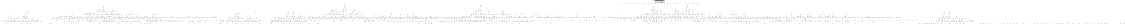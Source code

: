 # Network structure generated by ABC

digraph network {
size = "7.5,10";
center = true;
edge [dir = back];

{
  node [shape = plaintext];
  edge [style = invis];
  LevelTitle1 [label=""];
  LevelTitle2 [label=""];
  Level14 [label = ""];
  Level13 [label = ""];
  Level12 [label = ""];
  Level11 [label = ""];
  Level10 [label = ""];
  Level9 [label = ""];
  Level8 [label = ""];
  Level7 [label = ""];
  Level6 [label = ""];
  Level5 [label = ""];
  Level4 [label = ""];
  Level3 [label = ""];
  Level2 [label = ""];
  Level1 [label = ""];
  Level0 [label = ""];
  LevelTitle1 ->  LevelTitle2 ->  Level14 ->  Level13 ->  Level12 ->  Level11 ->  Level10 ->  Level9 ->  Level8 ->  Level7 ->  Level6 ->  Level5 ->  Level4 ->  Level3 ->  Level2 ->  Level1 ->  Level0;
}

{
  rank = same;
  LevelTitle1;
  title1 [shape=plaintext,
          fontsize=20,
          fontname = "Times-Roman",
          label="Network structure visualized by ABC\nBenchmark \"top\". Time was Thu Oct  8 20:19:05 2020. "
         ];
}

{
  rank = same;
  LevelTitle2;
  title2 [shape=plaintext,
          fontsize=18,
          fontname = "Times-Roman",
          label="The network contains 2005 logic nodes and 0 latches.\n"
         ];
}

{
  rank = same;
  Level14;
  Node129 [label = "o_1_", shape = invtriangle, color = coral, fillcolor = coral];
  Node130 [label = "o_19_", shape = invtriangle, color = coral, fillcolor = coral];
  Node131 [label = "o_2_", shape = invtriangle, color = coral, fillcolor = coral];
  Node132 [label = "o_0_", shape = invtriangle, color = coral, fillcolor = coral];
  Node133 [label = "o_25_", shape = invtriangle, color = coral, fillcolor = coral];
  Node134 [label = "o_12_", shape = invtriangle, color = coral, fillcolor = coral];
  Node135 [label = "o_26_", shape = invtriangle, color = coral, fillcolor = coral];
  Node136 [label = "o_11_", shape = invtriangle, color = coral, fillcolor = coral];
  Node137 [label = "o_27_", shape = invtriangle, color = coral, fillcolor = coral];
  Node138 [label = "o_14_", shape = invtriangle, color = coral, fillcolor = coral];
  Node139 [label = "o_13_", shape = invtriangle, color = coral, fillcolor = coral];
  Node140 [label = "o_21_", shape = invtriangle, color = coral, fillcolor = coral];
  Node141 [label = "o_16_", shape = invtriangle, color = coral, fillcolor = coral];
  Node142 [label = "o_22_", shape = invtriangle, color = coral, fillcolor = coral];
  Node143 [label = "o_15_", shape = invtriangle, color = coral, fillcolor = coral];
  Node144 [label = "o_23_", shape = invtriangle, color = coral, fillcolor = coral];
  Node145 [label = "o_18_", shape = invtriangle, color = coral, fillcolor = coral];
  Node146 [label = "o_24_", shape = invtriangle, color = coral, fillcolor = coral];
  Node147 [label = "o_17_", shape = invtriangle, color = coral, fillcolor = coral];
  Node148 [label = "o_20_", shape = invtriangle, color = coral, fillcolor = coral];
  Node149 [label = "o_10_", shape = invtriangle, color = coral, fillcolor = coral];
  Node150 [label = "o_9_", shape = invtriangle, color = coral, fillcolor = coral];
  Node151 [label = "o_7_", shape = invtriangle, color = coral, fillcolor = coral];
  Node152 [label = "o_8_", shape = invtriangle, color = coral, fillcolor = coral];
  Node153 [label = "o_5_", shape = invtriangle, color = coral, fillcolor = coral];
  Node154 [label = "o_6_", shape = invtriangle, color = coral, fillcolor = coral];
  Node155 [label = "o_3_", shape = invtriangle, color = coral, fillcolor = coral];
  Node156 [label = "o_4_", shape = invtriangle, color = coral, fillcolor = coral];
}

{
  rank = same;
  Level13;
  Node675 [label = "675\n", shape = ellipse];
  Node1009 [label = "1009\n", shape = ellipse];
  Node1417 [label = "1417\n", shape = ellipse];
  Node1745 [label = "1745\n", shape = ellipse];
  Node2073 [label = "2073\n", shape = ellipse];
}

{
  rank = same;
  Level12;
  Node674 [label = "674\n", shape = ellipse];
  Node1008 [label = "1008\n", shape = ellipse];
  Node1416 [label = "1416\n", shape = ellipse];
  Node1744 [label = "1744\n", shape = ellipse];
  Node2072 [label = "2072\n", shape = ellipse];
}

{
  rank = same;
  Level11;
  Node673 [label = "673\n", shape = ellipse];
  Node1007 [label = "1007\n", shape = ellipse];
  Node1415 [label = "1415\n", shape = ellipse];
  Node1743 [label = "1743\n", shape = ellipse];
  Node2071 [label = "2071\n", shape = ellipse];
}

{
  rank = same;
  Level10;
  Node431 [label = "431\n", shape = ellipse];
  Node517 [label = "517\n", shape = ellipse];
  Node593 [label = "593\n", shape = ellipse];
  Node672 [label = "672\n", shape = ellipse];
  Node765 [label = "765\n", shape = ellipse];
  Node851 [label = "851\n", shape = ellipse];
  Node928 [label = "928\n", shape = ellipse];
  Node1006 [label = "1006\n", shape = ellipse];
  Node1173 [label = "1173\n", shape = ellipse];
  Node1261 [label = "1261\n", shape = ellipse];
  Node1337 [label = "1337\n", shape = ellipse];
  Node1414 [label = "1414\n", shape = ellipse];
  Node1511 [label = "1511\n", shape = ellipse];
  Node1616 [label = "1616\n", shape = ellipse];
  Node1685 [label = "1685\n", shape = ellipse];
  Node1742 [label = "1742\n", shape = ellipse];
  Node1839 [label = "1839\n", shape = ellipse];
  Node1943 [label = "1943\n", shape = ellipse];
  Node2013 [label = "2013\n", shape = ellipse];
  Node2070 [label = "2070\n", shape = ellipse];
}

{
  rank = same;
  Level9;
  Node430 [label = "430\n", shape = ellipse];
  Node516 [label = "516\n", shape = ellipse];
  Node592 [label = "592\n", shape = ellipse];
  Node671 [label = "671\n", shape = ellipse];
  Node764 [label = "764\n", shape = ellipse];
  Node850 [label = "850\n", shape = ellipse];
  Node927 [label = "927\n", shape = ellipse];
  Node1005 [label = "1005\n", shape = ellipse];
  Node1172 [label = "1172\n", shape = ellipse];
  Node1260 [label = "1260\n", shape = ellipse];
  Node1336 [label = "1336\n", shape = ellipse];
  Node1413 [label = "1413\n", shape = ellipse];
  Node1510 [label = "1510\n", shape = ellipse];
  Node1615 [label = "1615\n", shape = ellipse];
  Node1684 [label = "1684\n", shape = ellipse];
  Node1741 [label = "1741\n", shape = ellipse];
  Node1838 [label = "1838\n", shape = ellipse];
  Node1942 [label = "1942\n", shape = ellipse];
  Node2012 [label = "2012\n", shape = ellipse];
  Node2069 [label = "2069\n", shape = ellipse];
}

{
  rank = same;
  Level8;
  Node193 [label = "193\n", shape = ellipse];
  Node230 [label = "230\n", shape = ellipse];
  Node267 [label = "267\n", shape = ellipse];
  Node304 [label = "304\n", shape = ellipse];
  Node341 [label = "341\n", shape = ellipse];
  Node377 [label = "377\n", shape = ellipse];
  Node429 [label = "429\n", shape = ellipse];
  Node466 [label = "466\n", shape = ellipse];
  Node491 [label = "491\n", shape = ellipse];
  Node515 [label = "515\n", shape = ellipse];
  Node545 [label = "545\n", shape = ellipse];
  Node572 [label = "572\n", shape = ellipse];
  Node591 [label = "591\n", shape = ellipse];
  Node625 [label = "625\n", shape = ellipse];
  Node647 [label = "647\n", shape = ellipse];
  Node670 [label = "670\n", shape = ellipse];
  Node711 [label = "711\n", shape = ellipse];
  Node763 [label = "763\n", shape = ellipse];
  Node805 [label = "805\n", shape = ellipse];
  Node826 [label = "826\n", shape = ellipse];
  Node849 [label = "849\n", shape = ellipse];
  Node880 [label = "880\n", shape = ellipse];
  Node907 [label = "907\n", shape = ellipse];
  Node926 [label = "926\n", shape = ellipse];
  Node961 [label = "961\n", shape = ellipse];
  Node982 [label = "982\n", shape = ellipse];
  Node1004 [label = "1004\n", shape = ellipse];
  Node1046 [label = "1046\n", shape = ellipse];
  Node1083 [label = "1083\n", shape = ellipse];
  Node1119 [label = "1119\n", shape = ellipse];
  Node1171 [label = "1171\n", shape = ellipse];
  Node1212 [label = "1212\n", shape = ellipse];
  Node1234 [label = "1234\n", shape = ellipse];
  Node1259 [label = "1259\n", shape = ellipse];
  Node1289 [label = "1289\n", shape = ellipse];
  Node1315 [label = "1315\n", shape = ellipse];
  Node1335 [label = "1335\n", shape = ellipse];
  Node1370 [label = "1370\n", shape = ellipse];
  Node1390 [label = "1390\n", shape = ellipse];
  Node1412 [label = "1412\n", shape = ellipse];
  Node1457 [label = "1457\n", shape = ellipse];
  Node1509 [label = "1509\n", shape = ellipse];
  Node1545 [label = "1545\n", shape = ellipse];
  Node1579 [label = "1579\n", shape = ellipse];
  Node1614 [label = "1614\n", shape = ellipse];
  Node1638 [label = "1638\n", shape = ellipse];
  Node1655 [label = "1655\n", shape = ellipse];
  Node1683 [label = "1683\n", shape = ellipse];
  Node1703 [label = "1703\n", shape = ellipse];
  Node1720 [label = "1720\n", shape = ellipse];
  Node1740 [label = "1740\n", shape = ellipse];
  Node1786 [label = "1786\n", shape = ellipse];
  Node1837 [label = "1837\n", shape = ellipse];
  Node1876 [label = "1876\n", shape = ellipse];
  Node1910 [label = "1910\n", shape = ellipse];
  Node1941 [label = "1941\n", shape = ellipse];
  Node1966 [label = "1966\n", shape = ellipse];
  Node1983 [label = "1983\n", shape = ellipse];
  Node2011 [label = "2011\n", shape = ellipse];
  Node2031 [label = "2031\n", shape = ellipse];
  Node2048 [label = "2048\n", shape = ellipse];
  Node2068 [label = "2068\n", shape = ellipse];
  Node2110 [label = "2110\n", shape = ellipse];
  Node2147 [label = "2147\n", shape = ellipse];
}

{
  rank = same;
  Level7;
  Node192 [label = "192\n", shape = ellipse];
  Node229 [label = "229\n", shape = ellipse];
  Node266 [label = "266\n", shape = ellipse];
  Node303 [label = "303\n", shape = ellipse];
  Node340 [label = "340\n", shape = ellipse];
  Node376 [label = "376\n", shape = ellipse];
  Node401 [label = "401\n", shape = ellipse];
  Node428 [label = "428\n", shape = ellipse];
  Node465 [label = "465\n", shape = ellipse];
  Node490 [label = "490\n", shape = ellipse];
  Node514 [label = "514\n", shape = ellipse];
  Node544 [label = "544\n", shape = ellipse];
  Node571 [label = "571\n", shape = ellipse];
  Node590 [label = "590\n", shape = ellipse];
  Node624 [label = "624\n", shape = ellipse];
  Node646 [label = "646\n", shape = ellipse];
  Node669 [label = "669\n", shape = ellipse];
  Node710 [label = "710\n", shape = ellipse];
  Node735 [label = "735\n", shape = ellipse];
  Node762 [label = "762\n", shape = ellipse];
  Node804 [label = "804\n", shape = ellipse];
  Node825 [label = "825\n", shape = ellipse];
  Node848 [label = "848\n", shape = ellipse];
  Node879 [label = "879\n", shape = ellipse];
  Node906 [label = "906\n", shape = ellipse];
  Node925 [label = "925\n", shape = ellipse];
  Node960 [label = "960\n", shape = ellipse];
  Node981 [label = "981\n", shape = ellipse];
  Node1003 [label = "1003\n", shape = ellipse];
  Node1045 [label = "1045\n", shape = ellipse];
  Node1082 [label = "1082\n", shape = ellipse];
  Node1118 [label = "1118\n", shape = ellipse];
  Node1143 [label = "1143\n", shape = ellipse];
  Node1170 [label = "1170\n", shape = ellipse];
  Node1211 [label = "1211\n", shape = ellipse];
  Node1233 [label = "1233\n", shape = ellipse];
  Node1258 [label = "1258\n", shape = ellipse];
  Node1288 [label = "1288\n", shape = ellipse];
  Node1314 [label = "1314\n", shape = ellipse];
  Node1334 [label = "1334\n", shape = ellipse];
  Node1369 [label = "1369\n", shape = ellipse];
  Node1389 [label = "1389\n", shape = ellipse];
  Node1411 [label = "1411\n", shape = ellipse];
  Node1456 [label = "1456\n", shape = ellipse];
  Node1478 [label = "1478\n", shape = ellipse];
  Node1508 [label = "1508\n", shape = ellipse];
  Node1544 [label = "1544\n", shape = ellipse];
  Node1578 [label = "1578\n", shape = ellipse];
  Node1613 [label = "1613\n", shape = ellipse];
  Node1637 [label = "1637\n", shape = ellipse];
  Node1654 [label = "1654\n", shape = ellipse];
  Node1682 [label = "1682\n", shape = ellipse];
  Node1702 [label = "1702\n", shape = ellipse];
  Node1719 [label = "1719\n", shape = ellipse];
  Node1739 [label = "1739\n", shape = ellipse];
  Node1785 [label = "1785\n", shape = ellipse];
  Node1807 [label = "1807\n", shape = ellipse];
  Node1836 [label = "1836\n", shape = ellipse];
  Node1875 [label = "1875\n", shape = ellipse];
  Node1909 [label = "1909\n", shape = ellipse];
  Node1940 [label = "1940\n", shape = ellipse];
  Node1965 [label = "1965\n", shape = ellipse];
  Node1982 [label = "1982\n", shape = ellipse];
  Node2010 [label = "2010\n", shape = ellipse];
  Node2030 [label = "2030\n", shape = ellipse];
  Node2047 [label = "2047\n", shape = ellipse];
  Node2067 [label = "2067\n", shape = ellipse];
  Node2109 [label = "2109\n", shape = ellipse];
  Node2146 [label = "2146\n", shape = ellipse];
}

{
  rank = same;
  Level6;
  Node191 [label = "191\n", shape = ellipse];
  Node228 [label = "228\n", shape = ellipse];
  Node265 [label = "265\n", shape = ellipse];
  Node302 [label = "302\n", shape = ellipse];
  Node339 [label = "339\n", shape = ellipse];
  Node357 [label = "357\n", shape = ellipse];
  Node366 [label = "366\n", shape = ellipse];
  Node375 [label = "375\n", shape = ellipse];
  Node399 [label = "399\n", shape = ellipse];
  Node400 [label = "400\n", shape = ellipse];
  Node413 [label = "413\n", shape = ellipse];
  Node418 [label = "418\n", shape = ellipse];
  Node427 [label = "427\n", shape = ellipse];
  Node447 [label = "447\n", shape = ellipse];
  Node458 [label = "458\n", shape = ellipse];
  Node464 [label = "464\n", shape = ellipse];
  Node475 [label = "475\n", shape = ellipse];
  Node481 [label = "481\n", shape = ellipse];
  Node489 [label = "489\n", shape = ellipse];
  Node499 [label = "499\n", shape = ellipse];
  Node506 [label = "506\n", shape = ellipse];
  Node513 [label = "513\n", shape = ellipse];
  Node525 [label = "525\n", shape = ellipse];
  Node543 [label = "543\n", shape = ellipse];
  Node554 [label = "554\n", shape = ellipse];
  Node563 [label = "563\n", shape = ellipse];
  Node578 [label = "578\n", shape = ellipse];
  Node584 [label = "584\n", shape = ellipse];
  Node589 [label = "589\n", shape = ellipse];
  Node605 [label = "605\n", shape = ellipse];
  Node613 [label = "613\n", shape = ellipse];
  Node623 [label = "623\n", shape = ellipse];
  Node639 [label = "639\n", shape = ellipse];
  Node645 [label = "645\n", shape = ellipse];
  Node656 [label = "656\n", shape = ellipse];
  Node661 [label = "661\n", shape = ellipse];
  Node668 [label = "668\n", shape = ellipse];
  Node691 [label = "691\n", shape = ellipse];
  Node700 [label = "700\n", shape = ellipse];
  Node709 [label = "709\n", shape = ellipse];
  Node733 [label = "733\n", shape = ellipse];
  Node734 [label = "734\n", shape = ellipse];
  Node747 [label = "747\n", shape = ellipse];
  Node752 [label = "752\n", shape = ellipse];
  Node761 [label = "761\n", shape = ellipse];
  Node783 [label = "783\n", shape = ellipse];
  Node793 [label = "793\n", shape = ellipse];
  Node803 [label = "803\n", shape = ellipse];
  Node811 [label = "811\n", shape = ellipse];
  Node818 [label = "818\n", shape = ellipse];
  Node824 [label = "824\n", shape = ellipse];
  Node835 [label = "835\n", shape = ellipse];
  Node840 [label = "840\n", shape = ellipse];
  Node847 [label = "847\n", shape = ellipse];
  Node860 [label = "860\n", shape = ellipse];
  Node878 [label = "878\n", shape = ellipse];
  Node889 [label = "889\n", shape = ellipse];
  Node898 [label = "898\n", shape = ellipse];
  Node913 [label = "913\n", shape = ellipse];
  Node918 [label = "918\n", shape = ellipse];
  Node924 [label = "924\n", shape = ellipse];
  Node938 [label = "938\n", shape = ellipse];
  Node948 [label = "948\n", shape = ellipse];
  Node959 [label = "959\n", shape = ellipse];
  Node975 [label = "975\n", shape = ellipse];
  Node980 [label = "980\n", shape = ellipse];
  Node989 [label = "989\n", shape = ellipse];
  Node997 [label = "997\n", shape = ellipse];
  Node1002 [label = "1002\n", shape = ellipse];
  Node1044 [label = "1044\n", shape = ellipse];
  Node1081 [label = "1081\n", shape = ellipse];
  Node1099 [label = "1099\n", shape = ellipse];
  Node1108 [label = "1108\n", shape = ellipse];
  Node1117 [label = "1117\n", shape = ellipse];
  Node1141 [label = "1141\n", shape = ellipse];
  Node1142 [label = "1142\n", shape = ellipse];
  Node1154 [label = "1154\n", shape = ellipse];
  Node1161 [label = "1161\n", shape = ellipse];
  Node1169 [label = "1169\n", shape = ellipse];
  Node1190 [label = "1190\n", shape = ellipse];
  Node1202 [label = "1202\n", shape = ellipse];
  Node1210 [label = "1210\n", shape = ellipse];
  Node1220 [label = "1220\n", shape = ellipse];
  Node1226 [label = "1226\n", shape = ellipse];
  Node1232 [label = "1232\n", shape = ellipse];
  Node1243 [label = "1243\n", shape = ellipse];
  Node1249 [label = "1249\n", shape = ellipse];
  Node1257 [label = "1257\n", shape = ellipse];
  Node1269 [label = "1269\n", shape = ellipse];
  Node1287 [label = "1287\n", shape = ellipse];
  Node1300 [label = "1300\n", shape = ellipse];
  Node1307 [label = "1307\n", shape = ellipse];
  Node1322 [label = "1322\n", shape = ellipse];
  Node1328 [label = "1328\n", shape = ellipse];
  Node1333 [label = "1333\n", shape = ellipse];
  Node1351 [label = "1351\n", shape = ellipse];
  Node1357 [label = "1357\n", shape = ellipse];
  Node1368 [label = "1368\n", shape = ellipse];
  Node1382 [label = "1382\n", shape = ellipse];
  Node1388 [label = "1388\n", shape = ellipse];
  Node1400 [label = "1400\n", shape = ellipse];
  Node1405 [label = "1405\n", shape = ellipse];
  Node1410 [label = "1410\n", shape = ellipse];
  Node1432 [label = "1432\n", shape = ellipse];
  Node1455 [label = "1455\n", shape = ellipse];
  Node1477 [label = "1477\n", shape = ellipse];
  Node1498 [label = "1498\n", shape = ellipse];
  Node1507 [label = "1507\n", shape = ellipse];
  Node1524 [label = "1524\n", shape = ellipse];
  Node1535 [label = "1535\n", shape = ellipse];
  Node1560 [label = "1560\n", shape = ellipse];
  Node1569 [label = "1569\n", shape = ellipse];
  Node1577 [label = "1577\n", shape = ellipse];
  Node1591 [label = "1591\n", shape = ellipse];
  Node1603 [label = "1603\n", shape = ellipse];
  Node1612 [label = "1612\n", shape = ellipse];
  Node1626 [label = "1626\n", shape = ellipse];
  Node1631 [label = "1631\n", shape = ellipse];
  Node1636 [label = "1636\n", shape = ellipse];
  Node1643 [label = "1643\n", shape = ellipse];
  Node1648 [label = "1648\n", shape = ellipse];
  Node1653 [label = "1653\n", shape = ellipse];
  Node1664 [label = "1664\n", shape = ellipse];
  Node1671 [label = "1671\n", shape = ellipse];
  Node1681 [label = "1681\n", shape = ellipse];
  Node1690 [label = "1690\n", shape = ellipse];
  Node1695 [label = "1695\n", shape = ellipse];
  Node1701 [label = "1701\n", shape = ellipse];
  Node1708 [label = "1708\n", shape = ellipse];
  Node1713 [label = "1713\n", shape = ellipse];
  Node1718 [label = "1718\n", shape = ellipse];
  Node1727 [label = "1727\n", shape = ellipse];
  Node1733 [label = "1733\n", shape = ellipse];
  Node1738 [label = "1738\n", shape = ellipse];
  Node1760 [label = "1760\n", shape = ellipse];
  Node1784 [label = "1784\n", shape = ellipse];
  Node1806 [label = "1806\n", shape = ellipse];
  Node1826 [label = "1826\n", shape = ellipse];
  Node1835 [label = "1835\n", shape = ellipse];
  Node1852 [label = "1852\n", shape = ellipse];
  Node1863 [label = "1863\n", shape = ellipse];
  Node1888 [label = "1888\n", shape = ellipse];
  Node1899 [label = "1899\n", shape = ellipse];
  Node1908 [label = "1908\n", shape = ellipse];
  Node1922 [label = "1922\n", shape = ellipse];
  Node1931 [label = "1931\n", shape = ellipse];
  Node1939 [label = "1939\n", shape = ellipse];
  Node1953 [label = "1953\n", shape = ellipse];
  Node1958 [label = "1958\n", shape = ellipse];
  Node1964 [label = "1964\n", shape = ellipse];
  Node1971 [label = "1971\n", shape = ellipse];
  Node1976 [label = "1976\n", shape = ellipse];
  Node1981 [label = "1981\n", shape = ellipse];
  Node1995 [label = "1995\n", shape = ellipse];
  Node2001 [label = "2001\n", shape = ellipse];
  Node2009 [label = "2009\n", shape = ellipse];
  Node2018 [label = "2018\n", shape = ellipse];
  Node2023 [label = "2023\n", shape = ellipse];
  Node2029 [label = "2029\n", shape = ellipse];
  Node2036 [label = "2036\n", shape = ellipse];
  Node2041 [label = "2041\n", shape = ellipse];
  Node2046 [label = "2046\n", shape = ellipse];
  Node2055 [label = "2055\n", shape = ellipse];
  Node2061 [label = "2061\n", shape = ellipse];
  Node2066 [label = "2066\n", shape = ellipse];
  Node2108 [label = "2108\n", shape = ellipse];
  Node2145 [label = "2145\n", shape = ellipse];
}

{
  rank = same;
  Level5;
  Node171 [label = "171\n", shape = ellipse];
  Node180 [label = "180\n", shape = ellipse];
  Node190 [label = "190\n", shape = ellipse];
  Node208 [label = "208\n", shape = ellipse];
  Node217 [label = "217\n", shape = ellipse];
  Node227 [label = "227\n", shape = ellipse];
  Node245 [label = "245\n", shape = ellipse];
  Node254 [label = "254\n", shape = ellipse];
  Node264 [label = "264\n", shape = ellipse];
  Node281 [label = "281\n", shape = ellipse];
  Node288 [label = "288\n", shape = ellipse];
  Node301 [label = "301\n", shape = ellipse];
  Node318 [label = "318\n", shape = ellipse];
  Node326 [label = "326\n", shape = ellipse];
  Node338 [label = "338\n", shape = ellipse];
  Node356 [label = "356\n", shape = ellipse];
  Node365 [label = "365\n", shape = ellipse];
  Node374 [label = "374\n", shape = ellipse];
  Node390 [label = "390\n", shape = ellipse];
  Node398 [label = "398\n", shape = ellipse];
  Node412 [label = "412\n", shape = ellipse];
  Node417 [label = "417\n", shape = ellipse];
  Node426 [label = "426\n", shape = ellipse];
  Node446 [label = "446\n", shape = ellipse];
  Node457 [label = "457\n", shape = ellipse];
  Node463 [label = "463\n", shape = ellipse];
  Node474 [label = "474\n", shape = ellipse];
  Node480 [label = "480\n", shape = ellipse];
  Node488 [label = "488\n", shape = ellipse];
  Node498 [label = "498\n", shape = ellipse];
  Node505 [label = "505\n", shape = ellipse];
  Node512 [label = "512\n", shape = ellipse];
  Node524 [label = "524\n", shape = ellipse];
  Node534 [label = "534\n", shape = ellipse];
  Node542 [label = "542\n", shape = ellipse];
  Node553 [label = "553\n", shape = ellipse];
  Node562 [label = "562\n", shape = ellipse];
  Node570 [label = "570\n", shape = ellipse];
  Node577 [label = "577\n", shape = ellipse];
  Node583 [label = "583\n", shape = ellipse];
  Node588 [label = "588\n", shape = ellipse];
  Node604 [label = "604\n", shape = ellipse];
  Node612 [label = "612\n", shape = ellipse];
  Node622 [label = "622\n", shape = ellipse];
  Node632 [label = "632\n", shape = ellipse];
  Node638 [label = "638\n", shape = ellipse];
  Node644 [label = "644\n", shape = ellipse];
  Node655 [label = "655\n", shape = ellipse];
  Node660 [label = "660\n", shape = ellipse];
  Node667 [label = "667\n", shape = ellipse];
  Node690 [label = "690\n", shape = ellipse];
  Node699 [label = "699\n", shape = ellipse];
  Node708 [label = "708\n", shape = ellipse];
  Node724 [label = "724\n", shape = ellipse];
  Node732 [label = "732\n", shape = ellipse];
  Node746 [label = "746\n", shape = ellipse];
  Node751 [label = "751\n", shape = ellipse];
  Node760 [label = "760\n", shape = ellipse];
  Node782 [label = "782\n", shape = ellipse];
  Node792 [label = "792\n", shape = ellipse];
  Node802 [label = "802\n", shape = ellipse];
  Node810 [label = "810\n", shape = ellipse];
  Node817 [label = "817\n", shape = ellipse];
  Node823 [label = "823\n", shape = ellipse];
  Node834 [label = "834\n", shape = ellipse];
  Node839 [label = "839\n", shape = ellipse];
  Node846 [label = "846\n", shape = ellipse];
  Node859 [label = "859\n", shape = ellipse];
  Node869 [label = "869\n", shape = ellipse];
  Node877 [label = "877\n", shape = ellipse];
  Node888 [label = "888\n", shape = ellipse];
  Node897 [label = "897\n", shape = ellipse];
  Node905 [label = "905\n", shape = ellipse];
  Node912 [label = "912\n", shape = ellipse];
  Node917 [label = "917\n", shape = ellipse];
  Node923 [label = "923\n", shape = ellipse];
  Node937 [label = "937\n", shape = ellipse];
  Node947 [label = "947\n", shape = ellipse];
  Node958 [label = "958\n", shape = ellipse];
  Node969 [label = "969\n", shape = ellipse];
  Node974 [label = "974\n", shape = ellipse];
  Node979 [label = "979\n", shape = ellipse];
  Node988 [label = "988\n", shape = ellipse];
  Node996 [label = "996\n", shape = ellipse];
  Node1001 [label = "1001\n", shape = ellipse];
  Node1023 [label = "1023\n", shape = ellipse];
  Node1031 [label = "1031\n", shape = ellipse];
  Node1043 [label = "1043\n", shape = ellipse];
  Node1060 [label = "1060\n", shape = ellipse];
  Node1067 [label = "1067\n", shape = ellipse];
  Node1080 [label = "1080\n", shape = ellipse];
  Node1098 [label = "1098\n", shape = ellipse];
  Node1107 [label = "1107\n", shape = ellipse];
  Node1116 [label = "1116\n", shape = ellipse];
  Node1132 [label = "1132\n", shape = ellipse];
  Node1140 [label = "1140\n", shape = ellipse];
  Node1153 [label = "1153\n", shape = ellipse];
  Node1160 [label = "1160\n", shape = ellipse];
  Node1168 [label = "1168\n", shape = ellipse];
  Node1189 [label = "1189\n", shape = ellipse];
  Node1201 [label = "1201\n", shape = ellipse];
  Node1209 [label = "1209\n", shape = ellipse];
  Node1219 [label = "1219\n", shape = ellipse];
  Node1225 [label = "1225\n", shape = ellipse];
  Node1231 [label = "1231\n", shape = ellipse];
  Node1242 [label = "1242\n", shape = ellipse];
  Node1248 [label = "1248\n", shape = ellipse];
  Node1256 [label = "1256\n", shape = ellipse];
  Node1268 [label = "1268\n", shape = ellipse];
  Node1279 [label = "1279\n", shape = ellipse];
  Node1286 [label = "1286\n", shape = ellipse];
  Node1299 [label = "1299\n", shape = ellipse];
  Node1306 [label = "1306\n", shape = ellipse];
  Node1313 [label = "1313\n", shape = ellipse];
  Node1321 [label = "1321\n", shape = ellipse];
  Node1327 [label = "1327\n", shape = ellipse];
  Node1332 [label = "1332\n", shape = ellipse];
  Node1350 [label = "1350\n", shape = ellipse];
  Node1356 [label = "1356\n", shape = ellipse];
  Node1367 [label = "1367\n", shape = ellipse];
  Node1377 [label = "1377\n", shape = ellipse];
  Node1381 [label = "1381\n", shape = ellipse];
  Node1387 [label = "1387\n", shape = ellipse];
  Node1399 [label = "1399\n", shape = ellipse];
  Node1404 [label = "1404\n", shape = ellipse];
  Node1409 [label = "1409\n", shape = ellipse];
  Node1431 [label = "1431\n", shape = ellipse];
  Node1444 [label = "1444\n", shape = ellipse];
  Node1454 [label = "1454\n", shape = ellipse];
  Node1467 [label = "1467\n", shape = ellipse];
  Node1476 [label = "1476\n", shape = ellipse];
  Node1488 [label = "1488\n", shape = ellipse];
  Node1497 [label = "1497\n", shape = ellipse];
  Node1506 [label = "1506\n", shape = ellipse];
  Node1523 [label = "1523\n", shape = ellipse];
  Node1534 [label = "1534\n", shape = ellipse];
  Node1543 [label = "1543\n", shape = ellipse];
  Node1559 [label = "1559\n", shape = ellipse];
  Node1568 [label = "1568\n", shape = ellipse];
  Node1576 [label = "1576\n", shape = ellipse];
  Node1590 [label = "1590\n", shape = ellipse];
  Node1602 [label = "1602\n", shape = ellipse];
  Node1611 [label = "1611\n", shape = ellipse];
  Node1625 [label = "1625\n", shape = ellipse];
  Node1630 [label = "1630\n", shape = ellipse];
  Node1635 [label = "1635\n", shape = ellipse];
  Node1642 [label = "1642\n", shape = ellipse];
  Node1647 [label = "1647\n", shape = ellipse];
  Node1652 [label = "1652\n", shape = ellipse];
  Node1663 [label = "1663\n", shape = ellipse];
  Node1670 [label = "1670\n", shape = ellipse];
  Node1680 [label = "1680\n", shape = ellipse];
  Node1689 [label = "1689\n", shape = ellipse];
  Node1694 [label = "1694\n", shape = ellipse];
  Node1700 [label = "1700\n", shape = ellipse];
  Node1707 [label = "1707\n", shape = ellipse];
  Node1712 [label = "1712\n", shape = ellipse];
  Node1717 [label = "1717\n", shape = ellipse];
  Node1726 [label = "1726\n", shape = ellipse];
  Node1732 [label = "1732\n", shape = ellipse];
  Node1737 [label = "1737\n", shape = ellipse];
  Node1759 [label = "1759\n", shape = ellipse];
  Node1772 [label = "1772\n", shape = ellipse];
  Node1783 [label = "1783\n", shape = ellipse];
  Node1794 [label = "1794\n", shape = ellipse];
  Node1805 [label = "1805\n", shape = ellipse];
  Node1817 [label = "1817\n", shape = ellipse];
  Node1825 [label = "1825\n", shape = ellipse];
  Node1834 [label = "1834\n", shape = ellipse];
  Node1851 [label = "1851\n", shape = ellipse];
  Node1862 [label = "1862\n", shape = ellipse];
  Node1874 [label = "1874\n", shape = ellipse];
  Node1887 [label = "1887\n", shape = ellipse];
  Node1898 [label = "1898\n", shape = ellipse];
  Node1907 [label = "1907\n", shape = ellipse];
  Node1921 [label = "1921\n", shape = ellipse];
  Node1930 [label = "1930\n", shape = ellipse];
  Node1938 [label = "1938\n", shape = ellipse];
  Node1952 [label = "1952\n", shape = ellipse];
  Node1957 [label = "1957\n", shape = ellipse];
  Node1963 [label = "1963\n", shape = ellipse];
  Node1970 [label = "1970\n", shape = ellipse];
  Node1975 [label = "1975\n", shape = ellipse];
  Node1980 [label = "1980\n", shape = ellipse];
  Node1994 [label = "1994\n", shape = ellipse];
  Node2000 [label = "2000\n", shape = ellipse];
  Node2008 [label = "2008\n", shape = ellipse];
  Node2017 [label = "2017\n", shape = ellipse];
  Node2022 [label = "2022\n", shape = ellipse];
  Node2028 [label = "2028\n", shape = ellipse];
  Node2035 [label = "2035\n", shape = ellipse];
  Node2040 [label = "2040\n", shape = ellipse];
  Node2045 [label = "2045\n", shape = ellipse];
  Node2054 [label = "2054\n", shape = ellipse];
  Node2060 [label = "2060\n", shape = ellipse];
  Node2065 [label = "2065\n", shape = ellipse];
  Node2088 [label = "2088\n", shape = ellipse];
  Node2097 [label = "2097\n", shape = ellipse];
  Node2107 [label = "2107\n", shape = ellipse];
  Node2125 [label = "2125\n", shape = ellipse];
  Node2134 [label = "2134\n", shape = ellipse];
  Node2144 [label = "2144\n", shape = ellipse];
}

{
  rank = same;
  Level4;
  Node170 [label = "170\n", shape = ellipse];
  Node179 [label = "179\n", shape = ellipse];
  Node189 [label = "189\n", shape = ellipse];
  Node207 [label = "207\n", shape = ellipse];
  Node216 [label = "216\n", shape = ellipse];
  Node226 [label = "226\n", shape = ellipse];
  Node244 [label = "244\n", shape = ellipse];
  Node253 [label = "253\n", shape = ellipse];
  Node263 [label = "263\n", shape = ellipse];
  Node280 [label = "280\n", shape = ellipse];
  Node287 [label = "287\n", shape = ellipse];
  Node300 [label = "300\n", shape = ellipse];
  Node317 [label = "317\n", shape = ellipse];
  Node325 [label = "325\n", shape = ellipse];
  Node337 [label = "337\n", shape = ellipse];
  Node348 [label = "348\n", shape = ellipse];
  Node354 [label = "354\n", shape = ellipse];
  Node355 [label = "355\n", shape = ellipse];
  Node360 [label = "360\n", shape = ellipse];
  Node363 [label = "363\n", shape = ellipse];
  Node364 [label = "364\n", shape = ellipse];
  Node369 [label = "369\n", shape = ellipse];
  Node372 [label = "372\n", shape = ellipse];
  Node373 [label = "373\n", shape = ellipse];
  Node389 [label = "389\n", shape = ellipse];
  Node394 [label = "394\n", shape = ellipse];
  Node397 [label = "397\n", shape = ellipse];
  Node404 [label = "404\n", shape = ellipse];
  Node407 [label = "407\n", shape = ellipse];
  Node411 [label = "411\n", shape = ellipse];
  Node414 [label = "414\n", shape = ellipse];
  Node415 [label = "415\n", shape = ellipse];
  Node416 [label = "416\n", shape = ellipse];
  Node423 [label = "423\n", shape = ellipse];
  Node424 [label = "424\n", shape = ellipse];
  Node425 [label = "425\n", shape = ellipse];
  Node437 [label = "437\n", shape = ellipse];
  Node442 [label = "442\n", shape = ellipse];
  Node445 [label = "445\n", shape = ellipse];
  Node450 [label = "450\n", shape = ellipse];
  Node455 [label = "455\n", shape = ellipse];
  Node456 [label = "456\n", shape = ellipse];
  Node459 [label = "459\n", shape = ellipse];
  Node461 [label = "461\n", shape = ellipse];
  Node462 [label = "462\n", shape = ellipse];
  Node468 [label = "468\n", shape = ellipse];
  Node470 [label = "470\n", shape = ellipse];
  Node473 [label = "473\n", shape = ellipse];
  Node477 [label = "477\n", shape = ellipse];
  Node478 [label = "478\n", shape = ellipse];
  Node479 [label = "479\n", shape = ellipse];
  Node483 [label = "483\n", shape = ellipse];
  Node486 [label = "486\n", shape = ellipse];
  Node487 [label = "487\n", shape = ellipse];
  Node493 [label = "493\n", shape = ellipse];
  Node495 [label = "495\n", shape = ellipse];
  Node497 [label = "497\n", shape = ellipse];
  Node501 [label = "501\n", shape = ellipse];
  Node502 [label = "502\n", shape = ellipse];
  Node504 [label = "504\n", shape = ellipse];
  Node507 [label = "507\n", shape = ellipse];
  Node510 [label = "510\n", shape = ellipse];
  Node511 [label = "511\n", shape = ellipse];
  Node519 [label = "519\n", shape = ellipse];
  Node523 [label = "523\n", shape = ellipse];
  Node533 [label = "533\n", shape = ellipse];
  Node537 [label = "537\n", shape = ellipse];
  Node540 [label = "540\n", shape = ellipse];
  Node541 [label = "541\n", shape = ellipse];
  Node551 [label = "551\n", shape = ellipse];
  Node558 [label = "558\n", shape = ellipse];
  Node560 [label = "560\n", shape = ellipse];
  Node561 [label = "561\n", shape = ellipse];
  Node569 [label = "569\n", shape = ellipse];
  Node574 [label = "574\n", shape = ellipse];
  Node575 [label = "575\n", shape = ellipse];
  Node576 [label = "576\n", shape = ellipse];
  Node580 [label = "580\n", shape = ellipse];
  Node581 [label = "581\n", shape = ellipse];
  Node582 [label = "582\n", shape = ellipse];
  Node585 [label = "585\n", shape = ellipse];
  Node586 [label = "586\n", shape = ellipse];
  Node587 [label = "587\n", shape = ellipse];
  Node598 [label = "598\n", shape = ellipse];
  Node600 [label = "600\n", shape = ellipse];
  Node603 [label = "603\n", shape = ellipse];
  Node606 [label = "606\n", shape = ellipse];
  Node607 [label = "607\n", shape = ellipse];
  Node611 [label = "611\n", shape = ellipse];
  Node619 [label = "619\n", shape = ellipse];
  Node620 [label = "620\n", shape = ellipse];
  Node621 [label = "621\n", shape = ellipse];
  Node631 [label = "631\n", shape = ellipse];
  Node635 [label = "635\n", shape = ellipse];
  Node636 [label = "636\n", shape = ellipse];
  Node637 [label = "637\n", shape = ellipse];
  Node640 [label = "640\n", shape = ellipse];
  Node643 [label = "643\n", shape = ellipse];
  Node651 [label = "651\n", shape = ellipse];
  Node652 [label = "652\n", shape = ellipse];
  Node654 [label = "654\n", shape = ellipse];
  Node657 [label = "657\n", shape = ellipse];
  Node658 [label = "658\n", shape = ellipse];
  Node659 [label = "659\n", shape = ellipse];
  Node662 [label = "662\n", shape = ellipse];
  Node665 [label = "665\n", shape = ellipse];
  Node666 [label = "666\n", shape = ellipse];
  Node682 [label = "682\n", shape = ellipse];
  Node684 [label = "684\n", shape = ellipse];
  Node689 [label = "689\n", shape = ellipse];
  Node694 [label = "694\n", shape = ellipse];
  Node697 [label = "697\n", shape = ellipse];
  Node698 [label = "698\n", shape = ellipse];
  Node703 [label = "703\n", shape = ellipse];
  Node706 [label = "706\n", shape = ellipse];
  Node707 [label = "707\n", shape = ellipse];
  Node723 [label = "723\n", shape = ellipse];
  Node728 [label = "728\n", shape = ellipse];
  Node731 [label = "731\n", shape = ellipse];
  Node738 [label = "738\n", shape = ellipse];
  Node741 [label = "741\n", shape = ellipse];
  Node745 [label = "745\n", shape = ellipse];
  Node748 [label = "748\n", shape = ellipse];
  Node749 [label = "749\n", shape = ellipse];
  Node750 [label = "750\n", shape = ellipse];
  Node757 [label = "757\n", shape = ellipse];
  Node758 [label = "758\n", shape = ellipse];
  Node759 [label = "759\n", shape = ellipse];
  Node771 [label = "771\n", shape = ellipse];
  Node777 [label = "777\n", shape = ellipse];
  Node781 [label = "781\n", shape = ellipse];
  Node786 [label = "786\n", shape = ellipse];
  Node788 [label = "788\n", shape = ellipse];
  Node791 [label = "791\n", shape = ellipse];
  Node796 [label = "796\n", shape = ellipse];
  Node798 [label = "798\n", shape = ellipse];
  Node801 [label = "801\n", shape = ellipse];
  Node807 [label = "807\n", shape = ellipse];
  Node808 [label = "808\n", shape = ellipse];
  Node809 [label = "809\n", shape = ellipse];
  Node813 [label = "813\n", shape = ellipse];
  Node815 [label = "815\n", shape = ellipse];
  Node816 [label = "816\n", shape = ellipse];
  Node819 [label = "819\n", shape = ellipse];
  Node820 [label = "820\n", shape = ellipse];
  Node822 [label = "822\n", shape = ellipse];
  Node828 [label = "828\n", shape = ellipse];
  Node830 [label = "830\n", shape = ellipse];
  Node833 [label = "833\n", shape = ellipse];
  Node836 [label = "836\n", shape = ellipse];
  Node837 [label = "837\n", shape = ellipse];
  Node838 [label = "838\n", shape = ellipse];
  Node843 [label = "843\n", shape = ellipse];
  Node844 [label = "844\n", shape = ellipse];
  Node845 [label = "845\n", shape = ellipse];
  Node853 [label = "853\n", shape = ellipse];
  Node858 [label = "858\n", shape = ellipse];
  Node868 [label = "868\n", shape = ellipse];
  Node871 [label = "871\n", shape = ellipse];
  Node874 [label = "874\n", shape = ellipse];
  Node876 [label = "876\n", shape = ellipse];
  Node886 [label = "886\n", shape = ellipse];
  Node893 [label = "893\n", shape = ellipse];
  Node895 [label = "895\n", shape = ellipse];
  Node896 [label = "896\n", shape = ellipse];
  Node904 [label = "904\n", shape = ellipse];
  Node908 [label = "908\n", shape = ellipse];
  Node910 [label = "910\n", shape = ellipse];
  Node911 [label = "911\n", shape = ellipse];
  Node914 [label = "914\n", shape = ellipse];
  Node915 [label = "915\n", shape = ellipse];
  Node916 [label = "916\n", shape = ellipse];
  Node919 [label = "919\n", shape = ellipse];
  Node920 [label = "920\n", shape = ellipse];
  Node922 [label = "922\n", shape = ellipse];
  Node930 [label = "930\n", shape = ellipse];
  Node935 [label = "935\n", shape = ellipse];
  Node936 [label = "936\n", shape = ellipse];
  Node939 [label = "939\n", shape = ellipse];
  Node942 [label = "942\n", shape = ellipse];
  Node946 [label = "946\n", shape = ellipse];
  Node952 [label = "952\n", shape = ellipse];
  Node955 [label = "955\n", shape = ellipse];
  Node957 [label = "957\n", shape = ellipse];
  Node968 [label = "968\n", shape = ellipse];
  Node970 [label = "970\n", shape = ellipse];
  Node972 [label = "972\n", shape = ellipse];
  Node973 [label = "973\n", shape = ellipse];
  Node976 [label = "976\n", shape = ellipse];
  Node978 [label = "978\n", shape = ellipse];
  Node985 [label = "985\n", shape = ellipse];
  Node986 [label = "986\n", shape = ellipse];
  Node987 [label = "987\n", shape = ellipse];
  Node990 [label = "990\n", shape = ellipse];
  Node991 [label = "991\n", shape = ellipse];
  Node995 [label = "995\n", shape = ellipse];
  Node998 [label = "998\n", shape = ellipse];
  Node999 [label = "999\n", shape = ellipse];
  Node1000 [label = "1000\n", shape = ellipse];
  Node1022 [label = "1022\n", shape = ellipse];
  Node1030 [label = "1030\n", shape = ellipse];
  Node1042 [label = "1042\n", shape = ellipse];
  Node1059 [label = "1059\n", shape = ellipse];
  Node1066 [label = "1066\n", shape = ellipse];
  Node1079 [label = "1079\n", shape = ellipse];
  Node1090 [label = "1090\n", shape = ellipse];
  Node1095 [label = "1095\n", shape = ellipse];
  Node1097 [label = "1097\n", shape = ellipse];
  Node1102 [label = "1102\n", shape = ellipse];
  Node1105 [label = "1105\n", shape = ellipse];
  Node1106 [label = "1106\n", shape = ellipse];
  Node1111 [label = "1111\n", shape = ellipse];
  Node1114 [label = "1114\n", shape = ellipse];
  Node1115 [label = "1115\n", shape = ellipse];
  Node1131 [label = "1131\n", shape = ellipse];
  Node1136 [label = "1136\n", shape = ellipse];
  Node1139 [label = "1139\n", shape = ellipse];
  Node1146 [label = "1146\n", shape = ellipse];
  Node1147 [label = "1147\n", shape = ellipse];
  Node1152 [label = "1152\n", shape = ellipse];
  Node1157 [label = "1157\n", shape = ellipse];
  Node1158 [label = "1158\n", shape = ellipse];
  Node1159 [label = "1159\n", shape = ellipse];
  Node1162 [label = "1162\n", shape = ellipse];
  Node1166 [label = "1166\n", shape = ellipse];
  Node1167 [label = "1167\n", shape = ellipse];
  Node1179 [label = "1179\n", shape = ellipse];
  Node1185 [label = "1185\n", shape = ellipse];
  Node1188 [label = "1188\n", shape = ellipse];
  Node1194 [label = "1194\n", shape = ellipse];
  Node1197 [label = "1197\n", shape = ellipse];
  Node1200 [label = "1200\n", shape = ellipse];
  Node1204 [label = "1204\n", shape = ellipse];
  Node1205 [label = "1205\n", shape = ellipse];
  Node1208 [label = "1208\n", shape = ellipse];
  Node1214 [label = "1214\n", shape = ellipse];
  Node1216 [label = "1216\n", shape = ellipse];
  Node1218 [label = "1218\n", shape = ellipse];
  Node1222 [label = "1222\n", shape = ellipse];
  Node1223 [label = "1223\n", shape = ellipse];
  Node1224 [label = "1224\n", shape = ellipse];
  Node1227 [label = "1227\n", shape = ellipse];
  Node1228 [label = "1228\n", shape = ellipse];
  Node1230 [label = "1230\n", shape = ellipse];
  Node1236 [label = "1236\n", shape = ellipse];
  Node1238 [label = "1238\n", shape = ellipse];
  Node1241 [label = "1241\n", shape = ellipse];
  Node1245 [label = "1245\n", shape = ellipse];
  Node1246 [label = "1246\n", shape = ellipse];
  Node1247 [label = "1247\n", shape = ellipse];
  Node1251 [label = "1251\n", shape = ellipse];
  Node1254 [label = "1254\n", shape = ellipse];
  Node1255 [label = "1255\n", shape = ellipse];
  Node1263 [label = "1263\n", shape = ellipse];
  Node1267 [label = "1267\n", shape = ellipse];
  Node1278 [label = "1278\n", shape = ellipse];
  Node1281 [label = "1281\n", shape = ellipse];
  Node1282 [label = "1282\n", shape = ellipse];
  Node1285 [label = "1285\n", shape = ellipse];
  Node1297 [label = "1297\n", shape = ellipse];
  Node1302 [label = "1302\n", shape = ellipse];
  Node1304 [label = "1304\n", shape = ellipse];
  Node1305 [label = "1305\n", shape = ellipse];
  Node1312 [label = "1312\n", shape = ellipse];
  Node1318 [label = "1318\n", shape = ellipse];
  Node1319 [label = "1319\n", shape = ellipse];
  Node1320 [label = "1320\n", shape = ellipse];
  Node1324 [label = "1324\n", shape = ellipse];
  Node1325 [label = "1325\n", shape = ellipse];
  Node1326 [label = "1326\n", shape = ellipse];
  Node1329 [label = "1329\n", shape = ellipse];
  Node1330 [label = "1330\n", shape = ellipse];
  Node1331 [label = "1331\n", shape = ellipse];
  Node1342 [label = "1342\n", shape = ellipse];
  Node1346 [label = "1346\n", shape = ellipse];
  Node1349 [label = "1349\n", shape = ellipse];
  Node1352 [label = "1352\n", shape = ellipse];
  Node1353 [label = "1353\n", shape = ellipse];
  Node1355 [label = "1355\n", shape = ellipse];
  Node1360 [label = "1360\n", shape = ellipse];
  Node1364 [label = "1364\n", shape = ellipse];
  Node1366 [label = "1366\n", shape = ellipse];
  Node1376 [label = "1376\n", shape = ellipse];
  Node1378 [label = "1378\n", shape = ellipse];
  Node1379 [label = "1379\n", shape = ellipse];
  Node1380 [label = "1380\n", shape = ellipse];
  Node1383 [label = "1383\n", shape = ellipse];
  Node1386 [label = "1386\n", shape = ellipse];
  Node1395 [label = "1395\n", shape = ellipse];
  Node1397 [label = "1397\n", shape = ellipse];
  Node1398 [label = "1398\n", shape = ellipse];
  Node1401 [label = "1401\n", shape = ellipse];
  Node1402 [label = "1402\n", shape = ellipse];
  Node1403 [label = "1403\n", shape = ellipse];
  Node1406 [label = "1406\n", shape = ellipse];
  Node1407 [label = "1407\n", shape = ellipse];
  Node1408 [label = "1408\n", shape = ellipse];
  Node1423 [label = "1423\n", shape = ellipse];
  Node1430 [label = "1430\n", shape = ellipse];
  Node1443 [label = "1443\n", shape = ellipse];
  Node1446 [label = "1446\n", shape = ellipse];
  Node1449 [label = "1449\n", shape = ellipse];
  Node1453 [label = "1453\n", shape = ellipse];
  Node1466 [label = "1466\n", shape = ellipse];
  Node1475 [label = "1475\n", shape = ellipse];
  Node1487 [label = "1487\n", shape = ellipse];
  Node1491 [label = "1491\n", shape = ellipse];
  Node1493 [label = "1493\n", shape = ellipse];
  Node1496 [label = "1496\n", shape = ellipse];
  Node1501 [label = "1501\n", shape = ellipse];
  Node1503 [label = "1503\n", shape = ellipse];
  Node1505 [label = "1505\n", shape = ellipse];
  Node1515 [label = "1515\n", shape = ellipse];
  Node1519 [label = "1519\n", shape = ellipse];
  Node1526 [label = "1526\n", shape = ellipse];
  Node1531 [label = "1531\n", shape = ellipse];
  Node1533 [label = "1533\n", shape = ellipse];
  Node1541 [label = "1541\n", shape = ellipse];
  Node1542 [label = "1542\n", shape = ellipse];
  Node1551 [label = "1551\n", shape = ellipse];
  Node1552 [label = "1552\n", shape = ellipse];
  Node1558 [label = "1558\n", shape = ellipse];
  Node1563 [label = "1563\n", shape = ellipse];
  Node1565 [label = "1565\n", shape = ellipse];
  Node1567 [label = "1567\n", shape = ellipse];
  Node1571 [label = "1571\n", shape = ellipse];
  Node1573 [label = "1573\n", shape = ellipse];
  Node1575 [label = "1575\n", shape = ellipse];
  Node1584 [label = "1584\n", shape = ellipse];
  Node1586 [label = "1586\n", shape = ellipse];
  Node1589 [label = "1589\n", shape = ellipse];
  Node1594 [label = "1594\n", shape = ellipse];
  Node1597 [label = "1597\n", shape = ellipse];
  Node1601 [label = "1601\n", shape = ellipse];
  Node1606 [label = "1606\n", shape = ellipse];
  Node1608 [label = "1608\n", shape = ellipse];
  Node1610 [label = "1610\n", shape = ellipse];
  Node1619 [label = "1619\n", shape = ellipse];
  Node1622 [label = "1622\n", shape = ellipse];
  Node1624 [label = "1624\n", shape = ellipse];
  Node1627 [label = "1627\n", shape = ellipse];
  Node1628 [label = "1628\n", shape = ellipse];
  Node1629 [label = "1629\n", shape = ellipse];
  Node1632 [label = "1632\n", shape = ellipse];
  Node1633 [label = "1633\n", shape = ellipse];
  Node1634 [label = "1634\n", shape = ellipse];
  Node1639 [label = "1639\n", shape = ellipse];
  Node1640 [label = "1640\n", shape = ellipse];
  Node1641 [label = "1641\n", shape = ellipse];
  Node1644 [label = "1644\n", shape = ellipse];
  Node1645 [label = "1645\n", shape = ellipse];
  Node1646 [label = "1646\n", shape = ellipse];
  Node1649 [label = "1649\n", shape = ellipse];
  Node1650 [label = "1650\n", shape = ellipse];
  Node1651 [label = "1651\n", shape = ellipse];
  Node1658 [label = "1658\n", shape = ellipse];
  Node1660 [label = "1660\n", shape = ellipse];
  Node1662 [label = "1662\n", shape = ellipse];
  Node1665 [label = "1665\n", shape = ellipse];
  Node1666 [label = "1666\n", shape = ellipse];
  Node1669 [label = "1669\n", shape = ellipse];
  Node1675 [label = "1675\n", shape = ellipse];
  Node1677 [label = "1677\n", shape = ellipse];
  Node1679 [label = "1679\n", shape = ellipse];
  Node1686 [label = "1686\n", shape = ellipse];
  Node1687 [label = "1687\n", shape = ellipse];
  Node1688 [label = "1688\n", shape = ellipse];
  Node1691 [label = "1691\n", shape = ellipse];
  Node1692 [label = "1692\n", shape = ellipse];
  Node1693 [label = "1693\n", shape = ellipse];
  Node1696 [label = "1696\n", shape = ellipse];
  Node1698 [label = "1698\n", shape = ellipse];
  Node1699 [label = "1699\n", shape = ellipse];
  Node1704 [label = "1704\n", shape = ellipse];
  Node1705 [label = "1705\n", shape = ellipse];
  Node1706 [label = "1706\n", shape = ellipse];
  Node1709 [label = "1709\n", shape = ellipse];
  Node1710 [label = "1710\n", shape = ellipse];
  Node1711 [label = "1711\n", shape = ellipse];
  Node1714 [label = "1714\n", shape = ellipse];
  Node1715 [label = "1715\n", shape = ellipse];
  Node1716 [label = "1716\n", shape = ellipse];
  Node1721 [label = "1721\n", shape = ellipse];
  Node1724 [label = "1724\n", shape = ellipse];
  Node1725 [label = "1725\n", shape = ellipse];
  Node1730 [label = "1730\n", shape = ellipse];
  Node1731 [label = "1731\n", shape = ellipse];
  Node1734 [label = "1734\n", shape = ellipse];
  Node1735 [label = "1735\n", shape = ellipse];
  Node1736 [label = "1736\n", shape = ellipse];
  Node1752 [label = "1752\n", shape = ellipse];
  Node1758 [label = "1758\n", shape = ellipse];
  Node1771 [label = "1771\n", shape = ellipse];
  Node1774 [label = "1774\n", shape = ellipse];
  Node1777 [label = "1777\n", shape = ellipse];
  Node1782 [label = "1782\n", shape = ellipse];
  Node1793 [label = "1793\n", shape = ellipse];
  Node1804 [label = "1804\n", shape = ellipse];
  Node1816 [label = "1816\n", shape = ellipse];
  Node1819 [label = "1819\n", shape = ellipse];
  Node1822 [label = "1822\n", shape = ellipse];
  Node1824 [label = "1824\n", shape = ellipse];
  Node1829 [label = "1829\n", shape = ellipse];
  Node1831 [label = "1831\n", shape = ellipse];
  Node1833 [label = "1833\n", shape = ellipse];
  Node1845 [label = "1845\n", shape = ellipse];
  Node1847 [label = "1847\n", shape = ellipse];
  Node1854 [label = "1854\n", shape = ellipse];
  Node1859 [label = "1859\n", shape = ellipse];
  Node1861 [label = "1861\n", shape = ellipse];
  Node1872 [label = "1872\n", shape = ellipse];
  Node1873 [label = "1873\n", shape = ellipse];
  Node1882 [label = "1882\n", shape = ellipse];
  Node1884 [label = "1884\n", shape = ellipse];
  Node1886 [label = "1886\n", shape = ellipse];
  Node1890 [label = "1890\n", shape = ellipse];
  Node1894 [label = "1894\n", shape = ellipse];
  Node1897 [label = "1897\n", shape = ellipse];
  Node1901 [label = "1901\n", shape = ellipse];
  Node1904 [label = "1904\n", shape = ellipse];
  Node1906 [label = "1906\n", shape = ellipse];
  Node1915 [label = "1915\n", shape = ellipse];
  Node1917 [label = "1917\n", shape = ellipse];
  Node1920 [label = "1920\n", shape = ellipse];
  Node1924 [label = "1924\n", shape = ellipse];
  Node1927 [label = "1927\n", shape = ellipse];
  Node1929 [label = "1929\n", shape = ellipse];
  Node1933 [label = "1933\n", shape = ellipse];
  Node1935 [label = "1935\n", shape = ellipse];
  Node1937 [label = "1937\n", shape = ellipse];
  Node1947 [label = "1947\n", shape = ellipse];
  Node1950 [label = "1950\n", shape = ellipse];
  Node1951 [label = "1951\n", shape = ellipse];
  Node1954 [label = "1954\n", shape = ellipse];
  Node1955 [label = "1955\n", shape = ellipse];
  Node1956 [label = "1956\n", shape = ellipse];
  Node1959 [label = "1959\n", shape = ellipse];
  Node1961 [label = "1961\n", shape = ellipse];
  Node1962 [label = "1962\n", shape = ellipse];
  Node1967 [label = "1967\n", shape = ellipse];
  Node1968 [label = "1968\n", shape = ellipse];
  Node1969 [label = "1969\n", shape = ellipse];
  Node1972 [label = "1972\n", shape = ellipse];
  Node1973 [label = "1973\n", shape = ellipse];
  Node1974 [label = "1974\n", shape = ellipse];
  Node1977 [label = "1977\n", shape = ellipse];
  Node1978 [label = "1978\n", shape = ellipse];
  Node1979 [label = "1979\n", shape = ellipse];
  Node1986 [label = "1986\n", shape = ellipse];
  Node1989 [label = "1989\n", shape = ellipse];
  Node1993 [label = "1993\n", shape = ellipse];
  Node1996 [label = "1996\n", shape = ellipse];
  Node1997 [label = "1997\n", shape = ellipse];
  Node1999 [label = "1999\n", shape = ellipse];
  Node2003 [label = "2003\n", shape = ellipse];
  Node2005 [label = "2005\n", shape = ellipse];
  Node2007 [label = "2007\n", shape = ellipse];
  Node2014 [label = "2014\n", shape = ellipse];
  Node2015 [label = "2015\n", shape = ellipse];
  Node2016 [label = "2016\n", shape = ellipse];
  Node2019 [label = "2019\n", shape = ellipse];
  Node2020 [label = "2020\n", shape = ellipse];
  Node2021 [label = "2021\n", shape = ellipse];
  Node2024 [label = "2024\n", shape = ellipse];
  Node2026 [label = "2026\n", shape = ellipse];
  Node2027 [label = "2027\n", shape = ellipse];
  Node2032 [label = "2032\n", shape = ellipse];
  Node2033 [label = "2033\n", shape = ellipse];
  Node2034 [label = "2034\n", shape = ellipse];
  Node2037 [label = "2037\n", shape = ellipse];
  Node2038 [label = "2038\n", shape = ellipse];
  Node2039 [label = "2039\n", shape = ellipse];
  Node2042 [label = "2042\n", shape = ellipse];
  Node2043 [label = "2043\n", shape = ellipse];
  Node2044 [label = "2044\n", shape = ellipse];
  Node2051 [label = "2051\n", shape = ellipse];
  Node2052 [label = "2052\n", shape = ellipse];
  Node2053 [label = "2053\n", shape = ellipse];
  Node2058 [label = "2058\n", shape = ellipse];
  Node2059 [label = "2059\n", shape = ellipse];
  Node2062 [label = "2062\n", shape = ellipse];
  Node2063 [label = "2063\n", shape = ellipse];
  Node2064 [label = "2064\n", shape = ellipse];
  Node2087 [label = "2087\n", shape = ellipse];
  Node2096 [label = "2096\n", shape = ellipse];
  Node2106 [label = "2106\n", shape = ellipse];
  Node2124 [label = "2124\n", shape = ellipse];
  Node2133 [label = "2133\n", shape = ellipse];
  Node2143 [label = "2143\n", shape = ellipse];
}

{
  rank = same;
  Level3;
  Node162 [label = "162\n", shape = ellipse];
  Node165 [label = "165\n", shape = ellipse];
  Node169 [label = "169\n", shape = ellipse];
  Node175 [label = "175\n", shape = ellipse];
  Node178 [label = "178\n", shape = ellipse];
  Node181 [label = "181\n", shape = ellipse];
  Node184 [label = "184\n", shape = ellipse];
  Node188 [label = "188\n", shape = ellipse];
  Node199 [label = "199\n", shape = ellipse];
  Node202 [label = "202\n", shape = ellipse];
  Node206 [label = "206\n", shape = ellipse];
  Node211 [label = "211\n", shape = ellipse];
  Node215 [label = "215\n", shape = ellipse];
  Node220 [label = "220\n", shape = ellipse];
  Node221 [label = "221\n", shape = ellipse];
  Node225 [label = "225\n", shape = ellipse];
  Node236 [label = "236\n", shape = ellipse];
  Node239 [label = "239\n", shape = ellipse];
  Node243 [label = "243\n", shape = ellipse];
  Node249 [label = "249\n", shape = ellipse];
  Node252 [label = "252\n", shape = ellipse];
  Node255 [label = "255\n", shape = ellipse];
  Node258 [label = "258\n", shape = ellipse];
  Node262 [label = "262\n", shape = ellipse];
  Node275 [label = "275\n", shape = ellipse];
  Node279 [label = "279\n", shape = ellipse];
  Node283 [label = "283\n", shape = ellipse];
  Node285 [label = "285\n", shape = ellipse];
  Node286 [label = "286\n", shape = ellipse];
  Node292 [label = "292\n", shape = ellipse];
  Node295 [label = "295\n", shape = ellipse];
  Node299 [label = "299\n", shape = ellipse];
  Node312 [label = "312\n", shape = ellipse];
  Node316 [label = "316\n", shape = ellipse];
  Node321 [label = "321\n", shape = ellipse];
  Node323 [label = "323\n", shape = ellipse];
  Node324 [label = "324\n", shape = ellipse];
  Node329 [label = "329\n", shape = ellipse];
  Node333 [label = "333\n", shape = ellipse];
  Node336 [label = "336\n", shape = ellipse];
  Node347 [label = "347\n", shape = ellipse];
  Node353 [label = "353\n", shape = ellipse];
  Node359 [label = "359\n", shape = ellipse];
  Node362 [label = "362\n", shape = ellipse];
  Node368 [label = "368\n", shape = ellipse];
  Node371 [label = "371\n", shape = ellipse];
  Node382 [label = "382\n", shape = ellipse];
  Node386 [label = "386\n", shape = ellipse];
  Node388 [label = "388\n", shape = ellipse];
  Node393 [label = "393\n", shape = ellipse];
  Node403 [label = "403\n", shape = ellipse];
  Node406 [label = "406\n", shape = ellipse];
  Node410 [label = "410\n", shape = ellipse];
  Node422 [label = "422\n", shape = ellipse];
  Node436 [label = "436\n", shape = ellipse];
  Node441 [label = "441\n", shape = ellipse];
  Node454 [label = "454\n", shape = ellipse];
  Node460 [label = "460\n", shape = ellipse];
  Node467 [label = "467\n", shape = ellipse];
  Node469 [label = "469\n", shape = ellipse];
  Node472 [label = "472\n", shape = ellipse];
  Node476 [label = "476\n", shape = ellipse];
  Node482 [label = "482\n", shape = ellipse];
  Node492 [label = "492\n", shape = ellipse];
  Node494 [label = "494\n", shape = ellipse];
  Node496 [label = "496\n", shape = ellipse];
  Node500 [label = "500\n", shape = ellipse];
  Node503 [label = "503\n", shape = ellipse];
  Node509 [label = "509\n", shape = ellipse];
  Node518 [label = "518\n", shape = ellipse];
  Node522 [label = "522\n", shape = ellipse];
  Node528 [label = "528\n", shape = ellipse];
  Node530 [label = "530\n", shape = ellipse];
  Node532 [label = "532\n", shape = ellipse];
  Node536 [label = "536\n", shape = ellipse];
  Node539 [label = "539\n", shape = ellipse];
  Node547 [label = "547\n", shape = ellipse];
  Node550 [label = "550\n", shape = ellipse];
  Node552 [label = "552\n", shape = ellipse];
  Node557 [label = "557\n", shape = ellipse];
  Node566 [label = "566\n", shape = ellipse];
  Node567 [label = "567\n", shape = ellipse];
  Node568 [label = "568\n", shape = ellipse];
  Node573 [label = "573\n", shape = ellipse];
  Node579 [label = "579\n", shape = ellipse];
  Node597 [label = "597\n", shape = ellipse];
  Node599 [label = "599\n", shape = ellipse];
  Node602 [label = "602\n", shape = ellipse];
  Node610 [label = "610\n", shape = ellipse];
  Node618 [label = "618\n", shape = ellipse];
  Node627 [label = "627\n", shape = ellipse];
  Node629 [label = "629\n", shape = ellipse];
  Node630 [label = "630\n", shape = ellipse];
  Node634 [label = "634\n", shape = ellipse];
  Node642 [label = "642\n", shape = ellipse];
  Node650 [label = "650\n", shape = ellipse];
  Node653 [label = "653\n", shape = ellipse];
  Node664 [label = "664\n", shape = ellipse];
  Node681 [label = "681\n", shape = ellipse];
  Node688 [label = "688\n", shape = ellipse];
  Node693 [label = "693\n", shape = ellipse];
  Node696 [label = "696\n", shape = ellipse];
  Node702 [label = "702\n", shape = ellipse];
  Node705 [label = "705\n", shape = ellipse];
  Node716 [label = "716\n", shape = ellipse];
  Node720 [label = "720\n", shape = ellipse];
  Node722 [label = "722\n", shape = ellipse];
  Node727 [label = "727\n", shape = ellipse];
  Node737 [label = "737\n", shape = ellipse];
  Node740 [label = "740\n", shape = ellipse];
  Node744 [label = "744\n", shape = ellipse];
  Node756 [label = "756\n", shape = ellipse];
  Node770 [label = "770\n", shape = ellipse];
  Node776 [label = "776\n", shape = ellipse];
  Node780 [label = "780\n", shape = ellipse];
  Node787 [label = "787\n", shape = ellipse];
  Node797 [label = "797\n", shape = ellipse];
  Node800 [label = "800\n", shape = ellipse];
  Node806 [label = "806\n", shape = ellipse];
  Node812 [label = "812\n", shape = ellipse];
  Node814 [label = "814\n", shape = ellipse];
  Node821 [label = "821\n", shape = ellipse];
  Node827 [label = "827\n", shape = ellipse];
  Node829 [label = "829\n", shape = ellipse];
  Node832 [label = "832\n", shape = ellipse];
  Node842 [label = "842\n", shape = ellipse];
  Node852 [label = "852\n", shape = ellipse];
  Node857 [label = "857\n", shape = ellipse];
  Node863 [label = "863\n", shape = ellipse];
  Node865 [label = "865\n", shape = ellipse];
  Node867 [label = "867\n", shape = ellipse];
  Node870 [label = "870\n", shape = ellipse];
  Node873 [label = "873\n", shape = ellipse];
  Node875 [label = "875\n", shape = ellipse];
  Node882 [label = "882\n", shape = ellipse];
  Node885 [label = "885\n", shape = ellipse];
  Node887 [label = "887\n", shape = ellipse];
  Node892 [label = "892\n", shape = ellipse];
  Node899 [label = "899\n", shape = ellipse];
  Node902 [label = "902\n", shape = ellipse];
  Node903 [label = "903\n", shape = ellipse];
  Node909 [label = "909\n", shape = ellipse];
  Node921 [label = "921\n", shape = ellipse];
  Node929 [label = "929\n", shape = ellipse];
  Node934 [label = "934\n", shape = ellipse];
  Node941 [label = "941\n", shape = ellipse];
  Node945 [label = "945\n", shape = ellipse];
  Node951 [label = "951\n", shape = ellipse];
  Node954 [label = "954\n", shape = ellipse];
  Node956 [label = "956\n", shape = ellipse];
  Node963 [label = "963\n", shape = ellipse];
  Node965 [label = "965\n", shape = ellipse];
  Node967 [label = "967\n", shape = ellipse];
  Node971 [label = "971\n", shape = ellipse];
  Node977 [label = "977\n", shape = ellipse];
  Node994 [label = "994\n", shape = ellipse];
  Node1017 [label = "1017\n", shape = ellipse];
  Node1021 [label = "1021\n", shape = ellipse];
  Node1026 [label = "1026\n", shape = ellipse];
  Node1028 [label = "1028\n", shape = ellipse];
  Node1029 [label = "1029\n", shape = ellipse];
  Node1034 [label = "1034\n", shape = ellipse];
  Node1038 [label = "1038\n", shape = ellipse];
  Node1041 [label = "1041\n", shape = ellipse];
  Node1054 [label = "1054\n", shape = ellipse];
  Node1058 [label = "1058\n", shape = ellipse];
  Node1062 [label = "1062\n", shape = ellipse];
  Node1064 [label = "1064\n", shape = ellipse];
  Node1065 [label = "1065\n", shape = ellipse];
  Node1071 [label = "1071\n", shape = ellipse];
  Node1074 [label = "1074\n", shape = ellipse];
  Node1078 [label = "1078\n", shape = ellipse];
  Node1089 [label = "1089\n", shape = ellipse];
  Node1094 [label = "1094\n", shape = ellipse];
  Node1101 [label = "1101\n", shape = ellipse];
  Node1104 [label = "1104\n", shape = ellipse];
  Node1110 [label = "1110\n", shape = ellipse];
  Node1113 [label = "1113\n", shape = ellipse];
  Node1124 [label = "1124\n", shape = ellipse];
  Node1128 [label = "1128\n", shape = ellipse];
  Node1130 [label = "1130\n", shape = ellipse];
  Node1135 [label = "1135\n", shape = ellipse];
  Node1145 [label = "1145\n", shape = ellipse];
  Node1151 [label = "1151\n", shape = ellipse];
  Node1156 [label = "1156\n", shape = ellipse];
  Node1165 [label = "1165\n", shape = ellipse];
  Node1178 [label = "1178\n", shape = ellipse];
  Node1184 [label = "1184\n", shape = ellipse];
  Node1193 [label = "1193\n", shape = ellipse];
  Node1203 [label = "1203\n", shape = ellipse];
  Node1207 [label = "1207\n", shape = ellipse];
  Node1213 [label = "1213\n", shape = ellipse];
  Node1215 [label = "1215\n", shape = ellipse];
  Node1217 [label = "1217\n", shape = ellipse];
  Node1221 [label = "1221\n", shape = ellipse];
  Node1229 [label = "1229\n", shape = ellipse];
  Node1235 [label = "1235\n", shape = ellipse];
  Node1237 [label = "1237\n", shape = ellipse];
  Node1240 [label = "1240\n", shape = ellipse];
  Node1244 [label = "1244\n", shape = ellipse];
  Node1250 [label = "1250\n", shape = ellipse];
  Node1253 [label = "1253\n", shape = ellipse];
  Node1262 [label = "1262\n", shape = ellipse];
  Node1266 [label = "1266\n", shape = ellipse];
  Node1272 [label = "1272\n", shape = ellipse];
  Node1275 [label = "1275\n", shape = ellipse];
  Node1277 [label = "1277\n", shape = ellipse];
  Node1280 [label = "1280\n", shape = ellipse];
  Node1284 [label = "1284\n", shape = ellipse];
  Node1291 [label = "1291\n", shape = ellipse];
  Node1296 [label = "1296\n", shape = ellipse];
  Node1298 [label = "1298\n", shape = ellipse];
  Node1303 [label = "1303\n", shape = ellipse];
  Node1309 [label = "1309\n", shape = ellipse];
  Node1310 [label = "1310\n", shape = ellipse];
  Node1311 [label = "1311\n", shape = ellipse];
  Node1317 [label = "1317\n", shape = ellipse];
  Node1323 [label = "1323\n", shape = ellipse];
  Node1341 [label = "1341\n", shape = ellipse];
  Node1345 [label = "1345\n", shape = ellipse];
  Node1348 [label = "1348\n", shape = ellipse];
  Node1354 [label = "1354\n", shape = ellipse];
  Node1363 [label = "1363\n", shape = ellipse];
  Node1365 [label = "1365\n", shape = ellipse];
  Node1372 [label = "1372\n", shape = ellipse];
  Node1374 [label = "1374\n", shape = ellipse];
  Node1375 [label = "1375\n", shape = ellipse];
  Node1385 [label = "1385\n", shape = ellipse];
  Node1394 [label = "1394\n", shape = ellipse];
  Node1396 [label = "1396\n", shape = ellipse];
  Node1422 [label = "1422\n", shape = ellipse];
  Node1427 [label = "1427\n", shape = ellipse];
  Node1429 [label = "1429\n", shape = ellipse];
  Node1435 [label = "1435\n", shape = ellipse];
  Node1439 [label = "1439\n", shape = ellipse];
  Node1442 [label = "1442\n", shape = ellipse];
  Node1445 [label = "1445\n", shape = ellipse];
  Node1448 [label = "1448\n", shape = ellipse];
  Node1452 [label = "1452\n", shape = ellipse];
  Node1459 [label = "1459\n", shape = ellipse];
  Node1465 [label = "1465\n", shape = ellipse];
  Node1471 [label = "1471\n", shape = ellipse];
  Node1472 [label = "1472\n", shape = ellipse];
  Node1474 [label = "1474\n", shape = ellipse];
  Node1482 [label = "1482\n", shape = ellipse];
  Node1485 [label = "1485\n", shape = ellipse];
  Node1486 [label = "1486\n", shape = ellipse];
  Node1490 [label = "1490\n", shape = ellipse];
  Node1492 [label = "1492\n", shape = ellipse];
  Node1495 [label = "1495\n", shape = ellipse];
  Node1500 [label = "1500\n", shape = ellipse];
  Node1502 [label = "1502\n", shape = ellipse];
  Node1504 [label = "1504\n", shape = ellipse];
  Node1514 [label = "1514\n", shape = ellipse];
  Node1518 [label = "1518\n", shape = ellipse];
  Node1522 [label = "1522\n", shape = ellipse];
  Node1525 [label = "1525\n", shape = ellipse];
  Node1530 [label = "1530\n", shape = ellipse];
  Node1532 [label = "1532\n", shape = ellipse];
  Node1536 [label = "1536\n", shape = ellipse];
  Node1539 [label = "1539\n", shape = ellipse];
  Node1540 [label = "1540\n", shape = ellipse];
  Node1550 [label = "1550\n", shape = ellipse];
  Node1557 [label = "1557\n", shape = ellipse];
  Node1562 [label = "1562\n", shape = ellipse];
  Node1564 [label = "1564\n", shape = ellipse];
  Node1566 [label = "1566\n", shape = ellipse];
  Node1570 [label = "1570\n", shape = ellipse];
  Node1572 [label = "1572\n", shape = ellipse];
  Node1574 [label = "1574\n", shape = ellipse];
  Node1583 [label = "1583\n", shape = ellipse];
  Node1585 [label = "1585\n", shape = ellipse];
  Node1588 [label = "1588\n", shape = ellipse];
  Node1593 [label = "1593\n", shape = ellipse];
  Node1596 [label = "1596\n", shape = ellipse];
  Node1600 [label = "1600\n", shape = ellipse];
  Node1605 [label = "1605\n", shape = ellipse];
  Node1607 [label = "1607\n", shape = ellipse];
  Node1618 [label = "1618\n", shape = ellipse];
  Node1623 [label = "1623\n", shape = ellipse];
  Node1657 [label = "1657\n", shape = ellipse];
  Node1659 [label = "1659\n", shape = ellipse];
  Node1661 [label = "1661\n", shape = ellipse];
  Node1668 [label = "1668\n", shape = ellipse];
  Node1674 [label = "1674\n", shape = ellipse];
  Node1676 [label = "1676\n", shape = ellipse];
  Node1678 [label = "1678\n", shape = ellipse];
  Node1729 [label = "1729\n", shape = ellipse];
  Node1751 [label = "1751\n", shape = ellipse];
  Node1756 [label = "1756\n", shape = ellipse];
  Node1757 [label = "1757\n", shape = ellipse];
  Node1763 [label = "1763\n", shape = ellipse];
  Node1767 [label = "1767\n", shape = ellipse];
  Node1770 [label = "1770\n", shape = ellipse];
  Node1773 [label = "1773\n", shape = ellipse];
  Node1776 [label = "1776\n", shape = ellipse];
  Node1781 [label = "1781\n", shape = ellipse];
  Node1788 [label = "1788\n", shape = ellipse];
  Node1792 [label = "1792\n", shape = ellipse];
  Node1799 [label = "1799\n", shape = ellipse];
  Node1800 [label = "1800\n", shape = ellipse];
  Node1803 [label = "1803\n", shape = ellipse];
  Node1811 [label = "1811\n", shape = ellipse];
  Node1814 [label = "1814\n", shape = ellipse];
  Node1815 [label = "1815\n", shape = ellipse];
  Node1818 [label = "1818\n", shape = ellipse];
  Node1821 [label = "1821\n", shape = ellipse];
  Node1823 [label = "1823\n", shape = ellipse];
  Node1828 [label = "1828\n", shape = ellipse];
  Node1830 [label = "1830\n", shape = ellipse];
  Node1832 [label = "1832\n", shape = ellipse];
  Node1844 [label = "1844\n", shape = ellipse];
  Node1846 [label = "1846\n", shape = ellipse];
  Node1850 [label = "1850\n", shape = ellipse];
  Node1853 [label = "1853\n", shape = ellipse];
  Node1858 [label = "1858\n", shape = ellipse];
  Node1860 [label = "1860\n", shape = ellipse];
  Node1864 [label = "1864\n", shape = ellipse];
  Node1867 [label = "1867\n", shape = ellipse];
  Node1871 [label = "1871\n", shape = ellipse];
  Node1881 [label = "1881\n", shape = ellipse];
  Node1883 [label = "1883\n", shape = ellipse];
  Node1885 [label = "1885\n", shape = ellipse];
  Node1889 [label = "1889\n", shape = ellipse];
  Node1893 [label = "1893\n", shape = ellipse];
  Node1900 [label = "1900\n", shape = ellipse];
  Node1903 [label = "1903\n", shape = ellipse];
  Node1905 [label = "1905\n", shape = ellipse];
  Node1914 [label = "1914\n", shape = ellipse];
  Node1916 [label = "1916\n", shape = ellipse];
  Node1919 [label = "1919\n", shape = ellipse];
  Node1923 [label = "1923\n", shape = ellipse];
  Node1926 [label = "1926\n", shape = ellipse];
  Node1928 [label = "1928\n", shape = ellipse];
  Node1934 [label = "1934\n", shape = ellipse];
  Node1936 [label = "1936\n", shape = ellipse];
  Node1946 [label = "1946\n", shape = ellipse];
  Node1960 [label = "1960\n", shape = ellipse];
  Node1985 [label = "1985\n", shape = ellipse];
  Node1988 [label = "1988\n", shape = ellipse];
  Node1992 [label = "1992\n", shape = ellipse];
  Node1998 [label = "1998\n", shape = ellipse];
  Node2002 [label = "2002\n", shape = ellipse];
  Node2004 [label = "2004\n", shape = ellipse];
  Node2006 [label = "2006\n", shape = ellipse];
  Node2057 [label = "2057\n", shape = ellipse];
  Node2079 [label = "2079\n", shape = ellipse];
  Node2082 [label = "2082\n", shape = ellipse];
  Node2086 [label = "2086\n", shape = ellipse];
  Node2091 [label = "2091\n", shape = ellipse];
  Node2095 [label = "2095\n", shape = ellipse];
  Node2100 [label = "2100\n", shape = ellipse];
  Node2101 [label = "2101\n", shape = ellipse];
  Node2105 [label = "2105\n", shape = ellipse];
  Node2116 [label = "2116\n", shape = ellipse];
  Node2119 [label = "2119\n", shape = ellipse];
  Node2123 [label = "2123\n", shape = ellipse];
  Node2129 [label = "2129\n", shape = ellipse];
  Node2132 [label = "2132\n", shape = ellipse];
  Node2135 [label = "2135\n", shape = ellipse];
  Node2138 [label = "2138\n", shape = ellipse];
  Node2142 [label = "2142\n", shape = ellipse];
}

{
  rank = same;
  Level2;
  Node158 [label = "158\n", shape = ellipse];
  Node161 [label = "161\n", shape = ellipse];
  Node164 [label = "164\n", shape = ellipse];
  Node168 [label = "168\n", shape = ellipse];
  Node174 [label = "174\n", shape = ellipse];
  Node177 [label = "177\n", shape = ellipse];
  Node183 [label = "183\n", shape = ellipse];
  Node187 [label = "187\n", shape = ellipse];
  Node195 [label = "195\n", shape = ellipse];
  Node198 [label = "198\n", shape = ellipse];
  Node201 [label = "201\n", shape = ellipse];
  Node205 [label = "205\n", shape = ellipse];
  Node210 [label = "210\n", shape = ellipse];
  Node213 [label = "213\n", shape = ellipse];
  Node219 [label = "219\n", shape = ellipse];
  Node224 [label = "224\n", shape = ellipse];
  Node232 [label = "232\n", shape = ellipse];
  Node235 [label = "235\n", shape = ellipse];
  Node238 [label = "238\n", shape = ellipse];
  Node242 [label = "242\n", shape = ellipse];
  Node248 [label = "248\n", shape = ellipse];
  Node251 [label = "251\n", shape = ellipse];
  Node257 [label = "257\n", shape = ellipse];
  Node261 [label = "261\n", shape = ellipse];
  Node269 [label = "269\n", shape = ellipse];
  Node271 [label = "271\n", shape = ellipse];
  Node274 [label = "274\n", shape = ellipse];
  Node278 [label = "278\n", shape = ellipse];
  Node284 [label = "284\n", shape = ellipse];
  Node291 [label = "291\n", shape = ellipse];
  Node294 [label = "294\n", shape = ellipse];
  Node298 [label = "298\n", shape = ellipse];
  Node306 [label = "306\n", shape = ellipse];
  Node308 [label = "308\n", shape = ellipse];
  Node311 [label = "311\n", shape = ellipse];
  Node315 [label = "315\n", shape = ellipse];
  Node320 [label = "320\n", shape = ellipse];
  Node328 [label = "328\n", shape = ellipse];
  Node332 [label = "332\n", shape = ellipse];
  Node335 [label = "335\n", shape = ellipse];
  Node343 [label = "343\n", shape = ellipse];
  Node346 [label = "346\n", shape = ellipse];
  Node350 [label = "350\n", shape = ellipse];
  Node352 [label = "352\n", shape = ellipse];
  Node379 [label = "379\n", shape = ellipse];
  Node381 [label = "381\n", shape = ellipse];
  Node383 [label = "383\n", shape = ellipse];
  Node385 [label = "385\n", shape = ellipse];
  Node387 [label = "387\n", shape = ellipse];
  Node392 [label = "392\n", shape = ellipse];
  Node396 [label = "396\n", shape = ellipse];
  Node409 [label = "409\n", shape = ellipse];
  Node420 [label = "420\n", shape = ellipse];
  Node433 [label = "433\n", shape = ellipse];
  Node435 [label = "435\n", shape = ellipse];
  Node439 [label = "439\n", shape = ellipse];
  Node440 [label = "440\n", shape = ellipse];
  Node444 [label = "444\n", shape = ellipse];
  Node449 [label = "449\n", shape = ellipse];
  Node451 [label = "451\n", shape = ellipse];
  Node453 [label = "453\n", shape = ellipse];
  Node471 [label = "471\n", shape = ellipse];
  Node485 [label = "485\n", shape = ellipse];
  Node521 [label = "521\n", shape = ellipse];
  Node526 [label = "526\n", shape = ellipse];
  Node527 [label = "527\n", shape = ellipse];
  Node529 [label = "529\n", shape = ellipse];
  Node531 [label = "531\n", shape = ellipse];
  Node546 [label = "546\n", shape = ellipse];
  Node549 [label = "549\n", shape = ellipse];
  Node556 [label = "556\n", shape = ellipse];
  Node559 [label = "559\n", shape = ellipse];
  Node565 [label = "565\n", shape = ellipse];
  Node595 [label = "595\n", shape = ellipse];
  Node609 [label = "609\n", shape = ellipse];
  Node615 [label = "615\n", shape = ellipse];
  Node617 [label = "617\n", shape = ellipse];
  Node649 [label = "649\n", shape = ellipse];
  Node663 [label = "663\n", shape = ellipse];
  Node677 [label = "677\n", shape = ellipse];
  Node680 [label = "680\n", shape = ellipse];
  Node683 [label = "683\n", shape = ellipse];
  Node686 [label = "686\n", shape = ellipse];
  Node713 [label = "713\n", shape = ellipse];
  Node715 [label = "715\n", shape = ellipse];
  Node717 [label = "717\n", shape = ellipse];
  Node719 [label = "719\n", shape = ellipse];
  Node721 [label = "721\n", shape = ellipse];
  Node726 [label = "726\n", shape = ellipse];
  Node730 [label = "730\n", shape = ellipse];
  Node743 [label = "743\n", shape = ellipse];
  Node754 [label = "754\n", shape = ellipse];
  Node767 [label = "767\n", shape = ellipse];
  Node769 [label = "769\n", shape = ellipse];
  Node773 [label = "773\n", shape = ellipse];
  Node775 [label = "775\n", shape = ellipse];
  Node778 [label = "778\n", shape = ellipse];
  Node779 [label = "779\n", shape = ellipse];
  Node785 [label = "785\n", shape = ellipse];
  Node790 [label = "790\n", shape = ellipse];
  Node795 [label = "795\n", shape = ellipse];
  Node799 [label = "799\n", shape = ellipse];
  Node855 [label = "855\n", shape = ellipse];
  Node861 [label = "861\n", shape = ellipse];
  Node862 [label = "862\n", shape = ellipse];
  Node864 [label = "864\n", shape = ellipse];
  Node866 [label = "866\n", shape = ellipse];
  Node881 [label = "881\n", shape = ellipse];
  Node884 [label = "884\n", shape = ellipse];
  Node891 [label = "891\n", shape = ellipse];
  Node894 [label = "894\n", shape = ellipse];
  Node901 [label = "901\n", shape = ellipse];
  Node932 [label = "932\n", shape = ellipse];
  Node944 [label = "944\n", shape = ellipse];
  Node950 [label = "950\n", shape = ellipse];
  Node953 [label = "953\n", shape = ellipse];
  Node984 [label = "984\n", shape = ellipse];
  Node993 [label = "993\n", shape = ellipse];
  Node1011 [label = "1011\n", shape = ellipse];
  Node1013 [label = "1013\n", shape = ellipse];
  Node1016 [label = "1016\n", shape = ellipse];
  Node1020 [label = "1020\n", shape = ellipse];
  Node1025 [label = "1025\n", shape = ellipse];
  Node1033 [label = "1033\n", shape = ellipse];
  Node1037 [label = "1037\n", shape = ellipse];
  Node1040 [label = "1040\n", shape = ellipse];
  Node1048 [label = "1048\n", shape = ellipse];
  Node1050 [label = "1050\n", shape = ellipse];
  Node1053 [label = "1053\n", shape = ellipse];
  Node1057 [label = "1057\n", shape = ellipse];
  Node1061 [label = "1061\n", shape = ellipse];
  Node1070 [label = "1070\n", shape = ellipse];
  Node1073 [label = "1073\n", shape = ellipse];
  Node1077 [label = "1077\n", shape = ellipse];
  Node1085 [label = "1085\n", shape = ellipse];
  Node1088 [label = "1088\n", shape = ellipse];
  Node1092 [label = "1092\n", shape = ellipse];
  Node1096 [label = "1096\n", shape = ellipse];
  Node1121 [label = "1121\n", shape = ellipse];
  Node1123 [label = "1123\n", shape = ellipse];
  Node1125 [label = "1125\n", shape = ellipse];
  Node1127 [label = "1127\n", shape = ellipse];
  Node1129 [label = "1129\n", shape = ellipse];
  Node1134 [label = "1134\n", shape = ellipse];
  Node1138 [label = "1138\n", shape = ellipse];
  Node1149 [label = "1149\n", shape = ellipse];
  Node1164 [label = "1164\n", shape = ellipse];
  Node1175 [label = "1175\n", shape = ellipse];
  Node1177 [label = "1177\n", shape = ellipse];
  Node1181 [label = "1181\n", shape = ellipse];
  Node1183 [label = "1183\n", shape = ellipse];
  Node1187 [label = "1187\n", shape = ellipse];
  Node1191 [label = "1191\n", shape = ellipse];
  Node1192 [label = "1192\n", shape = ellipse];
  Node1196 [label = "1196\n", shape = ellipse];
  Node1199 [label = "1199\n", shape = ellipse];
  Node1206 [label = "1206\n", shape = ellipse];
  Node1265 [label = "1265\n", shape = ellipse];
  Node1270 [label = "1270\n", shape = ellipse];
  Node1271 [label = "1271\n", shape = ellipse];
  Node1274 [label = "1274\n", shape = ellipse];
  Node1276 [label = "1276\n", shape = ellipse];
  Node1290 [label = "1290\n", shape = ellipse];
  Node1293 [label = "1293\n", shape = ellipse];
  Node1295 [label = "1295\n", shape = ellipse];
  Node1301 [label = "1301\n", shape = ellipse];
  Node1308 [label = "1308\n", shape = ellipse];
  Node1339 [label = "1339\n", shape = ellipse];
  Node1344 [label = "1344\n", shape = ellipse];
  Node1359 [label = "1359\n", shape = ellipse];
  Node1362 [label = "1362\n", shape = ellipse];
  Node1391 [label = "1391\n", shape = ellipse];
  Node1393 [label = "1393\n", shape = ellipse];
  Node1419 [label = "1419\n", shape = ellipse];
  Node1421 [label = "1421\n", shape = ellipse];
  Node1425 [label = "1425\n", shape = ellipse];
  Node1426 [label = "1426\n", shape = ellipse];
  Node1434 [label = "1434\n", shape = ellipse];
  Node1437 [label = "1437\n", shape = ellipse];
  Node1438 [label = "1438\n", shape = ellipse];
  Node1441 [label = "1441\n", shape = ellipse];
  Node1451 [label = "1451\n", shape = ellipse];
  Node1461 [label = "1461\n", shape = ellipse];
  Node1462 [label = "1462\n", shape = ellipse];
  Node1464 [label = "1464\n", shape = ellipse];
  Node1469 [label = "1469\n", shape = ellipse];
  Node1470 [label = "1470\n", shape = ellipse];
  Node1473 [label = "1473\n", shape = ellipse];
  Node1481 [label = "1481\n", shape = ellipse];
  Node1484 [label = "1484\n", shape = ellipse];
  Node1499 [label = "1499\n", shape = ellipse];
  Node1513 [label = "1513\n", shape = ellipse];
  Node1517 [label = "1517\n", shape = ellipse];
  Node1521 [label = "1521\n", shape = ellipse];
  Node1527 [label = "1527\n", shape = ellipse];
  Node1529 [label = "1529\n", shape = ellipse];
  Node1538 [label = "1538\n", shape = ellipse];
  Node1547 [label = "1547\n", shape = ellipse];
  Node1549 [label = "1549\n", shape = ellipse];
  Node1554 [label = "1554\n", shape = ellipse];
  Node1556 [label = "1556\n", shape = ellipse];
  Node1561 [label = "1561\n", shape = ellipse];
  Node1582 [label = "1582\n", shape = ellipse];
  Node1599 [label = "1599\n", shape = ellipse];
  Node1609 [label = "1609\n", shape = ellipse];
  Node1617 [label = "1617\n", shape = ellipse];
  Node1621 [label = "1621\n", shape = ellipse];
  Node1656 [label = "1656\n", shape = ellipse];
  Node1667 [label = "1667\n", shape = ellipse];
  Node1673 [label = "1673\n", shape = ellipse];
  Node1697 [label = "1697\n", shape = ellipse];
  Node1723 [label = "1723\n", shape = ellipse];
  Node1747 [label = "1747\n", shape = ellipse];
  Node1750 [label = "1750\n", shape = ellipse];
  Node1754 [label = "1754\n", shape = ellipse];
  Node1755 [label = "1755\n", shape = ellipse];
  Node1761 [label = "1761\n", shape = ellipse];
  Node1762 [label = "1762\n", shape = ellipse];
  Node1764 [label = "1764\n", shape = ellipse];
  Node1766 [label = "1766\n", shape = ellipse];
  Node1769 [label = "1769\n", shape = ellipse];
  Node1779 [label = "1779\n", shape = ellipse];
  Node1790 [label = "1790\n", shape = ellipse];
  Node1791 [label = "1791\n", shape = ellipse];
  Node1796 [label = "1796\n", shape = ellipse];
  Node1798 [label = "1798\n", shape = ellipse];
  Node1802 [label = "1802\n", shape = ellipse];
  Node1810 [label = "1810\n", shape = ellipse];
  Node1813 [label = "1813\n", shape = ellipse];
  Node1827 [label = "1827\n", shape = ellipse];
  Node1841 [label = "1841\n", shape = ellipse];
  Node1843 [label = "1843\n", shape = ellipse];
  Node1849 [label = "1849\n", shape = ellipse];
  Node1855 [label = "1855\n", shape = ellipse];
  Node1857 [label = "1857\n", shape = ellipse];
  Node1866 [label = "1866\n", shape = ellipse];
  Node1869 [label = "1869\n", shape = ellipse];
  Node1878 [label = "1878\n", shape = ellipse];
  Node1880 [label = "1880\n", shape = ellipse];
  Node1892 [label = "1892\n", shape = ellipse];
  Node1896 [label = "1896\n", shape = ellipse];
  Node1902 [label = "1902\n", shape = ellipse];
  Node1913 [label = "1913\n", shape = ellipse];
  Node1932 [label = "1932\n", shape = ellipse];
  Node1944 [label = "1944\n", shape = ellipse];
  Node1949 [label = "1949\n", shape = ellipse];
  Node1984 [label = "1984\n", shape = ellipse];
  Node1987 [label = "1987\n", shape = ellipse];
  Node1991 [label = "1991\n", shape = ellipse];
  Node2025 [label = "2025\n", shape = ellipse];
  Node2050 [label = "2050\n", shape = ellipse];
  Node2075 [label = "2075\n", shape = ellipse];
  Node2078 [label = "2078\n", shape = ellipse];
  Node2081 [label = "2081\n", shape = ellipse];
  Node2085 [label = "2085\n", shape = ellipse];
  Node2090 [label = "2090\n", shape = ellipse];
  Node2093 [label = "2093\n", shape = ellipse];
  Node2099 [label = "2099\n", shape = ellipse];
  Node2104 [label = "2104\n", shape = ellipse];
  Node2112 [label = "2112\n", shape = ellipse];
  Node2115 [label = "2115\n", shape = ellipse];
  Node2118 [label = "2118\n", shape = ellipse];
  Node2122 [label = "2122\n", shape = ellipse];
  Node2128 [label = "2128\n", shape = ellipse];
  Node2131 [label = "2131\n", shape = ellipse];
  Node2137 [label = "2137\n", shape = ellipse];
  Node2141 [label = "2141\n", shape = ellipse];
}

{
  rank = same;
  Level1;
  Node157 [label = "157\n", shape = ellipse];
  Node159 [label = "159\n", shape = ellipse];
  Node160 [label = "160\n", shape = ellipse];
  Node163 [label = "163\n", shape = ellipse];
  Node166 [label = "166\n", shape = ellipse];
  Node167 [label = "167\n", shape = ellipse];
  Node172 [label = "172\n", shape = ellipse];
  Node173 [label = "173\n", shape = ellipse];
  Node176 [label = "176\n", shape = ellipse];
  Node182 [label = "182\n", shape = ellipse];
  Node185 [label = "185\n", shape = ellipse];
  Node186 [label = "186\n", shape = ellipse];
  Node194 [label = "194\n", shape = ellipse];
  Node196 [label = "196\n", shape = ellipse];
  Node197 [label = "197\n", shape = ellipse];
  Node200 [label = "200\n", shape = ellipse];
  Node203 [label = "203\n", shape = ellipse];
  Node204 [label = "204\n", shape = ellipse];
  Node209 [label = "209\n", shape = ellipse];
  Node212 [label = "212\n", shape = ellipse];
  Node214 [label = "214\n", shape = ellipse];
  Node218 [label = "218\n", shape = ellipse];
  Node222 [label = "222\n", shape = ellipse];
  Node223 [label = "223\n", shape = ellipse];
  Node231 [label = "231\n", shape = ellipse];
  Node233 [label = "233\n", shape = ellipse];
  Node234 [label = "234\n", shape = ellipse];
  Node237 [label = "237\n", shape = ellipse];
  Node240 [label = "240\n", shape = ellipse];
  Node241 [label = "241\n", shape = ellipse];
  Node246 [label = "246\n", shape = ellipse];
  Node247 [label = "247\n", shape = ellipse];
  Node250 [label = "250\n", shape = ellipse];
  Node256 [label = "256\n", shape = ellipse];
  Node259 [label = "259\n", shape = ellipse];
  Node260 [label = "260\n", shape = ellipse];
  Node268 [label = "268\n", shape = ellipse];
  Node270 [label = "270\n", shape = ellipse];
  Node272 [label = "272\n", shape = ellipse];
  Node273 [label = "273\n", shape = ellipse];
  Node276 [label = "276\n", shape = ellipse];
  Node277 [label = "277\n", shape = ellipse];
  Node282 [label = "282\n", shape = ellipse];
  Node289 [label = "289\n", shape = ellipse];
  Node290 [label = "290\n", shape = ellipse];
  Node293 [label = "293\n", shape = ellipse];
  Node296 [label = "296\n", shape = ellipse];
  Node297 [label = "297\n", shape = ellipse];
  Node305 [label = "305\n", shape = ellipse];
  Node307 [label = "307\n", shape = ellipse];
  Node309 [label = "309\n", shape = ellipse];
  Node310 [label = "310\n", shape = ellipse];
  Node313 [label = "313\n", shape = ellipse];
  Node314 [label = "314\n", shape = ellipse];
  Node319 [label = "319\n", shape = ellipse];
  Node322 [label = "322\n", shape = ellipse];
  Node327 [label = "327\n", shape = ellipse];
  Node330 [label = "330\n", shape = ellipse];
  Node331 [label = "331\n", shape = ellipse];
  Node334 [label = "334\n", shape = ellipse];
  Node342 [label = "342\n", shape = ellipse];
  Node344 [label = "344\n", shape = ellipse];
  Node345 [label = "345\n", shape = ellipse];
  Node349 [label = "349\n", shape = ellipse];
  Node351 [label = "351\n", shape = ellipse];
  Node358 [label = "358\n", shape = ellipse];
  Node361 [label = "361\n", shape = ellipse];
  Node367 [label = "367\n", shape = ellipse];
  Node370 [label = "370\n", shape = ellipse];
  Node378 [label = "378\n", shape = ellipse];
  Node380 [label = "380\n", shape = ellipse];
  Node384 [label = "384\n", shape = ellipse];
  Node391 [label = "391\n", shape = ellipse];
  Node395 [label = "395\n", shape = ellipse];
  Node402 [label = "402\n", shape = ellipse];
  Node405 [label = "405\n", shape = ellipse];
  Node408 [label = "408\n", shape = ellipse];
  Node419 [label = "419\n", shape = ellipse];
  Node421 [label = "421\n", shape = ellipse];
  Node432 [label = "432\n", shape = ellipse];
  Node434 [label = "434\n", shape = ellipse];
  Node438 [label = "438\n", shape = ellipse];
  Node443 [label = "443\n", shape = ellipse];
  Node448 [label = "448\n", shape = ellipse];
  Node452 [label = "452\n", shape = ellipse];
  Node484 [label = "484\n", shape = ellipse];
  Node508 [label = "508\n", shape = ellipse];
  Node520 [label = "520\n", shape = ellipse];
  Node535 [label = "535\n", shape = ellipse];
  Node538 [label = "538\n", shape = ellipse];
  Node548 [label = "548\n", shape = ellipse];
  Node555 [label = "555\n", shape = ellipse];
  Node564 [label = "564\n", shape = ellipse];
  Node594 [label = "594\n", shape = ellipse];
  Node596 [label = "596\n", shape = ellipse];
  Node601 [label = "601\n", shape = ellipse];
  Node608 [label = "608\n", shape = ellipse];
  Node614 [label = "614\n", shape = ellipse];
  Node616 [label = "616\n", shape = ellipse];
  Node626 [label = "626\n", shape = ellipse];
  Node628 [label = "628\n", shape = ellipse];
  Node633 [label = "633\n", shape = ellipse];
  Node641 [label = "641\n", shape = ellipse];
  Node648 [label = "648\n", shape = ellipse];
  Node676 [label = "676\n", shape = ellipse];
  Node678 [label = "678\n", shape = ellipse];
  Node679 [label = "679\n", shape = ellipse];
  Node685 [label = "685\n", shape = ellipse];
  Node687 [label = "687\n", shape = ellipse];
  Node692 [label = "692\n", shape = ellipse];
  Node695 [label = "695\n", shape = ellipse];
  Node701 [label = "701\n", shape = ellipse];
  Node704 [label = "704\n", shape = ellipse];
  Node712 [label = "712\n", shape = ellipse];
  Node714 [label = "714\n", shape = ellipse];
  Node718 [label = "718\n", shape = ellipse];
  Node725 [label = "725\n", shape = ellipse];
  Node729 [label = "729\n", shape = ellipse];
  Node736 [label = "736\n", shape = ellipse];
  Node739 [label = "739\n", shape = ellipse];
  Node742 [label = "742\n", shape = ellipse];
  Node753 [label = "753\n", shape = ellipse];
  Node755 [label = "755\n", shape = ellipse];
  Node766 [label = "766\n", shape = ellipse];
  Node768 [label = "768\n", shape = ellipse];
  Node772 [label = "772\n", shape = ellipse];
  Node774 [label = "774\n", shape = ellipse];
  Node784 [label = "784\n", shape = ellipse];
  Node789 [label = "789\n", shape = ellipse];
  Node794 [label = "794\n", shape = ellipse];
  Node831 [label = "831\n", shape = ellipse];
  Node841 [label = "841\n", shape = ellipse];
  Node854 [label = "854\n", shape = ellipse];
  Node856 [label = "856\n", shape = ellipse];
  Node872 [label = "872\n", shape = ellipse];
  Node883 [label = "883\n", shape = ellipse];
  Node890 [label = "890\n", shape = ellipse];
  Node900 [label = "900\n", shape = ellipse];
  Node931 [label = "931\n", shape = ellipse];
  Node933 [label = "933\n", shape = ellipse];
  Node940 [label = "940\n", shape = ellipse];
  Node943 [label = "943\n", shape = ellipse];
  Node949 [label = "949\n", shape = ellipse];
  Node962 [label = "962\n", shape = ellipse];
  Node964 [label = "964\n", shape = ellipse];
  Node966 [label = "966\n", shape = ellipse];
  Node983 [label = "983\n", shape = ellipse];
  Node992 [label = "992\n", shape = ellipse];
  Node1010 [label = "1010\n", shape = ellipse];
  Node1012 [label = "1012\n", shape = ellipse];
  Node1014 [label = "1014\n", shape = ellipse];
  Node1015 [label = "1015\n", shape = ellipse];
  Node1018 [label = "1018\n", shape = ellipse];
  Node1019 [label = "1019\n", shape = ellipse];
  Node1024 [label = "1024\n", shape = ellipse];
  Node1027 [label = "1027\n", shape = ellipse];
  Node1032 [label = "1032\n", shape = ellipse];
  Node1035 [label = "1035\n", shape = ellipse];
  Node1036 [label = "1036\n", shape = ellipse];
  Node1039 [label = "1039\n", shape = ellipse];
  Node1047 [label = "1047\n", shape = ellipse];
  Node1049 [label = "1049\n", shape = ellipse];
  Node1051 [label = "1051\n", shape = ellipse];
  Node1052 [label = "1052\n", shape = ellipse];
  Node1055 [label = "1055\n", shape = ellipse];
  Node1056 [label = "1056\n", shape = ellipse];
  Node1063 [label = "1063\n", shape = ellipse];
  Node1068 [label = "1068\n", shape = ellipse];
  Node1069 [label = "1069\n", shape = ellipse];
  Node1072 [label = "1072\n", shape = ellipse];
  Node1075 [label = "1075\n", shape = ellipse];
  Node1076 [label = "1076\n", shape = ellipse];
  Node1084 [label = "1084\n", shape = ellipse];
  Node1086 [label = "1086\n", shape = ellipse];
  Node1087 [label = "1087\n", shape = ellipse];
  Node1091 [label = "1091\n", shape = ellipse];
  Node1093 [label = "1093\n", shape = ellipse];
  Node1100 [label = "1100\n", shape = ellipse];
  Node1103 [label = "1103\n", shape = ellipse];
  Node1109 [label = "1109\n", shape = ellipse];
  Node1112 [label = "1112\n", shape = ellipse];
  Node1120 [label = "1120\n", shape = ellipse];
  Node1122 [label = "1122\n", shape = ellipse];
  Node1126 [label = "1126\n", shape = ellipse];
  Node1133 [label = "1133\n", shape = ellipse];
  Node1137 [label = "1137\n", shape = ellipse];
  Node1144 [label = "1144\n", shape = ellipse];
  Node1148 [label = "1148\n", shape = ellipse];
  Node1150 [label = "1150\n", shape = ellipse];
  Node1155 [label = "1155\n", shape = ellipse];
  Node1163 [label = "1163\n", shape = ellipse];
  Node1174 [label = "1174\n", shape = ellipse];
  Node1176 [label = "1176\n", shape = ellipse];
  Node1180 [label = "1180\n", shape = ellipse];
  Node1182 [label = "1182\n", shape = ellipse];
  Node1186 [label = "1186\n", shape = ellipse];
  Node1195 [label = "1195\n", shape = ellipse];
  Node1198 [label = "1198\n", shape = ellipse];
  Node1239 [label = "1239\n", shape = ellipse];
  Node1252 [label = "1252\n", shape = ellipse];
  Node1264 [label = "1264\n", shape = ellipse];
  Node1273 [label = "1273\n", shape = ellipse];
  Node1283 [label = "1283\n", shape = ellipse];
  Node1292 [label = "1292\n", shape = ellipse];
  Node1294 [label = "1294\n", shape = ellipse];
  Node1316 [label = "1316\n", shape = ellipse];
  Node1338 [label = "1338\n", shape = ellipse];
  Node1340 [label = "1340\n", shape = ellipse];
  Node1343 [label = "1343\n", shape = ellipse];
  Node1347 [label = "1347\n", shape = ellipse];
  Node1358 [label = "1358\n", shape = ellipse];
  Node1361 [label = "1361\n", shape = ellipse];
  Node1371 [label = "1371\n", shape = ellipse];
  Node1373 [label = "1373\n", shape = ellipse];
  Node1384 [label = "1384\n", shape = ellipse];
  Node1392 [label = "1392\n", shape = ellipse];
  Node1418 [label = "1418\n", shape = ellipse];
  Node1420 [label = "1420\n", shape = ellipse];
  Node1424 [label = "1424\n", shape = ellipse];
  Node1428 [label = "1428\n", shape = ellipse];
  Node1433 [label = "1433\n", shape = ellipse];
  Node1436 [label = "1436\n", shape = ellipse];
  Node1440 [label = "1440\n", shape = ellipse];
  Node1447 [label = "1447\n", shape = ellipse];
  Node1450 [label = "1450\n", shape = ellipse];
  Node1458 [label = "1458\n", shape = ellipse];
  Node1460 [label = "1460\n", shape = ellipse];
  Node1463 [label = "1463\n", shape = ellipse];
  Node1468 [label = "1468\n", shape = ellipse];
  Node1479 [label = "1479\n", shape = ellipse];
  Node1480 [label = "1480\n", shape = ellipse];
  Node1483 [label = "1483\n", shape = ellipse];
  Node1489 [label = "1489\n", shape = ellipse];
  Node1494 [label = "1494\n", shape = ellipse];
  Node1512 [label = "1512\n", shape = ellipse];
  Node1516 [label = "1516\n", shape = ellipse];
  Node1520 [label = "1520\n", shape = ellipse];
  Node1528 [label = "1528\n", shape = ellipse];
  Node1537 [label = "1537\n", shape = ellipse];
  Node1546 [label = "1546\n", shape = ellipse];
  Node1548 [label = "1548\n", shape = ellipse];
  Node1553 [label = "1553\n", shape = ellipse];
  Node1555 [label = "1555\n", shape = ellipse];
  Node1580 [label = "1580\n", shape = ellipse];
  Node1581 [label = "1581\n", shape = ellipse];
  Node1587 [label = "1587\n", shape = ellipse];
  Node1592 [label = "1592\n", shape = ellipse];
  Node1595 [label = "1595\n", shape = ellipse];
  Node1598 [label = "1598\n", shape = ellipse];
  Node1604 [label = "1604\n", shape = ellipse];
  Node1620 [label = "1620\n", shape = ellipse];
  Node1672 [label = "1672\n", shape = ellipse];
  Node1722 [label = "1722\n", shape = ellipse];
  Node1728 [label = "1728\n", shape = ellipse];
  Node1746 [label = "1746\n", shape = ellipse];
  Node1748 [label = "1748\n", shape = ellipse];
  Node1749 [label = "1749\n", shape = ellipse];
  Node1753 [label = "1753\n", shape = ellipse];
  Node1765 [label = "1765\n", shape = ellipse];
  Node1768 [label = "1768\n", shape = ellipse];
  Node1775 [label = "1775\n", shape = ellipse];
  Node1778 [label = "1778\n", shape = ellipse];
  Node1780 [label = "1780\n", shape = ellipse];
  Node1787 [label = "1787\n", shape = ellipse];
  Node1789 [label = "1789\n", shape = ellipse];
  Node1795 [label = "1795\n", shape = ellipse];
  Node1797 [label = "1797\n", shape = ellipse];
  Node1801 [label = "1801\n", shape = ellipse];
  Node1808 [label = "1808\n", shape = ellipse];
  Node1809 [label = "1809\n", shape = ellipse];
  Node1812 [label = "1812\n", shape = ellipse];
  Node1820 [label = "1820\n", shape = ellipse];
  Node1840 [label = "1840\n", shape = ellipse];
  Node1842 [label = "1842\n", shape = ellipse];
  Node1848 [label = "1848\n", shape = ellipse];
  Node1856 [label = "1856\n", shape = ellipse];
  Node1865 [label = "1865\n", shape = ellipse];
  Node1868 [label = "1868\n", shape = ellipse];
  Node1870 [label = "1870\n", shape = ellipse];
  Node1877 [label = "1877\n", shape = ellipse];
  Node1879 [label = "1879\n", shape = ellipse];
  Node1891 [label = "1891\n", shape = ellipse];
  Node1895 [label = "1895\n", shape = ellipse];
  Node1911 [label = "1911\n", shape = ellipse];
  Node1912 [label = "1912\n", shape = ellipse];
  Node1918 [label = "1918\n", shape = ellipse];
  Node1925 [label = "1925\n", shape = ellipse];
  Node1945 [label = "1945\n", shape = ellipse];
  Node1948 [label = "1948\n", shape = ellipse];
  Node1990 [label = "1990\n", shape = ellipse];
  Node2049 [label = "2049\n", shape = ellipse];
  Node2056 [label = "2056\n", shape = ellipse];
  Node2074 [label = "2074\n", shape = ellipse];
  Node2076 [label = "2076\n", shape = ellipse];
  Node2077 [label = "2077\n", shape = ellipse];
  Node2080 [label = "2080\n", shape = ellipse];
  Node2083 [label = "2083\n", shape = ellipse];
  Node2084 [label = "2084\n", shape = ellipse];
  Node2089 [label = "2089\n", shape = ellipse];
  Node2092 [label = "2092\n", shape = ellipse];
  Node2094 [label = "2094\n", shape = ellipse];
  Node2098 [label = "2098\n", shape = ellipse];
  Node2102 [label = "2102\n", shape = ellipse];
  Node2103 [label = "2103\n", shape = ellipse];
  Node2111 [label = "2111\n", shape = ellipse];
  Node2113 [label = "2113\n", shape = ellipse];
  Node2114 [label = "2114\n", shape = ellipse];
  Node2117 [label = "2117\n", shape = ellipse];
  Node2120 [label = "2120\n", shape = ellipse];
  Node2121 [label = "2121\n", shape = ellipse];
  Node2126 [label = "2126\n", shape = ellipse];
  Node2127 [label = "2127\n", shape = ellipse];
  Node2130 [label = "2130\n", shape = ellipse];
  Node2136 [label = "2136\n", shape = ellipse];
  Node2139 [label = "2139\n", shape = ellipse];
  Node2140 [label = "2140\n", shape = ellipse];
}

{
  rank = same;
  Level0;
  Node1 [label = "i_89_", shape = triangle, color = coral, fillcolor = coral];
  Node2 [label = "i_76_", shape = triangle, color = coral, fillcolor = coral];
  Node3 [label = "i_63_", shape = triangle, color = coral, fillcolor = coral];
  Node4 [label = "i_50_", shape = triangle, color = coral, fillcolor = coral];
  Node5 [label = "i_75_", shape = triangle, color = coral, fillcolor = coral];
  Node6 [label = "i_64_", shape = triangle, color = coral, fillcolor = coral];
  Node7 [label = "i_78_", shape = triangle, color = coral, fillcolor = coral];
  Node8 [label = "i_61_", shape = triangle, color = coral, fillcolor = coral];
  Node9 [label = "i_99_", shape = triangle, color = coral, fillcolor = coral];
  Node10 [label = "i_77_", shape = triangle, color = coral, fillcolor = coral];
  Node11 [label = "i_62_", shape = triangle, color = coral, fillcolor = coral];
  Node12 [label = "i_40_", shape = triangle, color = coral, fillcolor = coral];
  Node13 [label = "i_120_", shape = triangle, color = coral, fillcolor = coral];
  Node14 [label = "i_72_", shape = triangle, color = coral, fillcolor = coral];
  Node15 [label = "i_67_", shape = triangle, color = coral, fillcolor = coral];
  Node16 [label = "i_121_", shape = triangle, color = coral, fillcolor = coral];
  Node17 [label = "i_71_", shape = triangle, color = coral, fillcolor = coral];
  Node18 [label = "i_68_", shape = triangle, color = coral, fillcolor = coral];
  Node19 [label = "i_122_", shape = triangle, color = coral, fillcolor = coral];
  Node20 [label = "i_74_", shape = triangle, color = coral, fillcolor = coral];
  Node21 [label = "i_65_", shape = triangle, color = coral, fillcolor = coral];
  Node22 [label = "i_30_", shape = triangle, color = coral, fillcolor = coral];
  Node23 [label = "i_123_", shape = triangle, color = coral, fillcolor = coral];
  Node24 [label = "i_73_", shape = triangle, color = coral, fillcolor = coral];
  Node25 [label = "i_66_", shape = triangle, color = coral, fillcolor = coral];
  Node26 [label = "i_124_", shape = triangle, color = coral, fillcolor = coral];
  Node27 [label = "i_94_", shape = triangle, color = coral, fillcolor = coral];
  Node28 [label = "i_81_", shape = triangle, color = coral, fillcolor = coral];
  Node29 [label = "i_125_", shape = triangle, color = coral, fillcolor = coral];
  Node30 [label = "i_93_", shape = triangle, color = coral, fillcolor = coral];
  Node31 [label = "i_82_", shape = triangle, color = coral, fillcolor = coral];
  Node32 [label = "i_20_", shape = triangle, color = coral, fillcolor = coral];
  Node33 [label = "i_126_", shape = triangle, color = coral, fillcolor = coral];
  Node34 [label = "i_92_", shape = triangle, color = coral, fillcolor = coral];
  Node35 [label = "i_83_", shape = triangle, color = coral, fillcolor = coral];
  Node36 [label = "i_69_", shape = triangle, color = coral, fillcolor = coral];
  Node37 [label = "i_9_", shape = triangle, color = coral, fillcolor = coral];
  Node38 [label = "i_127_", shape = triangle, color = coral, fillcolor = coral];
  Node39 [label = "i_91_", shape = triangle, color = coral, fillcolor = coral];
  Node40 [label = "i_84_", shape = triangle, color = coral, fillcolor = coral];
  Node41 [label = "i_98_", shape = triangle, color = coral, fillcolor = coral];
  Node42 [label = "i_85_", shape = triangle, color = coral, fillcolor = coral];
  Node43 [label = "i_10_", shape = triangle, color = coral, fillcolor = coral];
  Node44 [label = "i_7_", shape = triangle, color = coral, fillcolor = coral];
  Node45 [label = "i_97_", shape = triangle, color = coral, fillcolor = coral];
  Node46 [label = "i_86_", shape = triangle, color = coral, fillcolor = coral];
  Node47 [label = "i_79_", shape = triangle, color = coral, fillcolor = coral];
  Node48 [label = "i_8_", shape = triangle, color = coral, fillcolor = coral];
  Node49 [label = "i_96_", shape = triangle, color = coral, fillcolor = coral];
  Node50 [label = "i_87_", shape = triangle, color = coral, fillcolor = coral];
  Node51 [label = "i_5_", shape = triangle, color = coral, fillcolor = coral];
  Node52 [label = "i_95_", shape = triangle, color = coral, fillcolor = coral];
  Node53 [label = "i_88_", shape = triangle, color = coral, fillcolor = coral];
  Node54 [label = "i_6_", shape = triangle, color = coral, fillcolor = coral];
  Node55 [label = "i_27_", shape = triangle, color = coral, fillcolor = coral];
  Node56 [label = "i_14_", shape = triangle, color = coral, fillcolor = coral];
  Node57 [label = "i_3_", shape = triangle, color = coral, fillcolor = coral];
  Node58 [label = "i_39_", shape = triangle, color = coral, fillcolor = coral];
  Node59 [label = "i_28_", shape = triangle, color = coral, fillcolor = coral];
  Node60 [label = "i_13_", shape = triangle, color = coral, fillcolor = coral];
  Node61 [label = "i_4_", shape = triangle, color = coral, fillcolor = coral];
  Node62 [label = "i_119_", shape = triangle, color = coral, fillcolor = coral];
  Node63 [label = "i_108_", shape = triangle, color = coral, fillcolor = coral];
  Node64 [label = "i_25_", shape = triangle, color = coral, fillcolor = coral];
  Node65 [label = "i_12_", shape = triangle, color = coral, fillcolor = coral];
  Node66 [label = "i_1_", shape = triangle, color = coral, fillcolor = coral];
  Node67 [label = "i_118_", shape = triangle, color = coral, fillcolor = coral];
  Node68 [label = "i_109_", shape = triangle, color = coral, fillcolor = coral];
  Node69 [label = "i_26_", shape = triangle, color = coral, fillcolor = coral];
  Node70 [label = "i_11_", shape = triangle, color = coral, fillcolor = coral];
  Node71 [label = "i_2_", shape = triangle, color = coral, fillcolor = coral];
  Node72 [label = "i_117_", shape = triangle, color = coral, fillcolor = coral];
  Node73 [label = "i_106_", shape = triangle, color = coral, fillcolor = coral];
  Node74 [label = "i_90_", shape = triangle, color = coral, fillcolor = coral];
  Node75 [label = "i_49_", shape = triangle, color = coral, fillcolor = coral];
  Node76 [label = "i_23_", shape = triangle, color = coral, fillcolor = coral];
  Node77 [label = "i_18_", shape = triangle, color = coral, fillcolor = coral];
  Node78 [label = "i_116_", shape = triangle, color = coral, fillcolor = coral];
  Node79 [label = "i_107_", shape = triangle, color = coral, fillcolor = coral];
  Node80 [label = "i_24_", shape = triangle, color = coral, fillcolor = coral];
  Node81 [label = "i_17_", shape = triangle, color = coral, fillcolor = coral];
  Node82 [label = "i_0_", shape = triangle, color = coral, fillcolor = coral];
  Node83 [label = "i_115_", shape = triangle, color = coral, fillcolor = coral];
  Node84 [label = "i_104_", shape = triangle, color = coral, fillcolor = coral];
  Node85 [label = "i_21_", shape = triangle, color = coral, fillcolor = coral];
  Node86 [label = "i_16_", shape = triangle, color = coral, fillcolor = coral];
  Node87 [label = "i_114_", shape = triangle, color = coral, fillcolor = coral];
  Node88 [label = "i_105_", shape = triangle, color = coral, fillcolor = coral];
  Node89 [label = "i_80_", shape = triangle, color = coral, fillcolor = coral];
  Node90 [label = "i_59_", shape = triangle, color = coral, fillcolor = coral];
  Node91 [label = "i_22_", shape = triangle, color = coral, fillcolor = coral];
  Node92 [label = "i_15_", shape = triangle, color = coral, fillcolor = coral];
  Node93 [label = "i_113_", shape = triangle, color = coral, fillcolor = coral];
  Node94 [label = "i_102_", shape = triangle, color = coral, fillcolor = coral];
  Node95 [label = "i_58_", shape = triangle, color = coral, fillcolor = coral];
  Node96 [label = "i_45_", shape = triangle, color = coral, fillcolor = coral];
  Node97 [label = "i_32_", shape = triangle, color = coral, fillcolor = coral];
  Node98 [label = "i_112_", shape = triangle, color = coral, fillcolor = coral];
  Node99 [label = "i_103_", shape = triangle, color = coral, fillcolor = coral];
  Node100 [label = "i_57_", shape = triangle, color = coral, fillcolor = coral];
  Node101 [label = "i_46_", shape = triangle, color = coral, fillcolor = coral];
  Node102 [label = "i_31_", shape = triangle, color = coral, fillcolor = coral];
  Node103 [label = "i_111_", shape = triangle, color = coral, fillcolor = coral];
  Node104 [label = "i_100_", shape = triangle, color = coral, fillcolor = coral];
  Node105 [label = "i_70_", shape = triangle, color = coral, fillcolor = coral];
  Node106 [label = "i_56_", shape = triangle, color = coral, fillcolor = coral];
  Node107 [label = "i_47_", shape = triangle, color = coral, fillcolor = coral];
  Node108 [label = "i_34_", shape = triangle, color = coral, fillcolor = coral];
  Node109 [label = "i_110_", shape = triangle, color = coral, fillcolor = coral];
  Node110 [label = "i_101_", shape = triangle, color = coral, fillcolor = coral];
  Node111 [label = "i_55_", shape = triangle, color = coral, fillcolor = coral];
  Node112 [label = "i_48_", shape = triangle, color = coral, fillcolor = coral];
  Node113 [label = "i_33_", shape = triangle, color = coral, fillcolor = coral];
  Node114 [label = "i_19_", shape = triangle, color = coral, fillcolor = coral];
  Node115 [label = "i_54_", shape = triangle, color = coral, fillcolor = coral];
  Node116 [label = "i_41_", shape = triangle, color = coral, fillcolor = coral];
  Node117 [label = "i_36_", shape = triangle, color = coral, fillcolor = coral];
  Node118 [label = "i_60_", shape = triangle, color = coral, fillcolor = coral];
  Node119 [label = "i_53_", shape = triangle, color = coral, fillcolor = coral];
  Node120 [label = "i_42_", shape = triangle, color = coral, fillcolor = coral];
  Node121 [label = "i_35_", shape = triangle, color = coral, fillcolor = coral];
  Node122 [label = "i_52_", shape = triangle, color = coral, fillcolor = coral];
  Node123 [label = "i_43_", shape = triangle, color = coral, fillcolor = coral];
  Node124 [label = "i_38_", shape = triangle, color = coral, fillcolor = coral];
  Node125 [label = "i_29_", shape = triangle, color = coral, fillcolor = coral];
  Node126 [label = "i_51_", shape = triangle, color = coral, fillcolor = coral];
  Node127 [label = "i_44_", shape = triangle, color = coral, fillcolor = coral];
  Node128 [label = "i_37_", shape = triangle, color = coral, fillcolor = coral];
  Node2162 [label = "Const0", shape = ellipse, color = coral, fillcolor = coral];
  Node2163 [label = "Const0", shape = ellipse, color = coral, fillcolor = coral];
  Node2164 [label = "Const0", shape = ellipse, color = coral, fillcolor = coral];
  Node2165 [label = "Const0", shape = ellipse, color = coral, fillcolor = coral];
  Node2166 [label = "Const0", shape = ellipse, color = coral, fillcolor = coral];
  Node2167 [label = "Const0", shape = ellipse, color = coral, fillcolor = coral];
  Node2168 [label = "Const0", shape = ellipse, color = coral, fillcolor = coral];
  Node2169 [label = "Const0", shape = ellipse, color = coral, fillcolor = coral];
  Node2170 [label = "Const0", shape = ellipse, color = coral, fillcolor = coral];
  Node2171 [label = "Const0", shape = ellipse, color = coral, fillcolor = coral];
  Node2172 [label = "Const0", shape = ellipse, color = coral, fillcolor = coral];
  Node2173 [label = "Const0", shape = ellipse, color = coral, fillcolor = coral];
  Node2174 [label = "Const0", shape = ellipse, color = coral, fillcolor = coral];
  Node2175 [label = "Const0", shape = ellipse, color = coral, fillcolor = coral];
}

title1 -> title2 [style = invis];
title2 -> Node129 [style = invis];
title2 -> Node130 [style = invis];
title2 -> Node131 [style = invis];
title2 -> Node132 [style = invis];
title2 -> Node133 [style = invis];
title2 -> Node134 [style = invis];
title2 -> Node135 [style = invis];
title2 -> Node136 [style = invis];
title2 -> Node137 [style = invis];
title2 -> Node138 [style = invis];
title2 -> Node139 [style = invis];
title2 -> Node140 [style = invis];
title2 -> Node141 [style = invis];
title2 -> Node142 [style = invis];
title2 -> Node143 [style = invis];
title2 -> Node144 [style = invis];
title2 -> Node145 [style = invis];
title2 -> Node146 [style = invis];
title2 -> Node147 [style = invis];
title2 -> Node148 [style = invis];
title2 -> Node149 [style = invis];
title2 -> Node150 [style = invis];
title2 -> Node151 [style = invis];
title2 -> Node152 [style = invis];
title2 -> Node153 [style = invis];
title2 -> Node154 [style = invis];
title2 -> Node155 [style = invis];
title2 -> Node156 [style = invis];
Node129 -> Node130 [style = invis];
Node130 -> Node131 [style = invis];
Node131 -> Node132 [style = invis];
Node132 -> Node133 [style = invis];
Node133 -> Node134 [style = invis];
Node134 -> Node135 [style = invis];
Node135 -> Node136 [style = invis];
Node136 -> Node137 [style = invis];
Node137 -> Node138 [style = invis];
Node138 -> Node139 [style = invis];
Node139 -> Node140 [style = invis];
Node140 -> Node141 [style = invis];
Node141 -> Node142 [style = invis];
Node142 -> Node143 [style = invis];
Node143 -> Node144 [style = invis];
Node144 -> Node145 [style = invis];
Node145 -> Node146 [style = invis];
Node146 -> Node147 [style = invis];
Node147 -> Node148 [style = invis];
Node148 -> Node149 [style = invis];
Node149 -> Node150 [style = invis];
Node150 -> Node151 [style = invis];
Node151 -> Node152 [style = invis];
Node152 -> Node153 [style = invis];
Node153 -> Node154 [style = invis];
Node154 -> Node155 [style = invis];
Node155 -> Node156 [style = invis];
Node129 -> Node193 [style = solid];
Node130 -> Node2162 [style = solid];
Node131 -> Node230 [style = solid];
Node132 -> Node267 [style = solid];
Node133 -> Node2163 [style = solid];
Node134 -> Node304 [style = solid];
Node135 -> Node2164 [style = solid];
Node136 -> Node341 [style = solid];
Node137 -> Node2165 [style = solid];
Node138 -> Node675 [style = solid];
Node139 -> Node1009 [style = solid];
Node140 -> Node2166 [style = solid];
Node141 -> Node2167 [style = solid];
Node142 -> Node2168 [style = solid];
Node143 -> Node2169 [style = solid];
Node144 -> Node2170 [style = solid];
Node145 -> Node2171 [style = solid];
Node146 -> Node2172 [style = solid];
Node147 -> Node2173 [style = solid];
Node148 -> Node2174 [style = solid];
Node149 -> Node1046 [style = solid];
Node150 -> Node1083 [style = solid];
Node151 -> Node2175 [style = solid];
Node152 -> Node1417 [style = solid];
Node153 -> Node1745 [style = solid];
Node154 -> Node2073 [style = solid];
Node155 -> Node2110 [style = solid];
Node156 -> Node2147 [style = solid];
Node157 -> Node24 [style = solid];
Node157 -> Node116 [style = solid];
Node158 -> Node37 [style = solid];
Node158 -> Node157 [style = solid];
Node159 -> Node28 [style = solid];
Node159 -> Node75 [style = solid];
Node160 -> Node113 [style = solid];
Node160 -> Node116 [style = solid];
Node161 -> Node66 [style = solid];
Node161 -> Node160 [style = solid];
Node162 -> Node159 [style = solid];
Node162 -> Node161 [style = solid];
Node163 -> Node21 [style = solid];
Node163 -> Node75 [style = solid];
Node164 -> Node81 [style = solid];
Node164 -> Node160 [style = solid];
Node165 -> Node163 [style = solid];
Node165 -> Node164 [style = solid];
Node166 -> Node21 [style = solid];
Node166 -> Node24 [style = solid];
Node167 -> Node81 [style = solid];
Node167 -> Node116 [style = solid];
Node168 -> Node37 [style = solid];
Node168 -> Node167 [style = solid];
Node169 -> Node166 [style = solid];
Node169 -> Node168 [style = solid];
Node170 -> Node162 [style = solid];
Node170 -> Node165 [style = solid];
Node171 -> Node169 [style = solid];
Node171 -> Node170 [style = solid];
Node172 -> Node24 [style = solid];
Node172 -> Node28 [style = solid];
Node173 -> Node75 [style = solid];
Node173 -> Node116 [style = solid];
Node174 -> Node66 [style = solid];
Node174 -> Node173 [style = solid];
Node175 -> Node172 [style = solid];
Node175 -> Node174 [style = solid];
Node176 -> Node75 [style = solid];
Node176 -> Node116 [style = solid];
Node177 -> Node113 [style = solid];
Node177 -> Node176 [style = solid];
Node178 -> Node164 [style = solid];
Node178 -> Node166 [style = solid];
Node179 -> Node175 [style = solid];
Node179 -> Node177 [style = solid];
Node180 -> Node178 [style = solid];
Node180 -> Node179 [style = solid];
Node181 -> Node163 [style = solid];
Node181 -> Node168 [style = solid];
Node182 -> Node37 [style = solid];
Node182 -> Node116 [style = solid];
Node183 -> Node66 [style = solid];
Node183 -> Node182 [style = solid];
Node184 -> Node172 [style = solid];
Node184 -> Node183 [style = solid];
Node185 -> Node28 [style = solid];
Node185 -> Node116 [style = solid];
Node186 -> Node37 [style = solid];
Node186 -> Node113 [style = solid];
Node187 -> Node66 [style = solid];
Node187 -> Node186 [style = solid];
Node188 -> Node185 [style = solid];
Node188 -> Node187 [style = solid];
Node189 -> Node181 [style = solid];
Node189 -> Node184 [style = solid];
Node190 -> Node188 [style = solid];
Node190 -> Node189 [style = solid];
Node191 -> Node171 [style = solid];
Node191 -> Node180 [style = solid];
Node192 -> Node190 [style = solid];
Node192 -> Node191 [style = solid];
Node193 -> Node158 [style = solid];
Node193 -> Node192 [style = solid];
Node194 -> Node20 [style = solid];
Node194 -> Node120 [style = solid];
Node195 -> Node43 [style = solid];
Node195 -> Node194 [style = solid];
Node196 -> Node4 [style = solid];
Node196 -> Node31 [style = solid];
Node197 -> Node108 [style = solid];
Node197 -> Node120 [style = solid];
Node198 -> Node71 [style = solid];
Node198 -> Node197 [style = solid];
Node199 -> Node196 [style = solid];
Node199 -> Node198 [style = solid];
Node200 -> Node4 [style = solid];
Node200 -> Node25 [style = solid];
Node201 -> Node77 [style = solid];
Node201 -> Node197 [style = solid];
Node202 -> Node200 [style = solid];
Node202 -> Node201 [style = solid];
Node203 -> Node20 [style = solid];
Node203 -> Node31 [style = solid];
Node204 -> Node43 [style = solid];
Node204 -> Node120 [style = solid];
Node205 -> Node71 [style = solid];
Node205 -> Node204 [style = solid];
Node206 -> Node203 [style = solid];
Node206 -> Node205 [style = solid];
Node207 -> Node199 [style = solid];
Node207 -> Node202 [style = solid];
Node208 -> Node206 [style = solid];
Node208 -> Node207 [style = solid];
Node209 -> Node4 [style = solid];
Node209 -> Node120 [style = solid];
Node210 -> Node71 [style = solid];
Node210 -> Node209 [style = solid];
Node211 -> Node203 [style = solid];
Node211 -> Node210 [style = solid];
Node212 -> Node4 [style = solid];
Node212 -> Node120 [style = solid];
Node213 -> Node108 [style = solid];
Node213 -> Node212 [style = solid];
Node214 -> Node20 [style = solid];
Node214 -> Node25 [style = solid];
Node215 -> Node201 [style = solid];
Node215 -> Node214 [style = solid];
Node216 -> Node211 [style = solid];
Node216 -> Node213 [style = solid];
Node217 -> Node215 [style = solid];
Node217 -> Node216 [style = solid];
Node218 -> Node77 [style = solid];
Node218 -> Node120 [style = solid];
Node219 -> Node43 [style = solid];
Node219 -> Node218 [style = solid];
Node220 -> Node200 [style = solid];
Node220 -> Node219 [style = solid];
Node221 -> Node214 [style = solid];
Node221 -> Node219 [style = solid];
Node222 -> Node31 [style = solid];
Node222 -> Node120 [style = solid];
Node223 -> Node43 [style = solid];
Node223 -> Node108 [style = solid];
Node224 -> Node71 [style = solid];
Node224 -> Node223 [style = solid];
Node225 -> Node222 [style = solid];
Node225 -> Node224 [style = solid];
Node226 -> Node220 [style = solid];
Node226 -> Node221 [style = solid];
Node227 -> Node225 [style = solid];
Node227 -> Node226 [style = solid];
Node228 -> Node208 [style = solid];
Node228 -> Node217 [style = solid];
Node229 -> Node227 [style = solid];
Node229 -> Node228 [style = solid];
Node230 -> Node195 [style = solid];
Node230 -> Node229 [style = solid];
Node231 -> Node12 [style = solid];
Node231 -> Node112 [style = solid];
Node232 -> Node97 [style = solid];
Node232 -> Node231 [style = solid];
Node233 -> Node89 [style = solid];
Node233 -> Node112 [style = solid];
Node234 -> Node12 [style = solid];
Node234 -> Node97 [style = solid];
Node235 -> Node82 [style = solid];
Node235 -> Node234 [style = solid];
Node236 -> Node233 [style = solid];
Node236 -> Node235 [style = solid];
Node237 -> Node6 [style = solid];
Node237 -> Node112 [style = solid];
Node238 -> Node86 [style = solid];
Node238 -> Node234 [style = solid];
Node239 -> Node237 [style = solid];
Node239 -> Node238 [style = solid];
Node240 -> Node6 [style = solid];
Node240 -> Node14 [style = solid];
Node241 -> Node12 [style = solid];
Node241 -> Node86 [style = solid];
Node242 -> Node48 [style = solid];
Node242 -> Node241 [style = solid];
Node243 -> Node240 [style = solid];
Node243 -> Node242 [style = solid];
Node244 -> Node236 [style = solid];
Node244 -> Node239 [style = solid];
Node245 -> Node243 [style = solid];
Node245 -> Node244 [style = solid];
Node246 -> Node14 [style = solid];
Node246 -> Node89 [style = solid];
Node247 -> Node12 [style = solid];
Node247 -> Node112 [style = solid];
Node248 -> Node82 [style = solid];
Node248 -> Node247 [style = solid];
Node249 -> Node246 [style = solid];
Node249 -> Node248 [style = solid];
Node250 -> Node12 [style = solid];
Node250 -> Node14 [style = solid];
Node251 -> Node48 [style = solid];
Node251 -> Node250 [style = solid];
Node252 -> Node238 [style = solid];
Node252 -> Node240 [style = solid];
Node253 -> Node249 [style = solid];
Node253 -> Node251 [style = solid];
Node254 -> Node252 [style = solid];
Node254 -> Node253 [style = solid];
Node255 -> Node237 [style = solid];
Node255 -> Node242 [style = solid];
Node256 -> Node12 [style = solid];
Node256 -> Node48 [style = solid];
Node257 -> Node82 [style = solid];
Node257 -> Node256 [style = solid];
Node258 -> Node246 [style = solid];
Node258 -> Node257 [style = solid];
Node259 -> Node12 [style = solid];
Node259 -> Node89 [style = solid];
Node260 -> Node48 [style = solid];
Node260 -> Node97 [style = solid];
Node261 -> Node82 [style = solid];
Node261 -> Node260 [style = solid];
Node262 -> Node259 [style = solid];
Node262 -> Node261 [style = solid];
Node263 -> Node255 [style = solid];
Node263 -> Node258 [style = solid];
Node264 -> Node262 [style = solid];
Node264 -> Node263 [style = solid];
Node265 -> Node245 [style = solid];
Node265 -> Node254 [style = solid];
Node266 -> Node264 [style = solid];
Node266 -> Node265 [style = solid];
Node267 -> Node232 [style = solid];
Node267 -> Node266 [style = solid];
Node268 -> Node122 [style = solid];
Node268 -> Node127 [style = solid];
Node269 -> Node117 [style = solid];
Node269 -> Node268 [style = solid];
Node270 -> Node2 [style = solid];
Node270 -> Node127 [style = solid];
Node271 -> Node65 [style = solid];
Node271 -> Node270 [style = solid];
Node272 -> Node18 [style = solid];
Node272 -> Node122 [style = solid];
Node273 -> Node32 [style = solid];
Node273 -> Node127 [style = solid];
Node274 -> Node65 [style = solid];
Node274 -> Node273 [style = solid];
Node275 -> Node272 [style = solid];
Node275 -> Node274 [style = solid];
Node276 -> Node40 [style = solid];
Node276 -> Node122 [style = solid];
Node277 -> Node117 [style = solid];
Node277 -> Node127 [style = solid];
Node278 -> Node61 [style = solid];
Node278 -> Node277 [style = solid];
Node279 -> Node276 [style = solid];
Node279 -> Node278 [style = solid];
Node280 -> Node271 [style = solid];
Node280 -> Node275 [style = solid];
Node281 -> Node279 [style = solid];
Node281 -> Node280 [style = solid];
Node282 -> Node2 [style = solid];
Node282 -> Node18 [style = solid];
Node283 -> Node274 [style = solid];
Node283 -> Node282 [style = solid];
Node284 -> Node32 [style = solid];
Node284 -> Node277 [style = solid];
Node285 -> Node282 [style = solid];
Node285 -> Node284 [style = solid];
Node286 -> Node272 [style = solid];
Node286 -> Node284 [style = solid];
Node287 -> Node283 [style = solid];
Node287 -> Node285 [style = solid];
Node288 -> Node286 [style = solid];
Node288 -> Node287 [style = solid];
Node289 -> Node2 [style = solid];
Node289 -> Node40 [style = solid];
Node290 -> Node65 [style = solid];
Node290 -> Node127 [style = solid];
Node291 -> Node61 [style = solid];
Node291 -> Node290 [style = solid];
Node292 -> Node289 [style = solid];
Node292 -> Node291 [style = solid];
Node293 -> Node122 [style = solid];
Node293 -> Node127 [style = solid];
Node294 -> Node61 [style = solid];
Node294 -> Node293 [style = solid];
Node295 -> Node289 [style = solid];
Node295 -> Node294 [style = solid];
Node296 -> Node40 [style = solid];
Node296 -> Node127 [style = solid];
Node297 -> Node65 [style = solid];
Node297 -> Node117 [style = solid];
Node298 -> Node61 [style = solid];
Node298 -> Node297 [style = solid];
Node299 -> Node296 [style = solid];
Node299 -> Node298 [style = solid];
Node300 -> Node292 [style = solid];
Node300 -> Node295 [style = solid];
Node301 -> Node299 [style = solid];
Node301 -> Node300 [style = solid];
Node302 -> Node281 [style = solid];
Node302 -> Node288 [style = solid];
Node303 -> Node301 [style = solid];
Node303 -> Node302 [style = solid];
Node304 -> Node269 [style = solid];
Node304 -> Node303 [style = solid];
Node305 -> Node123 [style = solid];
Node305 -> Node126 [style = solid];
Node306 -> Node121 [style = solid];
Node306 -> Node305 [style = solid];
Node307 -> Node5 [style = solid];
Node307 -> Node123 [style = solid];
Node308 -> Node70 [style = solid];
Node308 -> Node307 [style = solid];
Node309 -> Node15 [style = solid];
Node309 -> Node126 [style = solid];
Node310 -> Node114 [style = solid];
Node310 -> Node123 [style = solid];
Node311 -> Node70 [style = solid];
Node311 -> Node310 [style = solid];
Node312 -> Node309 [style = solid];
Node312 -> Node311 [style = solid];
Node313 -> Node5 [style = solid];
Node313 -> Node35 [style = solid];
Node314 -> Node123 [style = solid];
Node314 -> Node126 [style = solid];
Node315 -> Node57 [style = solid];
Node315 -> Node314 [style = solid];
Node316 -> Node313 [style = solid];
Node316 -> Node315 [style = solid];
Node317 -> Node308 [style = solid];
Node317 -> Node312 [style = solid];
Node318 -> Node316 [style = solid];
Node318 -> Node317 [style = solid];
Node319 -> Node121 [style = solid];
Node319 -> Node123 [style = solid];
Node320 -> Node114 [style = solid];
Node320 -> Node319 [style = solid];
Node321 -> Node309 [style = solid];
Node321 -> Node320 [style = solid];
Node322 -> Node5 [style = solid];
Node322 -> Node15 [style = solid];
Node323 -> Node320 [style = solid];
Node323 -> Node322 [style = solid];
Node324 -> Node311 [style = solid];
Node324 -> Node322 [style = solid];
Node325 -> Node321 [style = solid];
Node325 -> Node323 [style = solid];
Node326 -> Node324 [style = solid];
Node326 -> Node325 [style = solid];
Node327 -> Node35 [style = solid];
Node327 -> Node126 [style = solid];
Node328 -> Node57 [style = solid];
Node328 -> Node319 [style = solid];
Node329 -> Node327 [style = solid];
Node329 -> Node328 [style = solid];
Node330 -> Node35 [style = solid];
Node330 -> Node123 [style = solid];
Node331 -> Node70 [style = solid];
Node331 -> Node121 [style = solid];
Node332 -> Node57 [style = solid];
Node332 -> Node331 [style = solid];
Node333 -> Node330 [style = solid];
Node333 -> Node332 [style = solid];
Node334 -> Node70 [style = solid];
Node334 -> Node123 [style = solid];
Node335 -> Node57 [style = solid];
Node335 -> Node334 [style = solid];
Node336 -> Node313 [style = solid];
Node336 -> Node335 [style = solid];
Node337 -> Node329 [style = solid];
Node337 -> Node333 [style = solid];
Node338 -> Node336 [style = solid];
Node338 -> Node337 [style = solid];
Node339 -> Node318 [style = solid];
Node339 -> Node326 [style = solid];
Node340 -> Node338 [style = solid];
Node340 -> Node339 [style = solid];
Node341 -> Node306 [style = solid];
Node341 -> Node340 [style = solid];
Node342 -> Node7 [style = solid];
Node342 -> Node46 [style = solid];
Node343 -> Node115 [style = solid];
Node343 -> Node342 [style = solid];
Node344 -> Node27 [style = solid];
Node344 -> Node67 [style = solid];
Node345 -> Node22 [style = solid];
Node345 -> Node101 [style = solid];
Node346 -> Node91 [style = solid];
Node346 -> Node345 [style = solid];
Node347 -> Node343 [style = solid];
Node347 -> Node344 [style = solid];
Node348 -> Node346 [style = solid];
Node348 -> Node347 [style = solid];
Node349 -> Node7 [style = solid];
Node349 -> Node11 [style = solid];
Node350 -> Node115 [style = solid];
Node350 -> Node349 [style = solid];
Node351 -> Node46 [style = solid];
Node351 -> Node67 [style = solid];
Node352 -> Node56 [style = solid];
Node352 -> Node345 [style = solid];
Node353 -> Node350 [style = solid];
Node353 -> Node351 [style = solid];
Node354 -> Node352 [style = solid];
Node354 -> Node353 [style = solid];
Node355 -> Node347 [style = solid];
Node355 -> Node352 [style = solid];
Node356 -> Node348 [style = solid];
Node356 -> Node354 [style = solid];
Node357 -> Node355 [style = solid];
Node357 -> Node356 [style = solid];
Node358 -> Node27 [style = solid];
Node358 -> Node33 [style = solid];
Node359 -> Node343 [style = solid];
Node359 -> Node358 [style = solid];
Node360 -> Node346 [style = solid];
Node360 -> Node359 [style = solid];
Node361 -> Node33 [style = solid];
Node361 -> Node46 [style = solid];
Node362 -> Node350 [style = solid];
Node362 -> Node361 [style = solid];
Node363 -> Node352 [style = solid];
Node363 -> Node362 [style = solid];
Node364 -> Node346 [style = solid];
Node364 -> Node353 [style = solid];
Node365 -> Node360 [style = solid];
Node365 -> Node363 [style = solid];
Node366 -> Node364 [style = solid];
Node366 -> Node365 [style = solid];
Node367 -> Node27 [style = solid];
Node367 -> Node109 [style = solid];
Node368 -> Node343 [style = solid];
Node368 -> Node367 [style = solid];
Node369 -> Node346 [style = solid];
Node369 -> Node368 [style = solid];
Node370 -> Node46 [style = solid];
Node370 -> Node109 [style = solid];
Node371 -> Node350 [style = solid];
Node371 -> Node370 [style = solid];
Node372 -> Node346 [style = solid];
Node372 -> Node371 [style = solid];
Node373 -> Node352 [style = solid];
Node373 -> Node368 [style = solid];
Node374 -> Node369 [style = solid];
Node374 -> Node372 [style = solid];
Node375 -> Node373 [style = solid];
Node375 -> Node374 [style = solid];
Node376 -> Node357 [style = solid];
Node376 -> Node366 [style = solid];
Node377 -> Node375 [style = solid];
Node377 -> Node376 [style = solid];
Node378 -> Node27 [style = solid];
Node378 -> Node46 [style = solid];
Node379 -> Node7 [style = solid];
Node379 -> Node378 [style = solid];
Node380 -> Node101 [style = solid];
Node380 -> Node115 [style = solid];
Node381 -> Node124 [style = solid];
Node381 -> Node380 [style = solid];
Node382 -> Node379 [style = solid];
Node382 -> Node381 [style = solid];
Node383 -> Node105 [style = solid];
Node383 -> Node342 [style = solid];
Node384 -> Node11 [style = solid];
Node384 -> Node115 [style = solid];
Node385 -> Node101 [style = solid];
Node385 -> Node384 [style = solid];
Node386 -> Node383 [style = solid];
Node386 -> Node385 [style = solid];
Node387 -> Node11 [style = solid];
Node387 -> Node342 [style = solid];
Node388 -> Node381 [style = solid];
Node388 -> Node387 [style = solid];
Node389 -> Node382 [style = solid];
Node389 -> Node386 [style = solid];
Node390 -> Node388 [style = solid];
Node390 -> Node389 [style = solid];
Node391 -> Node105 [style = solid];
Node391 -> Node115 [style = solid];
Node392 -> Node101 [style = solid];
Node392 -> Node391 [style = solid];
Node393 -> Node379 [style = solid];
Node393 -> Node392 [style = solid];
Node394 -> Node352 [style = solid];
Node394 -> Node359 [style = solid];
Node395 -> Node101 [style = solid];
Node395 -> Node115 [style = solid];
Node396 -> Node124 [style = solid];
Node396 -> Node395 [style = solid];
Node397 -> Node346 [style = solid];
Node397 -> Node362 [style = solid];
Node398 -> Node394 [style = solid];
Node398 -> Node396 [style = solid];
Node399 -> Node397 [style = solid];
Node399 -> Node398 [style = solid];
Node400 -> Node390 [style = solid];
Node400 -> Node393 [style = solid];
Node401 -> Node399 [style = solid];
Node401 -> Node400 [style = solid];
Node402 -> Node27 [style = solid];
Node402 -> Node94 [style = solid];
Node403 -> Node343 [style = solid];
Node403 -> Node402 [style = solid];
Node404 -> Node352 [style = solid];
Node404 -> Node403 [style = solid];
Node405 -> Node46 [style = solid];
Node405 -> Node94 [style = solid];
Node406 -> Node350 [style = solid];
Node406 -> Node405 [style = solid];
Node407 -> Node346 [style = solid];
Node407 -> Node406 [style = solid];
Node408 -> Node11 [style = solid];
Node408 -> Node105 [style = solid];
Node409 -> Node115 [style = solid];
Node409 -> Node408 [style = solid];
Node410 -> Node342 [style = solid];
Node410 -> Node409 [style = solid];
Node411 -> Node346 [style = solid];
Node411 -> Node410 [style = solid];
Node412 -> Node404 [style = solid];
Node412 -> Node407 [style = solid];
Node413 -> Node411 [style = solid];
Node413 -> Node412 [style = solid];
Node414 -> Node352 [style = solid];
Node414 -> Node406 [style = solid];
Node415 -> Node352 [style = solid];
Node415 -> Node371 [style = solid];
Node416 -> Node346 [style = solid];
Node416 -> Node403 [style = solid];
Node417 -> Node414 [style = solid];
Node417 -> Node415 [style = solid];
Node418 -> Node416 [style = solid];
Node418 -> Node417 [style = solid];
Node419 -> Node7 [style = solid];
Node419 -> Node105 [style = solid];
Node420 -> Node115 [style = solid];
Node420 -> Node419 [style = solid];
Node421 -> Node27 [style = solid];
Node421 -> Node46 [style = solid];
Node422 -> Node420 [style = solid];
Node422 -> Node421 [style = solid];
Node423 -> Node352 [style = solid];
Node423 -> Node422 [style = solid];
Node424 -> Node346 [style = solid];
Node424 -> Node422 [style = solid];
Node425 -> Node352 [style = solid];
Node425 -> Node410 [style = solid];
Node426 -> Node423 [style = solid];
Node426 -> Node424 [style = solid];
Node427 -> Node425 [style = solid];
Node427 -> Node426 [style = solid];
Node428 -> Node413 [style = solid];
Node428 -> Node418 [style = solid];
Node429 -> Node427 [style = solid];
Node429 -> Node428 [style = solid];
Node430 -> Node377 [style = solid];
Node430 -> Node401 [style = solid];
Node431 -> Node429 [style = solid];
Node431 -> Node430 [style = solid];
Node432 -> Node7 [style = solid];
Node432 -> Node115 [style = solid];
Node433 -> Node101 [style = solid];
Node433 -> Node432 [style = solid];
Node434 -> Node91 [style = solid];
Node434 -> Node124 [style = solid];
Node435 -> Node54 [style = solid];
Node435 -> Node434 [style = solid];
Node436 -> Node370 [style = solid];
Node436 -> Node433 [style = solid];
Node437 -> Node435 [style = solid];
Node437 -> Node436 [style = solid];
Node438 -> Node7 [style = solid];
Node438 -> Node105 [style = solid];
Node439 -> Node11 [style = solid];
Node439 -> Node438 [style = solid];
Node440 -> Node54 [style = solid];
Node440 -> Node380 [style = solid];
Node441 -> Node370 [style = solid];
Node441 -> Node439 [style = solid];
Node442 -> Node440 [style = solid];
Node442 -> Node441 [style = solid];
Node443 -> Node101 [style = solid];
Node443 -> Node124 [style = solid];
Node444 -> Node54 [style = solid];
Node444 -> Node443 [style = solid];
Node445 -> Node406 [style = solid];
Node445 -> Node444 [style = solid];
Node446 -> Node437 [style = solid];
Node446 -> Node442 [style = solid];
Node447 -> Node445 [style = solid];
Node447 -> Node446 [style = solid];
Node448 -> Node56 [style = solid];
Node448 -> Node124 [style = solid];
Node449 -> Node54 [style = solid];
Node449 -> Node448 [style = solid];
Node450 -> Node436 [style = solid];
Node450 -> Node449 [style = solid];
Node451 -> Node115 [style = solid];
Node451 -> Node438 [style = solid];
Node452 -> Node91 [style = solid];
Node452 -> Node101 [style = solid];
Node453 -> Node54 [style = solid];
Node453 -> Node452 [style = solid];
Node454 -> Node370 [style = solid];
Node454 -> Node451 [style = solid];
Node455 -> Node453 [style = solid];
Node455 -> Node454 [style = solid];
Node456 -> Node368 [style = solid];
Node456 -> Node444 [style = solid];
Node457 -> Node450 [style = solid];
Node457 -> Node455 [style = solid];
Node458 -> Node456 [style = solid];
Node458 -> Node457 [style = solid];
Node459 -> Node403 [style = solid];
Node459 -> Node444 [style = solid];
Node460 -> Node405 [style = solid];
Node460 -> Node433 [style = solid];
Node461 -> Node449 [style = solid];
Node461 -> Node460 [style = solid];
Node462 -> Node435 [style = solid];
Node462 -> Node460 [style = solid];
Node463 -> Node459 [style = solid];
Node463 -> Node461 [style = solid];
Node464 -> Node462 [style = solid];
Node464 -> Node463 [style = solid];
Node465 -> Node447 [style = solid];
Node465 -> Node458 [style = solid];
Node466 -> Node464 [style = solid];
Node466 -> Node465 [style = solid];
Node467 -> Node351 [style = solid];
Node467 -> Node439 [style = solid];
Node468 -> Node440 [style = solid];
Node468 -> Node467 [style = solid];
Node469 -> Node351 [style = solid];
Node469 -> Node451 [style = solid];
Node470 -> Node453 [style = solid];
Node470 -> Node469 [style = solid];
Node471 -> Node105 [style = solid];
Node471 -> Node342 [style = solid];
Node472 -> Node344 [style = solid];
Node472 -> Node471 [style = solid];
Node473 -> Node440 [style = solid];
Node473 -> Node472 [style = solid];
Node474 -> Node468 [style = solid];
Node474 -> Node470 [style = solid];
Node475 -> Node473 [style = solid];
Node475 -> Node474 [style = solid];
Node476 -> Node351 [style = solid];
Node476 -> Node433 [style = solid];
Node477 -> Node449 [style = solid];
Node477 -> Node476 [style = solid];
Node478 -> Node353 [style = solid];
Node478 -> Node444 [style = solid];
Node479 -> Node435 [style = solid];
Node479 -> Node476 [style = solid];
Node480 -> Node477 [style = solid];
Node480 -> Node478 [style = solid];
Node481 -> Node479 [style = solid];
Node481 -> Node480 [style = solid];
Node482 -> Node367 [style = solid];
Node482 -> Node471 [style = solid];
Node483 -> Node440 [style = solid];
Node483 -> Node482 [style = solid];
Node484 -> Node56 [style = solid];
Node484 -> Node101 [style = solid];
Node485 -> Node54 [style = solid];
Node485 -> Node484 [style = solid];
Node486 -> Node454 [style = solid];
Node486 -> Node485 [style = solid];
Node487 -> Node371 [style = solid];
Node487 -> Node444 [style = solid];
Node488 -> Node483 [style = solid];
Node488 -> Node486 [style = solid];
Node489 -> Node487 [style = solid];
Node489 -> Node488 [style = solid];
Node490 -> Node475 [style = solid];
Node490 -> Node481 [style = solid];
Node491 -> Node489 [style = solid];
Node491 -> Node490 [style = solid];
Node492 -> Node378 [style = solid];
Node492 -> Node433 [style = solid];
Node493 -> Node449 [style = solid];
Node493 -> Node492 [style = solid];
Node494 -> Node405 [style = solid];
Node494 -> Node451 [style = solid];
Node495 -> Node485 [style = solid];
Node495 -> Node494 [style = solid];
Node496 -> Node378 [style = solid];
Node496 -> Node451 [style = solid];
Node497 -> Node485 [style = solid];
Node497 -> Node496 [style = solid];
Node498 -> Node493 [style = solid];
Node498 -> Node495 [style = solid];
Node499 -> Node497 [style = solid];
Node499 -> Node498 [style = solid];
Node500 -> Node405 [style = solid];
Node500 -> Node439 [style = solid];
Node501 -> Node440 [style = solid];
Node501 -> Node500 [style = solid];
Node502 -> Node453 [style = solid];
Node502 -> Node494 [style = solid];
Node503 -> Node402 [style = solid];
Node503 -> Node471 [style = solid];
Node504 -> Node440 [style = solid];
Node504 -> Node503 [style = solid];
Node505 -> Node501 [style = solid];
Node505 -> Node502 [style = solid];
Node506 -> Node504 [style = solid];
Node506 -> Node505 [style = solid];
Node507 -> Node453 [style = solid];
Node507 -> Node496 [style = solid];
Node508 -> Node27 [style = solid];
Node508 -> Node109 [style = solid];
Node509 -> Node343 [style = solid];
Node509 -> Node508 [style = solid];
Node510 -> Node485 [style = solid];
Node510 -> Node509 [style = solid];
Node511 -> Node453 [style = solid];
Node511 -> Node509 [style = solid];
Node512 -> Node507 [style = solid];
Node512 -> Node510 [style = solid];
Node513 -> Node511 [style = solid];
Node513 -> Node512 [style = solid];
Node514 -> Node499 [style = solid];
Node514 -> Node506 [style = solid];
Node515 -> Node513 [style = solid];
Node515 -> Node514 [style = solid];
Node516 -> Node466 [style = solid];
Node516 -> Node491 [style = solid];
Node517 -> Node515 [style = solid];
Node517 -> Node516 [style = solid];
Node518 -> Node361 [style = solid];
Node518 -> Node439 [style = solid];
Node519 -> Node440 [style = solid];
Node519 -> Node518 [style = solid];
Node520 -> Node7 [style = solid];
Node520 -> Node101 [style = solid];
Node521 -> Node56 [style = solid];
Node521 -> Node520 [style = solid];
Node522 -> Node361 [style = solid];
Node522 -> Node433 [style = solid];
Node523 -> Node449 [style = solid];
Node523 -> Node522 [style = solid];
Node524 -> Node519 [style = solid];
Node524 -> Node521 [style = solid];
Node525 -> Node523 [style = solid];
Node525 -> Node524 [style = solid];
Node526 -> Node7 [style = solid];
Node526 -> Node351 [style = solid];
Node527 -> Node56 [style = solid];
Node527 -> Node380 [style = solid];
Node528 -> Node526 [style = solid];
Node528 -> Node527 [style = solid];
Node529 -> Node91 [style = solid];
Node529 -> Node443 [style = solid];
Node530 -> Node391 [style = solid];
Node530 -> Node529 [style = solid];
Node531 -> Node7 [style = solid];
Node531 -> Node370 [style = solid];
Node532 -> Node527 [style = solid];
Node532 -> Node531 [style = solid];
Node533 -> Node528 [style = solid];
Node533 -> Node530 [style = solid];
Node534 -> Node532 [style = solid];
Node534 -> Node533 [style = solid];
Node535 -> Node33 [style = solid];
Node535 -> Node109 [style = solid];
Node536 -> Node343 [style = solid];
Node536 -> Node535 [style = solid];
Node537 -> Node453 [style = solid];
Node537 -> Node536 [style = solid];
Node538 -> Node33 [style = solid];
Node538 -> Node67 [style = solid];
Node539 -> Node343 [style = solid];
Node539 -> Node538 [style = solid];
Node540 -> Node485 [style = solid];
Node540 -> Node539 [style = solid];
Node541 -> Node453 [style = solid];
Node541 -> Node539 [style = solid];
Node542 -> Node537 [style = solid];
Node542 -> Node540 [style = solid];
Node543 -> Node541 [style = solid];
Node543 -> Node542 [style = solid];
Node544 -> Node525 [style = solid];
Node544 -> Node534 [style = solid];
Node545 -> Node543 [style = solid];
Node545 -> Node544 [style = solid];
Node546 -> Node91 [style = solid];
Node546 -> Node380 [style = solid];
Node547 -> Node526 [style = solid];
Node547 -> Node546 [style = solid];
Node548 -> Node22 [style = solid];
Node548 -> Node124 [style = solid];
Node549 -> Node91 [style = solid];
Node549 -> Node548 [style = solid];
Node550 -> Node421 [style = solid];
Node550 -> Node433 [style = solid];
Node551 -> Node549 [style = solid];
Node551 -> Node550 [style = solid];
Node552 -> Node531 [style = solid];
Node552 -> Node546 [style = solid];
Node553 -> Node547 [style = solid];
Node553 -> Node551 [style = solid];
Node554 -> Node552 [style = solid];
Node554 -> Node553 [style = solid];
Node555 -> Node11 [style = solid];
Node555 -> Node115 [style = solid];
Node556 -> Node101 [style = solid];
Node556 -> Node555 [style = solid];
Node557 -> Node342 [style = solid];
Node557 -> Node556 [style = solid];
Node558 -> Node549 [style = solid];
Node558 -> Node557 [style = solid];
Node559 -> Node56 [style = solid];
Node559 -> Node548 [style = solid];
Node560 -> Node557 [style = solid];
Node560 -> Node559 [style = solid];
Node561 -> Node550 [style = solid];
Node561 -> Node559 [style = solid];
Node562 -> Node558 [style = solid];
Node562 -> Node560 [style = solid];
Node563 -> Node561 [style = solid];
Node563 -> Node562 [style = solid];
Node564 -> Node91 [style = solid];
Node564 -> Node101 [style = solid];
Node565 -> Node56 [style = solid];
Node565 -> Node564 [style = solid];
Node566 -> Node419 [style = solid];
Node566 -> Node565 [style = solid];
Node567 -> Node391 [style = solid];
Node567 -> Node565 [style = solid];
Node568 -> Node419 [style = solid];
Node568 -> Node529 [style = solid];
Node569 -> Node566 [style = solid];
Node569 -> Node567 [style = solid];
Node570 -> Node568 [style = solid];
Node570 -> Node569 [style = solid];
Node571 -> Node554 [style = solid];
Node571 -> Node563 [style = solid];
Node572 -> Node570 [style = solid];
Node572 -> Node571 [style = solid];
Node573 -> Node358 [style = solid];
Node573 -> Node471 [style = solid];
Node574 -> Node440 [style = solid];
Node574 -> Node573 [style = solid];
Node575 -> Node362 [style = solid];
Node575 -> Node444 [style = solid];
Node576 -> Node435 [style = solid];
Node576 -> Node522 [style = solid];
Node577 -> Node574 [style = solid];
Node577 -> Node575 [style = solid];
Node578 -> Node576 [style = solid];
Node578 -> Node577 [style = solid];
Node579 -> Node361 [style = solid];
Node579 -> Node451 [style = solid];
Node580 -> Node453 [style = solid];
Node580 -> Node579 [style = solid];
Node581 -> Node485 [style = solid];
Node581 -> Node579 [style = solid];
Node582 -> Node485 [style = solid];
Node582 -> Node536 [style = solid];
Node583 -> Node580 [style = solid];
Node583 -> Node581 [style = solid];
Node584 -> Node582 [style = solid];
Node584 -> Node583 [style = solid];
Node585 -> Node469 [style = solid];
Node585 -> Node485 [style = solid];
Node586 -> Node359 [style = solid];
Node586 -> Node444 [style = solid];
Node587 -> Node347 [style = solid];
Node587 -> Node444 [style = solid];
Node588 -> Node585 [style = solid];
Node588 -> Node586 [style = solid];
Node589 -> Node587 [style = solid];
Node589 -> Node588 [style = solid];
Node590 -> Node578 [style = solid];
Node590 -> Node584 [style = solid];
Node591 -> Node589 [style = solid];
Node591 -> Node590 [style = solid];
Node592 -> Node545 [style = solid];
Node592 -> Node572 [style = solid];
Node593 -> Node591 [style = solid];
Node593 -> Node592 [style = solid];
Node594 -> Node7 [style = solid];
Node594 -> Node11 [style = solid];
Node595 -> Node115 [style = solid];
Node595 -> Node594 [style = solid];
Node596 -> Node46 [style = solid];
Node596 -> Node109 [style = solid];
Node597 -> Node595 [style = solid];
Node597 -> Node596 [style = solid];
Node598 -> Node453 [style = solid];
Node598 -> Node597 [style = solid];
Node599 -> Node342 [style = solid];
Node599 -> Node385 [style = solid];
Node600 -> Node449 [style = solid];
Node600 -> Node599 [style = solid];
Node601 -> Node46 [style = solid];
Node601 -> Node67 [style = solid];
Node602 -> Node595 [style = solid];
Node602 -> Node601 [style = solid];
Node603 -> Node453 [style = solid];
Node603 -> Node602 [style = solid];
Node604 -> Node598 [style = solid];
Node604 -> Node600 [style = solid];
Node605 -> Node603 [style = solid];
Node605 -> Node604 [style = solid];
Node606 -> Node485 [style = solid];
Node606 -> Node602 [style = solid];
Node607 -> Node485 [style = solid];
Node607 -> Node597 [style = solid];
Node608 -> Node11 [style = solid];
Node608 -> Node105 [style = solid];
Node609 -> Node115 [style = solid];
Node609 -> Node608 [style = solid];
Node610 -> Node342 [style = solid];
Node610 -> Node609 [style = solid];
Node611 -> Node485 [style = solid];
Node611 -> Node610 [style = solid];
Node612 -> Node606 [style = solid];
Node612 -> Node607 [style = solid];
Node613 -> Node611 [style = solid];
Node613 -> Node612 [style = solid];
Node614 -> Node105 [style = solid];
Node614 -> Node115 [style = solid];
Node615 -> Node101 [style = solid];
Node615 -> Node614 [style = solid];
Node616 -> Node22 [style = solid];
Node616 -> Node91 [style = solid];
Node617 -> Node54 [style = solid];
Node617 -> Node616 [style = solid];
Node618 -> Node342 [style = solid];
Node618 -> Node615 [style = solid];
Node619 -> Node617 [style = solid];
Node619 -> Node618 [style = solid];
Node620 -> Node557 [style = solid];
Node620 -> Node617 [style = solid];
Node621 -> Node550 [style = solid];
Node621 -> Node617 [style = solid];
Node622 -> Node619 [style = solid];
Node622 -> Node620 [style = solid];
Node623 -> Node621 [style = solid];
Node623 -> Node622 [style = solid];
Node624 -> Node605 [style = solid];
Node624 -> Node613 [style = solid];
Node625 -> Node623 [style = solid];
Node625 -> Node624 [style = solid];
Node626 -> Node46 [style = solid];
Node626 -> Node115 [style = solid];
Node627 -> Node444 [style = solid];
Node627 -> Node626 [style = solid];
Node628 -> Node7 [style = solid];
Node628 -> Node46 [style = solid];
Node629 -> Node440 [style = solid];
Node629 -> Node628 [style = solid];
Node630 -> Node485 [style = solid];
Node630 -> Node628 [style = solid];
Node631 -> Node627 [style = solid];
Node631 -> Node629 [style = solid];
Node632 -> Node630 [style = solid];
Node632 -> Node631 [style = solid];
Node633 -> Node27 [style = solid];
Node633 -> Node67 [style = solid];
Node634 -> Node343 [style = solid];
Node634 -> Node633 [style = solid];
Node635 -> Node453 [style = solid];
Node635 -> Node634 [style = solid];
Node636 -> Node435 [style = solid];
Node636 -> Node492 [style = solid];
Node637 -> Node485 [style = solid];
Node637 -> Node634 [style = solid];
Node638 -> Node635 [style = solid];
Node638 -> Node636 [style = solid];
Node639 -> Node637 [style = solid];
Node639 -> Node638 [style = solid];
Node640 -> Node435 [style = solid];
Node640 -> Node599 [style = solid];
Node641 -> Node46 [style = solid];
Node641 -> Node101 [style = solid];
Node642 -> Node449 [style = solid];
Node642 -> Node641 [style = solid];
Node643 -> Node453 [style = solid];
Node643 -> Node610 [style = solid];
Node644 -> Node640 [style = solid];
Node644 -> Node642 [style = solid];
Node645 -> Node643 [style = solid];
Node645 -> Node644 [style = solid];
Node646 -> Node632 [style = solid];
Node646 -> Node639 [style = solid];
Node647 -> Node645 [style = solid];
Node647 -> Node646 [style = solid];
Node648 -> Node22 [style = solid];
Node648 -> Node56 [style = solid];
Node649 -> Node54 [style = solid];
Node649 -> Node648 [style = solid];
Node650 -> Node433 [style = solid];
Node650 -> Node596 [style = solid];
Node651 -> Node649 [style = solid];
Node651 -> Node650 [style = solid];
Node652 -> Node550 [style = solid];
Node652 -> Node649 [style = solid];
Node653 -> Node433 [style = solid];
Node653 -> Node601 [style = solid];
Node654 -> Node649 [style = solid];
Node654 -> Node653 [style = solid];
Node655 -> Node651 [style = solid];
Node655 -> Node652 [style = solid];
Node656 -> Node654 [style = solid];
Node656 -> Node655 [style = solid];
Node657 -> Node617 [style = solid];
Node657 -> Node653 [style = solid];
Node658 -> Node617 [style = solid];
Node658 -> Node650 [style = solid];
Node659 -> Node557 [style = solid];
Node659 -> Node649 [style = solid];
Node660 -> Node657 [style = solid];
Node660 -> Node658 [style = solid];
Node661 -> Node659 [style = solid];
Node661 -> Node660 [style = solid];
Node662 -> Node618 [style = solid];
Node662 -> Node649 [style = solid];
Node663 -> Node124 [style = solid];
Node663 -> Node380 [style = solid];
Node664 -> Node342 [style = solid];
Node664 -> Node663 [style = solid];
Node665 -> Node649 [style = solid];
Node665 -> Node664 [style = solid];
Node666 -> Node617 [style = solid];
Node666 -> Node664 [style = solid];
Node667 -> Node662 [style = solid];
Node667 -> Node665 [style = solid];
Node668 -> Node666 [style = solid];
Node668 -> Node667 [style = solid];
Node669 -> Node656 [style = solid];
Node669 -> Node661 [style = solid];
Node670 -> Node668 [style = solid];
Node670 -> Node669 [style = solid];
Node671 -> Node625 [style = solid];
Node671 -> Node647 [style = solid];
Node672 -> Node670 [style = solid];
Node672 -> Node671 [style = solid];
Node673 -> Node517 [style = solid];
Node673 -> Node593 [style = solid];
Node674 -> Node672 [style = solid];
Node674 -> Node673 [style = solid];
Node675 -> Node431 [style = solid];
Node675 -> Node674 [style = solid];
Node676 -> Node10 [style = solid];
Node676 -> Node42 [style = solid];
Node677 -> Node119 [style = solid];
Node677 -> Node676 [style = solid];
Node678 -> Node30 [style = solid];
Node678 -> Node72 [style = solid];
Node679 -> Node96 [style = solid];
Node679 -> Node125 [style = solid];
Node680 -> Node85 [style = solid];
Node680 -> Node679 [style = solid];
Node681 -> Node677 [style = solid];
Node681 -> Node678 [style = solid];
Node682 -> Node680 [style = solid];
Node682 -> Node681 [style = solid];
Node683 -> Node60 [style = solid];
Node683 -> Node679 [style = solid];
Node684 -> Node681 [style = solid];
Node684 -> Node683 [style = solid];
Node685 -> Node8 [style = solid];
Node685 -> Node10 [style = solid];
Node686 -> Node119 [style = solid];
Node686 -> Node685 [style = solid];
Node687 -> Node42 [style = solid];
Node687 -> Node72 [style = solid];
Node688 -> Node686 [style = solid];
Node688 -> Node687 [style = solid];
Node689 -> Node683 [style = solid];
Node689 -> Node688 [style = solid];
Node690 -> Node682 [style = solid];
Node690 -> Node684 [style = solid];
Node691 -> Node689 [style = solid];
Node691 -> Node690 [style = solid];
Node692 -> Node29 [style = solid];
Node692 -> Node30 [style = solid];
Node693 -> Node677 [style = solid];
Node693 -> Node692 [style = solid];
Node694 -> Node680 [style = solid];
Node694 -> Node693 [style = solid];
Node695 -> Node29 [style = solid];
Node695 -> Node42 [style = solid];
Node696 -> Node686 [style = solid];
Node696 -> Node695 [style = solid];
Node697 -> Node680 [style = solid];
Node697 -> Node696 [style = solid];
Node698 -> Node680 [style = solid];
Node698 -> Node688 [style = solid];
Node699 -> Node694 [style = solid];
Node699 -> Node697 [style = solid];
Node700 -> Node698 [style = solid];
Node700 -> Node699 [style = solid];
Node701 -> Node42 [style = solid];
Node701 -> Node68 [style = solid];
Node702 -> Node686 [style = solid];
Node702 -> Node701 [style = solid];
Node703 -> Node680 [style = solid];
Node703 -> Node702 [style = solid];
Node704 -> Node30 [style = solid];
Node704 -> Node68 [style = solid];
Node705 -> Node677 [style = solid];
Node705 -> Node704 [style = solid];
Node706 -> Node683 [style = solid];
Node706 -> Node705 [style = solid];
Node707 -> Node683 [style = solid];
Node707 -> Node702 [style = solid];
Node708 -> Node703 [style = solid];
Node708 -> Node706 [style = solid];
Node709 -> Node707 [style = solid];
Node709 -> Node708 [style = solid];
Node710 -> Node691 [style = solid];
Node710 -> Node700 [style = solid];
Node711 -> Node709 [style = solid];
Node711 -> Node710 [style = solid];
Node712 -> Node30 [style = solid];
Node712 -> Node42 [style = solid];
Node713 -> Node10 [style = solid];
Node713 -> Node712 [style = solid];
Node714 -> Node96 [style = solid];
Node714 -> Node119 [style = solid];
Node715 -> Node128 [style = solid];
Node715 -> Node714 [style = solid];
Node716 -> Node713 [style = solid];
Node716 -> Node715 [style = solid];
Node717 -> Node36 [style = solid];
Node717 -> Node676 [style = solid];
Node718 -> Node8 [style = solid];
Node718 -> Node119 [style = solid];
Node719 -> Node96 [style = solid];
Node719 -> Node718 [style = solid];
Node720 -> Node717 [style = solid];
Node720 -> Node719 [style = solid];
Node721 -> Node8 [style = solid];
Node721 -> Node676 [style = solid];
Node722 -> Node715 [style = solid];
Node722 -> Node721 [style = solid];
Node723 -> Node716 [style = solid];
Node723 -> Node720 [style = solid];
Node724 -> Node722 [style = solid];
Node724 -> Node723 [style = solid];
Node725 -> Node36 [style = solid];
Node725 -> Node119 [style = solid];
Node726 -> Node96 [style = solid];
Node726 -> Node725 [style = solid];
Node727 -> Node713 [style = solid];
Node727 -> Node726 [style = solid];
Node728 -> Node683 [style = solid];
Node728 -> Node693 [style = solid];
Node729 -> Node96 [style = solid];
Node729 -> Node119 [style = solid];
Node730 -> Node128 [style = solid];
Node730 -> Node729 [style = solid];
Node731 -> Node683 [style = solid];
Node731 -> Node696 [style = solid];
Node732 -> Node728 [style = solid];
Node732 -> Node730 [style = solid];
Node733 -> Node731 [style = solid];
Node733 -> Node732 [style = solid];
Node734 -> Node724 [style = solid];
Node734 -> Node727 [style = solid];
Node735 -> Node733 [style = solid];
Node735 -> Node734 [style = solid];
Node736 -> Node42 [style = solid];
Node736 -> Node110 [style = solid];
Node737 -> Node686 [style = solid];
Node737 -> Node736 [style = solid];
Node738 -> Node680 [style = solid];
Node738 -> Node737 [style = solid];
Node739 -> Node30 [style = solid];
Node739 -> Node110 [style = solid];
Node740 -> Node677 [style = solid];
Node740 -> Node739 [style = solid];
Node741 -> Node680 [style = solid];
Node741 -> Node740 [style = solid];
Node742 -> Node8 [style = solid];
Node742 -> Node36 [style = solid];
Node743 -> Node119 [style = solid];
Node743 -> Node742 [style = solid];
Node744 -> Node676 [style = solid];
Node744 -> Node743 [style = solid];
Node745 -> Node683 [style = solid];
Node745 -> Node744 [style = solid];
Node746 -> Node738 [style = solid];
Node746 -> Node741 [style = solid];
Node747 -> Node745 [style = solid];
Node747 -> Node746 [style = solid];
Node748 -> Node683 [style = solid];
Node748 -> Node740 [style = solid];
Node749 -> Node680 [style = solid];
Node749 -> Node705 [style = solid];
Node750 -> Node683 [style = solid];
Node750 -> Node737 [style = solid];
Node751 -> Node748 [style = solid];
Node751 -> Node749 [style = solid];
Node752 -> Node750 [style = solid];
Node752 -> Node751 [style = solid];
Node753 -> Node10 [style = solid];
Node753 -> Node36 [style = solid];
Node754 -> Node119 [style = solid];
Node754 -> Node753 [style = solid];
Node755 -> Node30 [style = solid];
Node755 -> Node42 [style = solid];
Node756 -> Node754 [style = solid];
Node756 -> Node755 [style = solid];
Node757 -> Node683 [style = solid];
Node757 -> Node756 [style = solid];
Node758 -> Node680 [style = solid];
Node758 -> Node744 [style = solid];
Node759 -> Node680 [style = solid];
Node759 -> Node756 [style = solid];
Node760 -> Node757 [style = solid];
Node760 -> Node758 [style = solid];
Node761 -> Node759 [style = solid];
Node761 -> Node760 [style = solid];
Node762 -> Node747 [style = solid];
Node762 -> Node752 [style = solid];
Node763 -> Node761 [style = solid];
Node763 -> Node762 [style = solid];
Node764 -> Node711 [style = solid];
Node764 -> Node735 [style = solid];
Node765 -> Node763 [style = solid];
Node765 -> Node764 [style = solid];
Node766 -> Node10 [style = solid];
Node766 -> Node119 [style = solid];
Node767 -> Node96 [style = solid];
Node767 -> Node766 [style = solid];
Node768 -> Node85 [style = solid];
Node768 -> Node128 [style = solid];
Node769 -> Node51 [style = solid];
Node769 -> Node768 [style = solid];
Node770 -> Node701 [style = solid];
Node770 -> Node767 [style = solid];
Node771 -> Node769 [style = solid];
Node771 -> Node770 [style = solid];
Node772 -> Node10 [style = solid];
Node772 -> Node36 [style = solid];
Node773 -> Node119 [style = solid];
Node773 -> Node772 [style = solid];
Node774 -> Node60 [style = solid];
Node774 -> Node96 [style = solid];
Node775 -> Node51 [style = solid];
Node775 -> Node774 [style = solid];
Node776 -> Node701 [style = solid];
Node776 -> Node773 [style = solid];
Node777 -> Node775 [style = solid];
Node777 -> Node776 [style = solid];
Node778 -> Node36 [style = solid];
Node778 -> Node676 [style = solid];
Node779 -> Node51 [style = solid];
Node779 -> Node714 [style = solid];
Node780 -> Node739 [style = solid];
Node780 -> Node778 [style = solid];
Node781 -> Node779 [style = solid];
Node781 -> Node780 [style = solid];
Node782 -> Node771 [style = solid];
Node782 -> Node777 [style = solid];
Node783 -> Node781 [style = solid];
Node783 -> Node782 [style = solid];
Node784 -> Node85 [style = solid];
Node784 -> Node96 [style = solid];
Node785 -> Node51 [style = solid];
Node785 -> Node784 [style = solid];
Node786 -> Node776 [style = solid];
Node786 -> Node785 [style = solid];
Node787 -> Node704 [style = solid];
Node787 -> Node778 [style = solid];
Node788 -> Node779 [style = solid];
Node788 -> Node787 [style = solid];
Node789 -> Node60 [style = solid];
Node789 -> Node128 [style = solid];
Node790 -> Node51 [style = solid];
Node790 -> Node789 [style = solid];
Node791 -> Node770 [style = solid];
Node791 -> Node790 [style = solid];
Node792 -> Node786 [style = solid];
Node792 -> Node788 [style = solid];
Node793 -> Node791 [style = solid];
Node793 -> Node792 [style = solid];
Node794 -> Node96 [style = solid];
Node794 -> Node128 [style = solid];
Node795 -> Node51 [style = solid];
Node795 -> Node794 [style = solid];
Node796 -> Node737 [style = solid];
Node796 -> Node795 [style = solid];
Node797 -> Node736 [style = solid];
Node797 -> Node767 [style = solid];
Node798 -> Node769 [style = solid];
Node798 -> Node797 [style = solid];
Node799 -> Node8 [style = solid];
Node799 -> Node772 [style = solid];
Node800 -> Node736 [style = solid];
Node800 -> Node799 [style = solid];
Node801 -> Node779 [style = solid];
Node801 -> Node800 [style = solid];
Node802 -> Node796 [style = solid];
Node802 -> Node798 [style = solid];
Node803 -> Node801 [style = solid];
Node803 -> Node802 [style = solid];
Node804 -> Node783 [style = solid];
Node804 -> Node793 [style = solid];
Node805 -> Node803 [style = solid];
Node805 -> Node804 [style = solid];
Node806 -> Node687 [style = solid];
Node806 -> Node767 [style = solid];
Node807 -> Node769 [style = solid];
Node807 -> Node806 [style = solid];
Node808 -> Node681 [style = solid];
Node808 -> Node795 [style = solid];
Node809 -> Node688 [style = solid];
Node809 -> Node795 [style = solid];
Node810 -> Node807 [style = solid];
Node810 -> Node808 [style = solid];
Node811 -> Node809 [style = solid];
Node811 -> Node810 [style = solid];
Node812 -> Node678 [style = solid];
Node812 -> Node778 [style = solid];
Node813 -> Node779 [style = solid];
Node813 -> Node812 [style = solid];
Node814 -> Node687 [style = solid];
Node814 -> Node773 [style = solid];
Node815 -> Node775 [style = solid];
Node815 -> Node814 [style = solid];
Node816 -> Node790 [style = solid];
Node816 -> Node806 [style = solid];
Node817 -> Node813 [style = solid];
Node817 -> Node815 [style = solid];
Node818 -> Node816 [style = solid];
Node818 -> Node817 [style = solid];
Node819 -> Node705 [style = solid];
Node819 -> Node795 [style = solid];
Node820 -> Node702 [style = solid];
Node820 -> Node795 [style = solid];
Node821 -> Node701 [style = solid];
Node821 -> Node799 [style = solid];
Node822 -> Node779 [style = solid];
Node822 -> Node821 [style = solid];
Node823 -> Node819 [style = solid];
Node823 -> Node820 [style = solid];
Node824 -> Node822 [style = solid];
Node824 -> Node823 [style = solid];
Node825 -> Node811 [style = solid];
Node825 -> Node818 [style = solid];
Node826 -> Node824 [style = solid];
Node826 -> Node825 [style = solid];
Node827 -> Node712 [style = solid];
Node827 -> Node767 [style = solid];
Node828 -> Node769 [style = solid];
Node828 -> Node827 [style = solid];
Node829 -> Node736 [style = solid];
Node829 -> Node773 [style = solid];
Node830 -> Node775 [style = solid];
Node830 -> Node829 [style = solid];
Node831 -> Node30 [style = solid];
Node831 -> Node68 [style = solid];
Node832 -> Node677 [style = solid];
Node832 -> Node831 [style = solid];
Node833 -> Node775 [style = solid];
Node833 -> Node832 [style = solid];
Node834 -> Node828 [style = solid];
Node834 -> Node830 [style = solid];
Node835 -> Node833 [style = solid];
Node835 -> Node834 [style = solid];
Node836 -> Node790 [style = solid];
Node836 -> Node797 [style = solid];
Node837 -> Node740 [style = solid];
Node837 -> Node795 [style = solid];
Node838 -> Node785 [style = solid];
Node838 -> Node829 [style = solid];
Node839 -> Node836 [style = solid];
Node839 -> Node837 [style = solid];
Node840 -> Node838 [style = solid];
Node840 -> Node839 [style = solid];
Node841 -> Node30 [style = solid];
Node841 -> Node72 [style = solid];
Node842 -> Node677 [style = solid];
Node842 -> Node841 [style = solid];
Node843 -> Node785 [style = solid];
Node843 -> Node842 [style = solid];
Node844 -> Node785 [style = solid];
Node844 -> Node832 [style = solid];
Node845 -> Node775 [style = solid];
Node845 -> Node842 [style = solid];
Node846 -> Node843 [style = solid];
Node846 -> Node844 [style = solid];
Node847 -> Node845 [style = solid];
Node847 -> Node846 [style = solid];
Node848 -> Node835 [style = solid];
Node848 -> Node840 [style = solid];
Node849 -> Node847 [style = solid];
Node849 -> Node848 [style = solid];
Node850 -> Node805 [style = solid];
Node850 -> Node826 [style = solid];
Node851 -> Node849 [style = solid];
Node851 -> Node850 [style = solid];
Node852 -> Node692 [style = solid];
Node852 -> Node778 [style = solid];
Node853 -> Node779 [style = solid];
Node853 -> Node852 [style = solid];
Node854 -> Node10 [style = solid];
Node854 -> Node96 [style = solid];
Node855 -> Node60 [style = solid];
Node855 -> Node854 [style = solid];
Node856 -> Node29 [style = solid];
Node856 -> Node72 [style = solid];
Node857 -> Node677 [style = solid];
Node857 -> Node856 [style = solid];
Node858 -> Node785 [style = solid];
Node858 -> Node857 [style = solid];
Node859 -> Node853 [style = solid];
Node859 -> Node855 [style = solid];
Node860 -> Node858 [style = solid];
Node860 -> Node859 [style = solid];
Node861 -> Node10 [style = solid];
Node861 -> Node687 [style = solid];
Node862 -> Node60 [style = solid];
Node862 -> Node714 [style = solid];
Node863 -> Node861 [style = solid];
Node863 -> Node862 [style = solid];
Node864 -> Node85 [style = solid];
Node864 -> Node794 [style = solid];
Node865 -> Node753 [style = solid];
Node865 -> Node864 [style = solid];
Node866 -> Node10 [style = solid];
Node866 -> Node701 [style = solid];
Node867 -> Node862 [style = solid];
Node867 -> Node866 [style = solid];
Node868 -> Node863 [style = solid];
Node868 -> Node865 [style = solid];
Node869 -> Node867 [style = solid];
Node869 -> Node868 [style = solid];
Node870 -> Node695 [style = solid];
Node870 -> Node767 [style = solid];
Node871 -> Node790 [style = solid];
Node871 -> Node870 [style = solid];
Node872 -> Node29 [style = solid];
Node872 -> Node68 [style = solid];
Node873 -> Node677 [style = solid];
Node873 -> Node872 [style = solid];
Node874 -> Node775 [style = solid];
Node874 -> Node873 [style = solid];
Node875 -> Node695 [style = solid];
Node875 -> Node799 [style = solid];
Node876 -> Node779 [style = solid];
Node876 -> Node875 [style = solid];
Node877 -> Node871 [style = solid];
Node877 -> Node874 [style = solid];
Node878 -> Node876 [style = solid];
Node878 -> Node877 [style = solid];
Node879 -> Node860 [style = solid];
Node879 -> Node869 [style = solid];
Node880 -> Node878 [style = solid];
Node880 -> Node879 [style = solid];
Node881 -> Node85 [style = solid];
Node881 -> Node714 [style = solid];
Node882 -> Node861 [style = solid];
Node882 -> Node881 [style = solid];
Node883 -> Node125 [style = solid];
Node883 -> Node128 [style = solid];
Node884 -> Node85 [style = solid];
Node884 -> Node883 [style = solid];
Node885 -> Node755 [style = solid];
Node885 -> Node767 [style = solid];
Node886 -> Node884 [style = solid];
Node886 -> Node885 [style = solid];
Node887 -> Node866 [style = solid];
Node887 -> Node881 [style = solid];
Node888 -> Node882 [style = solid];
Node888 -> Node886 [style = solid];
Node889 -> Node887 [style = solid];
Node889 -> Node888 [style = solid];
Node890 -> Node8 [style = solid];
Node890 -> Node119 [style = solid];
Node891 -> Node96 [style = solid];
Node891 -> Node890 [style = solid];
Node892 -> Node676 [style = solid];
Node892 -> Node891 [style = solid];
Node893 -> Node884 [style = solid];
Node893 -> Node892 [style = solid];
Node894 -> Node60 [style = solid];
Node894 -> Node883 [style = solid];
Node895 -> Node892 [style = solid];
Node895 -> Node894 [style = solid];
Node896 -> Node885 [style = solid];
Node896 -> Node894 [style = solid];
Node897 -> Node893 [style = solid];
Node897 -> Node895 [style = solid];
Node898 -> Node896 [style = solid];
Node898 -> Node897 [style = solid];
Node899 -> Node725 [style = solid];
Node899 -> Node864 [style = solid];
Node900 -> Node85 [style = solid];
Node900 -> Node96 [style = solid];
Node901 -> Node60 [style = solid];
Node901 -> Node900 [style = solid];
Node902 -> Node725 [style = solid];
Node902 -> Node901 [style = solid];
Node903 -> Node753 [style = solid];
Node903 -> Node901 [style = solid];
Node904 -> Node899 [style = solid];
Node904 -> Node902 [style = solid];
Node905 -> Node903 [style = solid];
Node905 -> Node904 [style = solid];
Node906 -> Node889 [style = solid];
Node906 -> Node898 [style = solid];
Node907 -> Node905 [style = solid];
Node907 -> Node906 [style = solid];
Node908 -> Node769 [style = solid];
Node908 -> Node870 [style = solid];
Node909 -> Node695 [style = solid];
Node909 -> Node773 [style = solid];
Node910 -> Node775 [style = solid];
Node910 -> Node909 [style = solid];
Node911 -> Node693 [style = solid];
Node911 -> Node795 [style = solid];
Node912 -> Node908 [style = solid];
Node912 -> Node910 [style = solid];
Node913 -> Node911 [style = solid];
Node913 -> Node912 [style = solid];
Node914 -> Node785 [style = solid];
Node914 -> Node909 [style = solid];
Node915 -> Node775 [style = solid];
Node915 -> Node857 [style = solid];
Node916 -> Node696 [style = solid];
Node916 -> Node795 [style = solid];
Node917 -> Node914 [style = solid];
Node917 -> Node915 [style = solid];
Node918 -> Node916 [style = solid];
Node918 -> Node917 [style = solid];
Node919 -> Node785 [style = solid];
Node919 -> Node814 [style = solid];
Node920 -> Node785 [style = solid];
Node920 -> Node873 [style = solid];
Node921 -> Node687 [style = solid];
Node921 -> Node799 [style = solid];
Node922 -> Node779 [style = solid];
Node922 -> Node921 [style = solid];
Node923 -> Node919 [style = solid];
Node923 -> Node920 [style = solid];
Node924 -> Node922 [style = solid];
Node924 -> Node923 [style = solid];
Node925 -> Node913 [style = solid];
Node925 -> Node918 [style = solid];
Node926 -> Node924 [style = solid];
Node926 -> Node925 [style = solid];
Node927 -> Node880 [style = solid];
Node927 -> Node907 [style = solid];
Node928 -> Node926 [style = solid];
Node928 -> Node927 [style = solid];
Node929 -> Node676 [style = solid];
Node929 -> Node719 [style = solid];
Node930 -> Node769 [style = solid];
Node930 -> Node929 [style = solid];
Node931 -> Node8 [style = solid];
Node931 -> Node10 [style = solid];
Node932 -> Node119 [style = solid];
Node932 -> Node931 [style = solid];
Node933 -> Node42 [style = solid];
Node933 -> Node72 [style = solid];
Node934 -> Node932 [style = solid];
Node934 -> Node933 [style = solid];
Node935 -> Node785 [style = solid];
Node935 -> Node934 [style = solid];
Node936 -> Node775 [style = solid];
Node936 -> Node934 [style = solid];
Node937 -> Node930 [style = solid];
Node937 -> Node935 [style = solid];
Node938 -> Node936 [style = solid];
Node938 -> Node937 [style = solid];
Node939 -> Node790 [style = solid];
Node939 -> Node929 [style = solid];
Node940 -> Node42 [style = solid];
Node940 -> Node68 [style = solid];
Node941 -> Node932 [style = solid];
Node941 -> Node940 [style = solid];
Node942 -> Node785 [style = solid];
Node942 -> Node941 [style = solid];
Node943 -> Node8 [style = solid];
Node943 -> Node36 [style = solid];
Node944 -> Node119 [style = solid];
Node944 -> Node943 [style = solid];
Node945 -> Node676 [style = solid];
Node945 -> Node944 [style = solid];
Node946 -> Node785 [style = solid];
Node946 -> Node945 [style = solid];
Node947 -> Node939 [style = solid];
Node947 -> Node942 [style = solid];
Node948 -> Node946 [style = solid];
Node948 -> Node947 [style = solid];
Node949 -> Node85 [style = solid];
Node949 -> Node125 [style = solid];
Node950 -> Node51 [style = solid];
Node950 -> Node949 [style = solid];
Node951 -> Node767 [style = solid];
Node951 -> Node940 [style = solid];
Node952 -> Node950 [style = solid];
Node952 -> Node951 [style = solid];
Node953 -> Node128 [style = solid];
Node953 -> Node714 [style = solid];
Node954 -> Node676 [style = solid];
Node954 -> Node953 [style = solid];
Node955 -> Node950 [style = solid];
Node955 -> Node954 [style = solid];
Node956 -> Node767 [style = solid];
Node956 -> Node933 [style = solid];
Node957 -> Node950 [style = solid];
Node957 -> Node956 [style = solid];
Node958 -> Node952 [style = solid];
Node958 -> Node955 [style = solid];
Node959 -> Node957 [style = solid];
Node959 -> Node958 [style = solid];
Node960 -> Node938 [style = solid];
Node960 -> Node948 [style = solid];
Node961 -> Node959 [style = solid];
Node961 -> Node960 [style = solid];
Node962 -> Node10 [style = solid];
Node962 -> Node42 [style = solid];
Node963 -> Node779 [style = solid];
Node963 -> Node962 [style = solid];
Node964 -> Node42 [style = solid];
Node964 -> Node96 [style = solid];
Node965 -> Node790 [style = solid];
Node965 -> Node964 [style = solid];
Node966 -> Node42 [style = solid];
Node966 -> Node119 [style = solid];
Node967 -> Node795 [style = solid];
Node967 -> Node966 [style = solid];
Node968 -> Node963 [style = solid];
Node968 -> Node965 [style = solid];
Node969 -> Node967 [style = solid];
Node969 -> Node968 [style = solid];
Node970 -> Node790 [style = solid];
Node970 -> Node827 [style = solid];
Node971 -> Node712 [style = solid];
Node971 -> Node773 [style = solid];
Node972 -> Node785 [style = solid];
Node972 -> Node971 [style = solid];
Node973 -> Node775 [style = solid];
Node973 -> Node971 [style = solid];
Node974 -> Node970 [style = solid];
Node974 -> Node972 [style = solid];
Node975 -> Node973 [style = solid];
Node975 -> Node974 [style = solid];
Node976 -> Node775 [style = solid];
Node976 -> Node941 [style = solid];
Node977 -> Node775 [style = solid];
Node977 -> Node962 [style = solid];
Node978 -> Node775 [style = solid];
Node978 -> Node945 [style = solid];
Node979 -> Node976 [style = solid];
Node979 -> Node977 [style = solid];
Node980 -> Node978 [style = solid];
Node980 -> Node979 [style = solid];
Node981 -> Node969 [style = solid];
Node981 -> Node975 [style = solid];
Node982 -> Node980 [style = solid];
Node982 -> Node981 [style = solid];
Node983 -> Node60 [style = solid];
Node983 -> Node125 [style = solid];
Node984 -> Node51 [style = solid];
Node984 -> Node983 [style = solid];
Node985 -> Node956 [style = solid];
Node985 -> Node984 [style = solid];
Node986 -> Node892 [style = solid];
Node986 -> Node950 [style = solid];
Node987 -> Node951 [style = solid];
Node987 -> Node984 [style = solid];
Node988 -> Node985 [style = solid];
Node988 -> Node986 [style = solid];
Node989 -> Node987 [style = solid];
Node989 -> Node988 [style = solid];
Node990 -> Node954 [style = solid];
Node990 -> Node984 [style = solid];
Node991 -> Node885 [style = solid];
Node991 -> Node950 [style = solid];
Node992 -> Node36 [style = solid];
Node992 -> Node119 [style = solid];
Node993 -> Node96 [style = solid];
Node993 -> Node992 [style = solid];
Node994 -> Node676 [style = solid];
Node994 -> Node993 [style = solid];
Node995 -> Node950 [style = solid];
Node995 -> Node994 [style = solid];
Node996 -> Node990 [style = solid];
Node996 -> Node991 [style = solid];
Node997 -> Node995 [style = solid];
Node997 -> Node996 [style = solid];
Node998 -> Node984 [style = solid];
Node998 -> Node994 [style = solid];
Node999 -> Node885 [style = solid];
Node999 -> Node984 [style = solid];
Node1000 -> Node892 [style = solid];
Node1000 -> Node984 [style = solid];
Node1001 -> Node998 [style = solid];
Node1001 -> Node999 [style = solid];
Node1002 -> Node1000 [style = solid];
Node1002 -> Node1001 [style = solid];
Node1003 -> Node989 [style = solid];
Node1003 -> Node997 [style = solid];
Node1004 -> Node1002 [style = solid];
Node1004 -> Node1003 [style = solid];
Node1005 -> Node961 [style = solid];
Node1005 -> Node982 [style = solid];
Node1006 -> Node1004 [style = solid];
Node1006 -> Node1005 [style = solid];
Node1007 -> Node851 [style = solid];
Node1007 -> Node928 [style = solid];
Node1008 -> Node1006 [style = solid];
Node1008 -> Node1007 [style = solid];
Node1009 -> Node765 [style = solid];
Node1009 -> Node1008 [style = solid];
Node1010 -> Node4 [style = solid];
Node1010 -> Node120 [style = solid];
Node1011 -> Node108 [style = solid];
Node1011 -> Node1010 [style = solid];
Node1012 -> Node20 [style = solid];
Node1012 -> Node120 [style = solid];
Node1013 -> Node43 [style = solid];
Node1013 -> Node1012 [style = solid];
Node1014 -> Node4 [style = solid];
Node1014 -> Node25 [style = solid];
Node1015 -> Node77 [style = solid];
Node1015 -> Node120 [style = solid];
Node1016 -> Node43 [style = solid];
Node1016 -> Node1015 [style = solid];
Node1017 -> Node1014 [style = solid];
Node1017 -> Node1016 [style = solid];
Node1018 -> Node20 [style = solid];
Node1018 -> Node31 [style = solid];
Node1019 -> Node4 [style = solid];
Node1019 -> Node120 [style = solid];
Node1020 -> Node71 [style = solid];
Node1020 -> Node1019 [style = solid];
Node1021 -> Node1018 [style = solid];
Node1021 -> Node1020 [style = solid];
Node1022 -> Node1013 [style = solid];
Node1022 -> Node1017 [style = solid];
Node1023 -> Node1021 [style = solid];
Node1023 -> Node1022 [style = solid];
Node1024 -> Node108 [style = solid];
Node1024 -> Node120 [style = solid];
Node1025 -> Node77 [style = solid];
Node1025 -> Node1024 [style = solid];
Node1026 -> Node1014 [style = solid];
Node1026 -> Node1025 [style = solid];
Node1027 -> Node20 [style = solid];
Node1027 -> Node25 [style = solid];
Node1028 -> Node1016 [style = solid];
Node1028 -> Node1027 [style = solid];
Node1029 -> Node1025 [style = solid];
Node1029 -> Node1027 [style = solid];
Node1030 -> Node1026 [style = solid];
Node1030 -> Node1028 [style = solid];
Node1031 -> Node1029 [style = solid];
Node1031 -> Node1030 [style = solid];
Node1032 -> Node4 [style = solid];
Node1032 -> Node31 [style = solid];
Node1033 -> Node71 [style = solid];
Node1033 -> Node1024 [style = solid];
Node1034 -> Node1032 [style = solid];
Node1034 -> Node1033 [style = solid];
Node1035 -> Node31 [style = solid];
Node1035 -> Node120 [style = solid];
Node1036 -> Node43 [style = solid];
Node1036 -> Node108 [style = solid];
Node1037 -> Node71 [style = solid];
Node1037 -> Node1036 [style = solid];
Node1038 -> Node1035 [style = solid];
Node1038 -> Node1037 [style = solid];
Node1039 -> Node43 [style = solid];
Node1039 -> Node120 [style = solid];
Node1040 -> Node71 [style = solid];
Node1040 -> Node1039 [style = solid];
Node1041 -> Node1018 [style = solid];
Node1041 -> Node1040 [style = solid];
Node1042 -> Node1034 [style = solid];
Node1042 -> Node1038 [style = solid];
Node1043 -> Node1041 [style = solid];
Node1043 -> Node1042 [style = solid];
Node1044 -> Node1023 [style = solid];
Node1044 -> Node1031 [style = solid];
Node1045 -> Node1043 [style = solid];
Node1045 -> Node1044 [style = solid];
Node1046 -> Node1011 [style = solid];
Node1046 -> Node1045 [style = solid];
Node1047 -> Node75 [style = solid];
Node1047 -> Node116 [style = solid];
Node1048 -> Node113 [style = solid];
Node1048 -> Node1047 [style = solid];
Node1049 -> Node24 [style = solid];
Node1049 -> Node116 [style = solid];
Node1050 -> Node37 [style = solid];
Node1050 -> Node1049 [style = solid];
Node1051 -> Node21 [style = solid];
Node1051 -> Node75 [style = solid];
Node1052 -> Node81 [style = solid];
Node1052 -> Node116 [style = solid];
Node1053 -> Node37 [style = solid];
Node1053 -> Node1052 [style = solid];
Node1054 -> Node1051 [style = solid];
Node1054 -> Node1053 [style = solid];
Node1055 -> Node28 [style = solid];
Node1055 -> Node75 [style = solid];
Node1056 -> Node113 [style = solid];
Node1056 -> Node116 [style = solid];
Node1057 -> Node66 [style = solid];
Node1057 -> Node1056 [style = solid];
Node1058 -> Node1055 [style = solid];
Node1058 -> Node1057 [style = solid];
Node1059 -> Node1050 [style = solid];
Node1059 -> Node1054 [style = solid];
Node1060 -> Node1058 [style = solid];
Node1060 -> Node1059 [style = solid];
Node1061 -> Node81 [style = solid];
Node1061 -> Node1056 [style = solid];
Node1062 -> Node1051 [style = solid];
Node1062 -> Node1061 [style = solid];
Node1063 -> Node21 [style = solid];
Node1063 -> Node24 [style = solid];
Node1064 -> Node1061 [style = solid];
Node1064 -> Node1063 [style = solid];
Node1065 -> Node1053 [style = solid];
Node1065 -> Node1063 [style = solid];
Node1066 -> Node1062 [style = solid];
Node1066 -> Node1064 [style = solid];
Node1067 -> Node1065 [style = solid];
Node1067 -> Node1066 [style = solid];
Node1068 -> Node24 [style = solid];
Node1068 -> Node28 [style = solid];
Node1069 -> Node37 [style = solid];
Node1069 -> Node116 [style = solid];
Node1070 -> Node66 [style = solid];
Node1070 -> Node1069 [style = solid];
Node1071 -> Node1068 [style = solid];
Node1071 -> Node1070 [style = solid];
Node1072 -> Node75 [style = solid];
Node1072 -> Node116 [style = solid];
Node1073 -> Node66 [style = solid];
Node1073 -> Node1072 [style = solid];
Node1074 -> Node1068 [style = solid];
Node1074 -> Node1073 [style = solid];
Node1075 -> Node28 [style = solid];
Node1075 -> Node116 [style = solid];
Node1076 -> Node37 [style = solid];
Node1076 -> Node113 [style = solid];
Node1077 -> Node66 [style = solid];
Node1077 -> Node1076 [style = solid];
Node1078 -> Node1075 [style = solid];
Node1078 -> Node1077 [style = solid];
Node1079 -> Node1071 [style = solid];
Node1079 -> Node1074 [style = solid];
Node1080 -> Node1078 [style = solid];
Node1080 -> Node1079 [style = solid];
Node1081 -> Node1060 [style = solid];
Node1081 -> Node1067 [style = solid];
Node1082 -> Node1080 [style = solid];
Node1082 -> Node1081 [style = solid];
Node1083 -> Node1048 [style = solid];
Node1083 -> Node1082 [style = solid];
Node1084 -> Node14 [style = solid];
Node1084 -> Node89 [style = solid];
Node1085 -> Node112 [style = solid];
Node1085 -> Node1084 [style = solid];
Node1086 -> Node53 [style = solid];
Node1086 -> Node98 [style = solid];
Node1087 -> Node12 [style = solid];
Node1087 -> Node80 [style = solid];
Node1088 -> Node48 [style = solid];
Node1088 -> Node1087 [style = solid];
Node1089 -> Node1085 [style = solid];
Node1089 -> Node1086 [style = solid];
Node1090 -> Node1088 [style = solid];
Node1090 -> Node1089 [style = solid];
Node1091 -> Node14 [style = solid];
Node1091 -> Node106 [style = solid];
Node1092 -> Node112 [style = solid];
Node1092 -> Node1091 [style = solid];
Node1093 -> Node89 [style = solid];
Node1093 -> Node98 [style = solid];
Node1094 -> Node1092 [style = solid];
Node1094 -> Node1093 [style = solid];
Node1095 -> Node1088 [style = solid];
Node1095 -> Node1094 [style = solid];
Node1096 -> Node86 [style = solid];
Node1096 -> Node1087 [style = solid];
Node1097 -> Node1094 [style = solid];
Node1097 -> Node1096 [style = solid];
Node1098 -> Node1090 [style = solid];
Node1098 -> Node1095 [style = solid];
Node1099 -> Node1097 [style = solid];
Node1099 -> Node1098 [style = solid];
Node1100 -> Node13 [style = solid];
Node1100 -> Node53 [style = solid];
Node1101 -> Node1085 [style = solid];
Node1101 -> Node1100 [style = solid];
Node1102 -> Node1096 [style = solid];
Node1102 -> Node1101 [style = solid];
Node1103 -> Node13 [style = solid];
Node1103 -> Node89 [style = solid];
Node1104 -> Node1092 [style = solid];
Node1104 -> Node1103 [style = solid];
Node1105 -> Node1088 [style = solid];
Node1105 -> Node1104 [style = solid];
Node1106 -> Node1089 [style = solid];
Node1106 -> Node1096 [style = solid];
Node1107 -> Node1102 [style = solid];
Node1107 -> Node1105 [style = solid];
Node1108 -> Node1106 [style = solid];
Node1108 -> Node1107 [style = solid];
Node1109 -> Node84 [style = solid];
Node1109 -> Node89 [style = solid];
Node1110 -> Node1092 [style = solid];
Node1110 -> Node1109 [style = solid];
Node1111 -> Node1096 [style = solid];
Node1111 -> Node1110 [style = solid];
Node1112 -> Node53 [style = solid];
Node1112 -> Node84 [style = solid];
Node1113 -> Node1085 [style = solid];
Node1113 -> Node1112 [style = solid];
Node1114 -> Node1088 [style = solid];
Node1114 -> Node1113 [style = solid];
Node1115 -> Node1096 [style = solid];
Node1115 -> Node1113 [style = solid];
Node1116 -> Node1111 [style = solid];
Node1116 -> Node1114 [style = solid];
Node1117 -> Node1115 [style = solid];
Node1117 -> Node1116 [style = solid];
Node1118 -> Node1099 [style = solid];
Node1118 -> Node1108 [style = solid];
Node1119 -> Node1117 [style = solid];
Node1119 -> Node1118 [style = solid];
Node1120 -> Node53 [style = solid];
Node1120 -> Node89 [style = solid];
Node1121 -> Node14 [style = solid];
Node1121 -> Node1120 [style = solid];
Node1122 -> Node12 [style = solid];
Node1122 -> Node112 [style = solid];
Node1123 -> Node97 [style = solid];
Node1123 -> Node1122 [style = solid];
Node1124 -> Node1121 [style = solid];
Node1124 -> Node1123 [style = solid];
Node1125 -> Node6 [style = solid];
Node1125 -> Node1084 [style = solid];
Node1126 -> Node106 [style = solid];
Node1126 -> Node112 [style = solid];
Node1127 -> Node12 [style = solid];
Node1127 -> Node1126 [style = solid];
Node1128 -> Node1125 [style = solid];
Node1128 -> Node1127 [style = solid];
Node1129 -> Node106 [style = solid];
Node1129 -> Node1084 [style = solid];
Node1130 -> Node1123 [style = solid];
Node1130 -> Node1129 [style = solid];
Node1131 -> Node1124 [style = solid];
Node1131 -> Node1128 [style = solid];
Node1132 -> Node1130 [style = solid];
Node1132 -> Node1131 [style = solid];
Node1133 -> Node6 [style = solid];
Node1133 -> Node112 [style = solid];
Node1134 -> Node12 [style = solid];
Node1134 -> Node1133 [style = solid];
Node1135 -> Node1121 [style = solid];
Node1135 -> Node1134 [style = solid];
Node1136 -> Node1088 [style = solid];
Node1136 -> Node1101 [style = solid];
Node1137 -> Node12 [style = solid];
Node1137 -> Node112 [style = solid];
Node1138 -> Node97 [style = solid];
Node1138 -> Node1137 [style = solid];
Node1139 -> Node1096 [style = solid];
Node1139 -> Node1104 [style = solid];
Node1140 -> Node1136 [style = solid];
Node1140 -> Node1138 [style = solid];
Node1141 -> Node1139 [style = solid];
Node1141 -> Node1140 [style = solid];
Node1142 -> Node1132 [style = solid];
Node1142 -> Node1135 [style = solid];
Node1143 -> Node1141 [style = solid];
Node1143 -> Node1142 [style = solid];
Node1144 -> Node49 [style = solid];
Node1144 -> Node53 [style = solid];
Node1145 -> Node1085 [style = solid];
Node1145 -> Node1144 [style = solid];
Node1146 -> Node1096 [style = solid];
Node1146 -> Node1145 [style = solid];
Node1147 -> Node1088 [style = solid];
Node1147 -> Node1145 [style = solid];
Node1148 -> Node6 [style = solid];
Node1148 -> Node14 [style = solid];
Node1149 -> Node112 [style = solid];
Node1149 -> Node1148 [style = solid];
Node1150 -> Node53 [style = solid];
Node1150 -> Node89 [style = solid];
Node1151 -> Node1149 [style = solid];
Node1151 -> Node1150 [style = solid];
Node1152 -> Node1088 [style = solid];
Node1152 -> Node1151 [style = solid];
Node1153 -> Node1146 [style = solid];
Node1153 -> Node1147 [style = solid];
Node1154 -> Node1152 [style = solid];
Node1154 -> Node1153 [style = solid];
Node1155 -> Node49 [style = solid];
Node1155 -> Node89 [style = solid];
Node1156 -> Node1092 [style = solid];
Node1156 -> Node1155 [style = solid];
Node1157 -> Node1096 [style = solid];
Node1157 -> Node1156 [style = solid];
Node1158 -> Node1088 [style = solid];
Node1158 -> Node1110 [style = solid];
Node1159 -> Node1088 [style = solid];
Node1159 -> Node1156 [style = solid];
Node1160 -> Node1157 [style = solid];
Node1160 -> Node1158 [style = solid];
Node1161 -> Node1159 [style = solid];
Node1161 -> Node1160 [style = solid];
Node1162 -> Node1096 [style = solid];
Node1162 -> Node1151 [style = solid];
Node1163 -> Node6 [style = solid];
Node1163 -> Node106 [style = solid];
Node1164 -> Node112 [style = solid];
Node1164 -> Node1163 [style = solid];
Node1165 -> Node1084 [style = solid];
Node1165 -> Node1164 [style = solid];
Node1166 -> Node1096 [style = solid];
Node1166 -> Node1165 [style = solid];
Node1167 -> Node1088 [style = solid];
Node1167 -> Node1165 [style = solid];
Node1168 -> Node1162 [style = solid];
Node1168 -> Node1166 [style = solid];
Node1169 -> Node1167 [style = solid];
Node1169 -> Node1168 [style = solid];
Node1170 -> Node1154 [style = solid];
Node1170 -> Node1161 [style = solid];
Node1171 -> Node1169 [style = solid];
Node1171 -> Node1170 [style = solid];
Node1172 -> Node1119 [style = solid];
Node1172 -> Node1143 [style = solid];
Node1173 -> Node1171 [style = solid];
Node1173 -> Node1172 [style = solid];
Node1174 -> Node6 [style = solid];
Node1174 -> Node14 [style = solid];
Node1175 -> Node112 [style = solid];
Node1175 -> Node1174 [style = solid];
Node1176 -> Node12 [style = solid];
Node1176 -> Node48 [style = solid];
Node1177 -> Node82 [style = solid];
Node1177 -> Node1176 [style = solid];
Node1178 -> Node1109 [style = solid];
Node1178 -> Node1175 [style = solid];
Node1179 -> Node1177 [style = solid];
Node1179 -> Node1178 [style = solid];
Node1180 -> Node14 [style = solid];
Node1180 -> Node112 [style = solid];
Node1181 -> Node12 [style = solid];
Node1181 -> Node1180 [style = solid];
Node1182 -> Node48 [style = solid];
Node1182 -> Node97 [style = solid];
Node1183 -> Node82 [style = solid];
Node1183 -> Node1182 [style = solid];
Node1184 -> Node1109 [style = solid];
Node1184 -> Node1181 [style = solid];
Node1185 -> Node1183 [style = solid];
Node1185 -> Node1184 [style = solid];
Node1186 -> Node12 [style = solid];
Node1186 -> Node97 [style = solid];
Node1187 -> Node82 [style = solid];
Node1187 -> Node1186 [style = solid];
Node1188 -> Node1145 [style = solid];
Node1188 -> Node1187 [style = solid];
Node1189 -> Node1179 [style = solid];
Node1189 -> Node1185 [style = solid];
Node1190 -> Node1188 [style = solid];
Node1190 -> Node1189 [style = solid];
Node1191 -> Node6 [style = solid];
Node1191 -> Node1084 [style = solid];
Node1192 -> Node82 [style = solid];
Node1192 -> Node1122 [style = solid];
Node1193 -> Node1112 [style = solid];
Node1193 -> Node1191 [style = solid];
Node1194 -> Node1192 [style = solid];
Node1194 -> Node1193 [style = solid];
Node1195 -> Node12 [style = solid];
Node1195 -> Node86 [style = solid];
Node1196 -> Node82 [style = solid];
Node1196 -> Node1195 [style = solid];
Node1197 -> Node1178 [style = solid];
Node1197 -> Node1196 [style = solid];
Node1198 -> Node86 [style = solid];
Node1198 -> Node97 [style = solid];
Node1199 -> Node82 [style = solid];
Node1199 -> Node1198 [style = solid];
Node1200 -> Node1184 [style = solid];
Node1200 -> Node1199 [style = solid];
Node1201 -> Node1194 [style = solid];
Node1201 -> Node1197 [style = solid];
Node1202 -> Node1200 [style = solid];
Node1202 -> Node1201 [style = solid];
Node1203 -> Node1155 [style = solid];
Node1203 -> Node1175 [style = solid];
Node1204 -> Node1196 [style = solid];
Node1204 -> Node1203 [style = solid];
Node1205 -> Node1156 [style = solid];
Node1205 -> Node1187 [style = solid];
Node1206 -> Node106 [style = solid];
Node1206 -> Node1174 [style = solid];
Node1207 -> Node1155 [style = solid];
Node1207 -> Node1206 [style = solid];
Node1208 -> Node1192 [style = solid];
Node1208 -> Node1207 [style = solid];
Node1209 -> Node1204 [style = solid];
Node1209 -> Node1205 [style = solid];
Node1210 -> Node1208 [style = solid];
Node1210 -> Node1209 [style = solid];
Node1211 -> Node1190 [style = solid];
Node1211 -> Node1202 [style = solid];
Node1212 -> Node1210 [style = solid];
Node1212 -> Node1211 [style = solid];
Node1213 -> Node1093 [style = solid];
Node1213 -> Node1206 [style = solid];
Node1214 -> Node1192 [style = solid];
Node1214 -> Node1213 [style = solid];
Node1215 -> Node1093 [style = solid];
Node1215 -> Node1175 [style = solid];
Node1216 -> Node1196 [style = solid];
Node1216 -> Node1215 [style = solid];
Node1217 -> Node1086 [style = solid];
Node1217 -> Node1191 [style = solid];
Node1218 -> Node1192 [style = solid];
Node1218 -> Node1217 [style = solid];
Node1219 -> Node1214 [style = solid];
Node1219 -> Node1216 [style = solid];
Node1220 -> Node1218 [style = solid];
Node1220 -> Node1219 [style = solid];
Node1221 -> Node1093 [style = solid];
Node1221 -> Node1181 [style = solid];
Node1222 -> Node1199 [style = solid];
Node1222 -> Node1221 [style = solid];
Node1223 -> Node1177 [style = solid];
Node1223 -> Node1215 [style = solid];
Node1224 -> Node1094 [style = solid];
Node1224 -> Node1187 [style = solid];
Node1225 -> Node1222 [style = solid];
Node1225 -> Node1223 [style = solid];
Node1226 -> Node1224 [style = solid];
Node1226 -> Node1225 [style = solid];
Node1227 -> Node1113 [style = solid];
Node1227 -> Node1187 [style = solid];
Node1228 -> Node1110 [style = solid];
Node1228 -> Node1187 [style = solid];
Node1229 -> Node1109 [style = solid];
Node1229 -> Node1206 [style = solid];
Node1230 -> Node1192 [style = solid];
Node1230 -> Node1229 [style = solid];
Node1231 -> Node1227 [style = solid];
Node1231 -> Node1228 [style = solid];
Node1232 -> Node1230 [style = solid];
Node1232 -> Node1231 [style = solid];
Node1233 -> Node1220 [style = solid];
Node1233 -> Node1226 [style = solid];
Node1234 -> Node1232 [style = solid];
Node1234 -> Node1233 [style = solid];
Node1235 -> Node1120 [style = solid];
Node1235 -> Node1175 [style = solid];
Node1236 -> Node1196 [style = solid];
Node1236 -> Node1235 [style = solid];
Node1237 -> Node1144 [style = solid];
Node1237 -> Node1191 [style = solid];
Node1238 -> Node1192 [style = solid];
Node1238 -> Node1237 [style = solid];
Node1239 -> Node53 [style = solid];
Node1239 -> Node98 [style = solid];
Node1240 -> Node1085 [style = solid];
Node1240 -> Node1239 [style = solid];
Node1241 -> Node1196 [style = solid];
Node1241 -> Node1240 [style = solid];
Node1242 -> Node1236 [style = solid];
Node1242 -> Node1238 [style = solid];
Node1243 -> Node1241 [style = solid];
Node1243 -> Node1242 [style = solid];
Node1244 -> Node1155 [style = solid];
Node1244 -> Node1181 [style = solid];
Node1245 -> Node1199 [style = solid];
Node1245 -> Node1244 [style = solid];
Node1246 -> Node1183 [style = solid];
Node1246 -> Node1244 [style = solid];
Node1247 -> Node1177 [style = solid];
Node1247 -> Node1203 [style = solid];
Node1248 -> Node1245 [style = solid];
Node1248 -> Node1246 [style = solid];
Node1249 -> Node1247 [style = solid];
Node1249 -> Node1248 [style = solid];
Node1250 -> Node1120 [style = solid];
Node1250 -> Node1181 [style = solid];
Node1251 -> Node1183 [style = solid];
Node1251 -> Node1250 [style = solid];
Node1252 -> Node53 [style = solid];
Node1252 -> Node84 [style = solid];
Node1253 -> Node1085 [style = solid];
Node1253 -> Node1252 [style = solid];
Node1254 -> Node1196 [style = solid];
Node1254 -> Node1253 [style = solid];
Node1255 -> Node1199 [style = solid];
Node1255 -> Node1250 [style = solid];
Node1256 -> Node1251 [style = solid];
Node1256 -> Node1254 [style = solid];
Node1257 -> Node1255 [style = solid];
Node1257 -> Node1256 [style = solid];
Node1258 -> Node1243 [style = solid];
Node1258 -> Node1249 [style = solid];
Node1259 -> Node1257 [style = solid];
Node1259 -> Node1258 [style = solid];
Node1260 -> Node1212 [style = solid];
Node1260 -> Node1234 [style = solid];
Node1261 -> Node1259 [style = solid];
Node1261 -> Node1260 [style = solid];
Node1262 -> Node1100 [style = solid];
Node1262 -> Node1191 [style = solid];
Node1263 -> Node1192 [style = solid];
Node1263 -> Node1262 [style = solid];
Node1264 -> Node12 [style = solid];
Node1264 -> Node14 [style = solid];
Node1265 -> Node48 [style = solid];
Node1265 -> Node1264 [style = solid];
Node1266 -> Node1103 [style = solid];
Node1266 -> Node1206 [style = solid];
Node1267 -> Node1192 [style = solid];
Node1267 -> Node1266 [style = solid];
Node1268 -> Node1263 [style = solid];
Node1268 -> Node1265 [style = solid];
Node1269 -> Node1267 [style = solid];
Node1269 -> Node1268 [style = solid];
Node1270 -> Node14 [style = solid];
Node1270 -> Node1093 [style = solid];
Node1271 -> Node48 [style = solid];
Node1271 -> Node1122 [style = solid];
Node1272 -> Node1270 [style = solid];
Node1272 -> Node1271 [style = solid];
Node1273 -> Node12 [style = solid];
Node1273 -> Node86 [style = solid];
Node1274 -> Node48 [style = solid];
Node1274 -> Node1273 [style = solid];
Node1275 -> Node1148 [style = solid];
Node1275 -> Node1274 [style = solid];
Node1276 -> Node14 [style = solid];
Node1276 -> Node1109 [style = solid];
Node1277 -> Node1271 [style = solid];
Node1277 -> Node1276 [style = solid];
Node1278 -> Node1272 [style = solid];
Node1278 -> Node1275 [style = solid];
Node1279 -> Node1277 [style = solid];
Node1279 -> Node1278 [style = solid];
Node1280 -> Node1103 [style = solid];
Node1280 -> Node1181 [style = solid];
Node1281 -> Node1199 [style = solid];
Node1281 -> Node1280 [style = solid];
Node1282 -> Node1183 [style = solid];
Node1282 -> Node1280 [style = solid];
Node1283 -> Node13 [style = solid];
Node1283 -> Node84 [style = solid];
Node1284 -> Node1085 [style = solid];
Node1284 -> Node1283 [style = solid];
Node1285 -> Node1196 [style = solid];
Node1285 -> Node1284 [style = solid];
Node1286 -> Node1281 [style = solid];
Node1286 -> Node1282 [style = solid];
Node1287 -> Node1285 [style = solid];
Node1287 -> Node1286 [style = solid];
Node1288 -> Node1269 [style = solid];
Node1288 -> Node1279 [style = solid];
Node1289 -> Node1287 [style = solid];
Node1289 -> Node1288 [style = solid];
Node1290 -> Node86 [style = solid];
Node1290 -> Node1122 [style = solid];
Node1291 -> Node1270 [style = solid];
Node1291 -> Node1290 [style = solid];
Node1292 -> Node106 [style = solid];
Node1292 -> Node112 [style = solid];
Node1293 -> Node12 [style = solid];
Node1293 -> Node1292 [style = solid];
Node1294 -> Node80 [style = solid];
Node1294 -> Node97 [style = solid];
Node1295 -> Node48 [style = solid];
Node1295 -> Node1294 [style = solid];
Node1296 -> Node1084 [style = solid];
Node1296 -> Node1293 [style = solid];
Node1297 -> Node1295 [style = solid];
Node1297 -> Node1296 [style = solid];
Node1298 -> Node1276 [style = solid];
Node1298 -> Node1290 [style = solid];
Node1299 -> Node1291 [style = solid];
Node1299 -> Node1297 [style = solid];
Node1300 -> Node1298 [style = solid];
Node1300 -> Node1299 [style = solid];
Node1301 -> Node86 [style = solid];
Node1301 -> Node1294 [style = solid];
Node1302 -> Node1296 [style = solid];
Node1302 -> Node1301 [style = solid];
Node1303 -> Node1150 [style = solid];
Node1303 -> Node1181 [style = solid];
Node1304 -> Node1295 [style = solid];
Node1304 -> Node1303 [style = solid];
Node1305 -> Node1301 [style = solid];
Node1305 -> Node1303 [style = solid];
Node1306 -> Node1302 [style = solid];
Node1306 -> Node1304 [style = solid];
Node1307 -> Node1305 [style = solid];
Node1307 -> Node1306 [style = solid];
Node1308 -> Node86 [style = solid];
Node1308 -> Node1186 [style = solid];
Node1309 -> Node1148 [style = solid];
Node1309 -> Node1308 [style = solid];
Node1310 -> Node1133 [style = solid];
Node1310 -> Node1308 [style = solid];
Node1311 -> Node1133 [style = solid];
Node1311 -> Node1274 [style = solid];
Node1312 -> Node1309 [style = solid];
Node1312 -> Node1310 [style = solid];
Node1313 -> Node1311 [style = solid];
Node1313 -> Node1312 [style = solid];
Node1314 -> Node1300 [style = solid];
Node1314 -> Node1307 [style = solid];
Node1315 -> Node1313 [style = solid];
Node1315 -> Node1314 [style = solid];
Node1316 -> Node13 [style = solid];
Node1316 -> Node98 [style = solid];
Node1317 -> Node1085 [style = solid];
Node1317 -> Node1316 [style = solid];
Node1318 -> Node1177 [style = solid];
Node1318 -> Node1317 [style = solid];
Node1319 -> Node1177 [style = solid];
Node1319 -> Node1284 [style = solid];
Node1320 -> Node1104 [style = solid];
Node1320 -> Node1187 [style = solid];
Node1321 -> Node1318 [style = solid];
Node1321 -> Node1319 [style = solid];
Node1322 -> Node1320 [style = solid];
Node1322 -> Node1321 [style = solid];
Node1323 -> Node1103 [style = solid];
Node1323 -> Node1175 [style = solid];
Node1324 -> Node1177 [style = solid];
Node1324 -> Node1323 [style = solid];
Node1325 -> Node1196 [style = solid];
Node1325 -> Node1317 [style = solid];
Node1326 -> Node1101 [style = solid];
Node1326 -> Node1187 [style = solid];
Node1327 -> Node1324 [style = solid];
Node1327 -> Node1325 [style = solid];
Node1328 -> Node1326 [style = solid];
Node1328 -> Node1327 [style = solid];
Node1329 -> Node1089 [style = solid];
Node1329 -> Node1187 [style = solid];
Node1330 -> Node1196 [style = solid];
Node1330 -> Node1323 [style = solid];
Node1331 -> Node1183 [style = solid];
Node1331 -> Node1221 [style = solid];
Node1332 -> Node1329 [style = solid];
Node1332 -> Node1330 [style = solid];
Node1333 -> Node1331 [style = solid];
Node1333 -> Node1332 [style = solid];
Node1334 -> Node1322 [style = solid];
Node1334 -> Node1328 [style = solid];
Node1335 -> Node1333 [style = solid];
Node1335 -> Node1334 [style = solid];
Node1336 -> Node1289 [style = solid];
Node1336 -> Node1315 [style = solid];
Node1337 -> Node1335 [style = solid];
Node1337 -> Node1336 [style = solid];
Node1338 -> Node14 [style = solid];
Node1338 -> Node106 [style = solid];
Node1339 -> Node112 [style = solid];
Node1339 -> Node1338 [style = solid];
Node1340 -> Node84 [style = solid];
Node1340 -> Node89 [style = solid];
Node1341 -> Node1339 [style = solid];
Node1341 -> Node1340 [style = solid];
Node1342 -> Node1196 [style = solid];
Node1342 -> Node1341 [style = solid];
Node1343 -> Node6 [style = solid];
Node1343 -> Node106 [style = solid];
Node1344 -> Node112 [style = solid];
Node1344 -> Node1343 [style = solid];
Node1345 -> Node1084 [style = solid];
Node1345 -> Node1344 [style = solid];
Node1346 -> Node1196 [style = solid];
Node1346 -> Node1345 [style = solid];
Node1347 -> Node89 [style = solid];
Node1347 -> Node98 [style = solid];
Node1348 -> Node1339 [style = solid];
Node1348 -> Node1347 [style = solid];
Node1349 -> Node1196 [style = solid];
Node1349 -> Node1348 [style = solid];
Node1350 -> Node1342 [style = solid];
Node1350 -> Node1346 [style = solid];
Node1351 -> Node1349 [style = solid];
Node1351 -> Node1350 [style = solid];
Node1352 -> Node1177 [style = solid];
Node1352 -> Node1345 [style = solid];
Node1353 -> Node1177 [style = solid];
Node1353 -> Node1341 [style = solid];
Node1354 -> Node1084 [style = solid];
Node1354 -> Node1127 [style = solid];
Node1355 -> Node1199 [style = solid];
Node1355 -> Node1354 [style = solid];
Node1356 -> Node1352 [style = solid];
Node1356 -> Node1353 [style = solid];
Node1357 -> Node1355 [style = solid];
Node1357 -> Node1356 [style = solid];
Node1358 -> Node80 [style = solid];
Node1358 -> Node86 [style = solid];
Node1359 -> Node82 [style = solid];
Node1359 -> Node1358 [style = solid];
Node1360 -> Node1296 [style = solid];
Node1360 -> Node1359 [style = solid];
Node1361 -> Node6 [style = solid];
Node1361 -> Node112 [style = solid];
Node1362 -> Node12 [style = solid];
Node1362 -> Node1361 [style = solid];
Node1363 -> Node1084 [style = solid];
Node1363 -> Node1362 [style = solid];
Node1364 -> Node1359 [style = solid];
Node1364 -> Node1363 [style = solid];
Node1365 -> Node1181 [style = solid];
Node1365 -> Node1340 [style = solid];
Node1366 -> Node1359 [style = solid];
Node1366 -> Node1365 [style = solid];
Node1367 -> Node1360 [style = solid];
Node1367 -> Node1364 [style = solid];
Node1368 -> Node1366 [style = solid];
Node1368 -> Node1367 [style = solid];
Node1369 -> Node1351 [style = solid];
Node1369 -> Node1357 [style = solid];
Node1370 -> Node1368 [style = solid];
Node1370 -> Node1369 [style = solid];
Node1371 -> Node89 [style = solid];
Node1371 -> Node112 [style = solid];
Node1372 -> Node1187 [style = solid];
Node1372 -> Node1371 [style = solid];
Node1373 -> Node14 [style = solid];
Node1373 -> Node89 [style = solid];
Node1374 -> Node1177 [style = solid];
Node1374 -> Node1373 [style = solid];
Node1375 -> Node1192 [style = solid];
Node1375 -> Node1373 [style = solid];
Node1376 -> Node1372 [style = solid];
Node1376 -> Node1374 [style = solid];
Node1377 -> Node1375 [style = solid];
Node1377 -> Node1376 [style = solid];
Node1378 -> Node1177 [style = solid];
Node1378 -> Node1253 [style = solid];
Node1379 -> Node1177 [style = solid];
Node1379 -> Node1240 [style = solid];
Node1380 -> Node1177 [style = solid];
Node1380 -> Node1235 [style = solid];
Node1381 -> Node1378 [style = solid];
Node1381 -> Node1379 [style = solid];
Node1382 -> Node1380 [style = solid];
Node1382 -> Node1381 [style = solid];
Node1383 -> Node1177 [style = solid];
Node1383 -> Node1348 [style = solid];
Node1384 -> Node12 [style = solid];
Node1384 -> Node89 [style = solid];
Node1385 -> Node1183 [style = solid];
Node1385 -> Node1384 [style = solid];
Node1386 -> Node1183 [style = solid];
Node1386 -> Node1354 [style = solid];
Node1387 -> Node1383 [style = solid];
Node1387 -> Node1385 [style = solid];
Node1388 -> Node1386 [style = solid];
Node1388 -> Node1387 [style = solid];
Node1389 -> Node1377 [style = solid];
Node1389 -> Node1382 [style = solid];
Node1390 -> Node1388 [style = solid];
Node1390 -> Node1389 [style = solid];
Node1391 -> Node97 [style = solid];
Node1391 -> Node1122 [style = solid];
Node1392 -> Node48 [style = solid];
Node1392 -> Node80 [style = solid];
Node1393 -> Node82 [style = solid];
Node1393 -> Node1392 [style = solid];
Node1394 -> Node1084 [style = solid];
Node1394 -> Node1391 [style = solid];
Node1395 -> Node1393 [style = solid];
Node1395 -> Node1394 [style = solid];
Node1396 -> Node1181 [style = solid];
Node1396 -> Node1347 [style = solid];
Node1397 -> Node1393 [style = solid];
Node1397 -> Node1396 [style = solid];
Node1398 -> Node1365 [style = solid];
Node1398 -> Node1393 [style = solid];
Node1399 -> Node1395 [style = solid];
Node1399 -> Node1397 [style = solid];
Node1400 -> Node1398 [style = solid];
Node1400 -> Node1399 [style = solid];
Node1401 -> Node1359 [style = solid];
Node1401 -> Node1394 [style = solid];
Node1402 -> Node1359 [style = solid];
Node1402 -> Node1396 [style = solid];
Node1403 -> Node1303 [style = solid];
Node1403 -> Node1359 [style = solid];
Node1404 -> Node1401 [style = solid];
Node1404 -> Node1402 [style = solid];
Node1405 -> Node1403 [style = solid];
Node1405 -> Node1404 [style = solid];
Node1406 -> Node1363 [style = solid];
Node1406 -> Node1393 [style = solid];
Node1407 -> Node1303 [style = solid];
Node1407 -> Node1393 [style = solid];
Node1408 -> Node1296 [style = solid];
Node1408 -> Node1393 [style = solid];
Node1409 -> Node1406 [style = solid];
Node1409 -> Node1407 [style = solid];
Node1410 -> Node1408 [style = solid];
Node1410 -> Node1409 [style = solid];
Node1411 -> Node1400 [style = solid];
Node1411 -> Node1405 [style = solid];
Node1412 -> Node1410 [style = solid];
Node1412 -> Node1411 [style = solid];
Node1413 -> Node1370 [style = solid];
Node1413 -> Node1390 [style = solid];
Node1414 -> Node1412 [style = solid];
Node1414 -> Node1413 [style = solid];
Node1415 -> Node1261 [style = solid];
Node1415 -> Node1337 [style = solid];
Node1416 -> Node1414 [style = solid];
Node1416 -> Node1415 [style = solid];
Node1417 -> Node1173 [style = solid];
Node1417 -> Node1416 [style = solid];
Node1418 -> Node10 [style = solid];
Node1418 -> Node42 [style = solid];
Node1419 -> Node36 [style = solid];
Node1419 -> Node1418 [style = solid];
Node1420 -> Node96 [style = solid];
Node1420 -> Node119 [style = solid];
Node1421 -> Node51 [style = solid];
Node1421 -> Node1420 [style = solid];
Node1422 -> Node841 [style = solid];
Node1422 -> Node1419 [style = solid];
Node1423 -> Node1421 [style = solid];
Node1423 -> Node1422 [style = solid];
Node1424 -> Node42 [style = solid];
Node1424 -> Node68 [style = solid];
Node1425 -> Node10 [style = solid];
Node1425 -> Node1424 [style = solid];
Node1426 -> Node60 [style = solid];
Node1426 -> Node1420 [style = solid];
Node1427 -> Node1425 [style = solid];
Node1427 -> Node1426 [style = solid];
Node1428 -> Node30 [style = solid];
Node1428 -> Node110 [style = solid];
Node1429 -> Node1419 [style = solid];
Node1429 -> Node1428 [style = solid];
Node1430 -> Node1421 [style = solid];
Node1430 -> Node1429 [style = solid];
Node1431 -> Node1423 [style = solid];
Node1431 -> Node1427 [style = solid];
Node1432 -> Node1430 [style = solid];
Node1432 -> Node1431 [style = solid];
Node1433 -> Node42 [style = solid];
Node1433 -> Node72 [style = solid];
Node1434 -> Node10 [style = solid];
Node1434 -> Node1433 [style = solid];
Node1435 -> Node1426 [style = solid];
Node1435 -> Node1434 [style = solid];
Node1436 -> Node30 [style = solid];
Node1436 -> Node42 [style = solid];
Node1437 -> Node10 [style = solid];
Node1437 -> Node1436 [style = solid];
Node1438 -> Node128 [style = solid];
Node1438 -> Node1420 [style = solid];
Node1439 -> Node1437 [style = solid];
Node1439 -> Node1438 [style = solid];
Node1440 -> Node36 [style = solid];
Node1440 -> Node119 [style = solid];
Node1441 -> Node96 [style = solid];
Node1441 -> Node1440 [style = solid];
Node1442 -> Node1437 [style = solid];
Node1442 -> Node1441 [style = solid];
Node1443 -> Node1435 [style = solid];
Node1443 -> Node1439 [style = solid];
Node1444 -> Node1442 [style = solid];
Node1444 -> Node1443 [style = solid];
Node1445 -> Node831 [style = solid];
Node1445 -> Node1419 [style = solid];
Node1446 -> Node1421 [style = solid];
Node1446 -> Node1445 [style = solid];
Node1447 -> Node29 [style = solid];
Node1447 -> Node30 [style = solid];
Node1448 -> Node1419 [style = solid];
Node1448 -> Node1447 [style = solid];
Node1449 -> Node1421 [style = solid];
Node1449 -> Node1448 [style = solid];
Node1450 -> Node10 [style = solid];
Node1450 -> Node36 [style = solid];
Node1451 -> Node8 [style = solid];
Node1451 -> Node1450 [style = solid];
Node1452 -> Node1433 [style = solid];
Node1452 -> Node1451 [style = solid];
Node1453 -> Node1421 [style = solid];
Node1453 -> Node1452 [style = solid];
Node1454 -> Node1446 [style = solid];
Node1454 -> Node1449 [style = solid];
Node1455 -> Node1453 [style = solid];
Node1455 -> Node1454 [style = solid];
Node1456 -> Node1432 [style = solid];
Node1456 -> Node1444 [style = solid];
Node1457 -> Node1455 [style = solid];
Node1457 -> Node1456 [style = solid];
Node1458 -> Node10 [style = solid];
Node1458 -> Node42 [style = solid];
Node1459 -> Node1421 [style = solid];
Node1459 -> Node1458 [style = solid];
Node1460 -> Node10 [style = solid];
Node1460 -> Node96 [style = solid];
Node1461 -> Node60 [style = solid];
Node1461 -> Node1460 [style = solid];
Node1462 -> Node36 [style = solid];
Node1462 -> Node1418 [style = solid];
Node1463 -> Node8 [style = solid];
Node1463 -> Node119 [style = solid];
Node1464 -> Node96 [style = solid];
Node1464 -> Node1463 [style = solid];
Node1465 -> Node1462 [style = solid];
Node1465 -> Node1464 [style = solid];
Node1466 -> Node1459 [style = solid];
Node1466 -> Node1461 [style = solid];
Node1467 -> Node1465 [style = solid];
Node1467 -> Node1466 [style = solid];
Node1468 -> Node96 [style = solid];
Node1468 -> Node119 [style = solid];
Node1469 -> Node128 [style = solid];
Node1469 -> Node1468 [style = solid];
Node1470 -> Node85 [style = solid];
Node1470 -> Node1420 [style = solid];
Node1471 -> Node1425 [style = solid];
Node1471 -> Node1470 [style = solid];
Node1472 -> Node1434 [style = solid];
Node1472 -> Node1470 [style = solid];
Node1473 -> Node8 [style = solid];
Node1473 -> Node1418 [style = solid];
Node1474 -> Node1438 [style = solid];
Node1474 -> Node1473 [style = solid];
Node1475 -> Node1471 [style = solid];
Node1475 -> Node1472 [style = solid];
Node1476 -> Node1474 [style = solid];
Node1476 -> Node1475 [style = solid];
Node1477 -> Node1467 [style = solid];
Node1477 -> Node1469 [style = solid];
Node1478 -> Node1476 [style = solid];
Node1478 -> Node1477 [style = solid];
Node1479 -> Node42 [style = solid];
Node1479 -> Node119 [style = solid];
Node1480 -> Node96 [style = solid];
Node1480 -> Node128 [style = solid];
Node1481 -> Node51 [style = solid];
Node1481 -> Node1480 [style = solid];
Node1482 -> Node1479 [style = solid];
Node1482 -> Node1481 [style = solid];
Node1483 -> Node10 [style = solid];
Node1483 -> Node36 [style = solid];
Node1484 -> Node85 [style = solid];
Node1484 -> Node1480 [style = solid];
Node1485 -> Node1483 [style = solid];
Node1485 -> Node1484 [style = solid];
Node1486 -> Node1440 [style = solid];
Node1486 -> Node1484 [style = solid];
Node1487 -> Node1482 [style = solid];
Node1487 -> Node1485 [style = solid];
Node1488 -> Node1486 [style = solid];
Node1488 -> Node1487 [style = solid];
Node1489 -> Node42 [style = solid];
Node1489 -> Node110 [style = solid];
Node1490 -> Node1451 [style = solid];
Node1490 -> Node1489 [style = solid];
Node1491 -> Node1421 [style = solid];
Node1491 -> Node1490 [style = solid];
Node1492 -> Node1424 [style = solid];
Node1492 -> Node1451 [style = solid];
Node1493 -> Node1421 [style = solid];
Node1493 -> Node1492 [style = solid];
Node1494 -> Node29 [style = solid];
Node1494 -> Node42 [style = solid];
Node1495 -> Node1451 [style = solid];
Node1495 -> Node1494 [style = solid];
Node1496 -> Node1421 [style = solid];
Node1496 -> Node1495 [style = solid];
Node1497 -> Node1491 [style = solid];
Node1497 -> Node1493 [style = solid];
Node1498 -> Node1496 [style = solid];
Node1498 -> Node1497 [style = solid];
Node1499 -> Node119 [style = solid];
Node1499 -> Node1418 [style = solid];
Node1500 -> Node841 [style = solid];
Node1500 -> Node1499 [style = solid];
Node1501 -> Node1481 [style = solid];
Node1501 -> Node1500 [style = solid];
Node1502 -> Node1447 [style = solid];
Node1502 -> Node1499 [style = solid];
Node1503 -> Node1481 [style = solid];
Node1503 -> Node1502 [style = solid];
Node1504 -> Node1428 [style = solid];
Node1504 -> Node1499 [style = solid];
Node1505 -> Node1481 [style = solid];
Node1505 -> Node1504 [style = solid];
Node1506 -> Node1501 [style = solid];
Node1506 -> Node1503 [style = solid];
Node1507 -> Node1505 [style = solid];
Node1507 -> Node1506 [style = solid];
Node1508 -> Node1488 [style = solid];
Node1508 -> Node1498 [style = solid];
Node1509 -> Node1507 [style = solid];
Node1509 -> Node1508 [style = solid];
Node1510 -> Node1457 [style = solid];
Node1510 -> Node1478 [style = solid];
Node1511 -> Node1509 [style = solid];
Node1511 -> Node1510 [style = solid];
Node1512 -> Node85 [style = solid];
Node1512 -> Node128 [style = solid];
Node1513 -> Node51 [style = solid];
Node1513 -> Node1512 [style = solid];
Node1514 -> Node1418 [style = solid];
Node1514 -> Node1464 [style = solid];
Node1515 -> Node1513 [style = solid];
Node1515 -> Node1514 [style = solid];
Node1516 -> Node10 [style = solid];
Node1516 -> Node119 [style = solid];
Node1517 -> Node96 [style = solid];
Node1517 -> Node1516 [style = solid];
Node1518 -> Node1489 [style = solid];
Node1518 -> Node1517 [style = solid];
Node1519 -> Node1513 [style = solid];
Node1519 -> Node1518 [style = solid];
Node1520 -> Node85 [style = solid];
Node1520 -> Node96 [style = solid];
Node1521 -> Node60 [style = solid];
Node1521 -> Node1520 [style = solid];
Node1522 -> Node1483 [style = solid];
Node1522 -> Node1521 [style = solid];
Node1523 -> Node1515 [style = solid];
Node1523 -> Node1519 [style = solid];
Node1524 -> Node1522 [style = solid];
Node1524 -> Node1523 [style = solid];
Node1525 -> Node1424 [style = solid];
Node1525 -> Node1517 [style = solid];
Node1526 -> Node1513 [style = solid];
Node1526 -> Node1525 [style = solid];
Node1527 -> Node128 [style = solid];
Node1527 -> Node1420 [style = solid];
Node1528 -> Node85 [style = solid];
Node1528 -> Node125 [style = solid];
Node1529 -> Node51 [style = solid];
Node1529 -> Node1528 [style = solid];
Node1530 -> Node1418 [style = solid];
Node1530 -> Node1527 [style = solid];
Node1531 -> Node1529 [style = solid];
Node1531 -> Node1530 [style = solid];
Node1532 -> Node1436 [style = solid];
Node1532 -> Node1517 [style = solid];
Node1533 -> Node1513 [style = solid];
Node1533 -> Node1532 [style = solid];
Node1534 -> Node1526 [style = solid];
Node1534 -> Node1531 [style = solid];
Node1535 -> Node1533 [style = solid];
Node1535 -> Node1534 [style = solid];
Node1536 -> Node1440 [style = solid];
Node1536 -> Node1521 [style = solid];
Node1537 -> Node60 [style = solid];
Node1537 -> Node96 [style = solid];
Node1538 -> Node51 [style = solid];
Node1538 -> Node1537 [style = solid];
Node1539 -> Node1458 [style = solid];
Node1539 -> Node1538 [style = solid];
Node1540 -> Node678 [style = solid];
Node1540 -> Node1499 [style = solid];
Node1541 -> Node1538 [style = solid];
Node1541 -> Node1540 [style = solid];
Node1542 -> Node1536 [style = solid];
Node1542 -> Node1539 [style = solid];
Node1543 -> Node1541 [style = solid];
Node1543 -> Node1542 [style = solid];
Node1544 -> Node1524 [style = solid];
Node1544 -> Node1535 [style = solid];
Node1545 -> Node1543 [style = solid];
Node1545 -> Node1544 [style = solid];
Node1546 -> Node8 [style = solid];
Node1546 -> Node119 [style = solid];
Node1547 -> Node96 [style = solid];
Node1547 -> Node1546 [style = solid];
Node1548 -> Node125 [style = solid];
Node1548 -> Node128 [style = solid];
Node1549 -> Node85 [style = solid];
Node1549 -> Node1548 [style = solid];
Node1550 -> Node1418 [style = solid];
Node1550 -> Node1547 [style = solid];
Node1551 -> Node1549 [style = solid];
Node1551 -> Node1550 [style = solid];
Node1552 -> Node1529 [style = solid];
Node1552 -> Node1550 [style = solid];
Node1553 -> Node8 [style = solid];
Node1553 -> Node10 [style = solid];
Node1554 -> Node119 [style = solid];
Node1554 -> Node1553 [style = solid];
Node1555 -> Node96 [style = solid];
Node1555 -> Node125 [style = solid];
Node1556 -> Node85 [style = solid];
Node1556 -> Node1555 [style = solid];
Node1557 -> Node1433 [style = solid];
Node1557 -> Node1554 [style = solid];
Node1558 -> Node1556 [style = solid];
Node1558 -> Node1557 [style = solid];
Node1559 -> Node1551 [style = solid];
Node1559 -> Node1552 [style = solid];
Node1560 -> Node1558 [style = solid];
Node1560 -> Node1559 [style = solid];
Node1561 -> Node119 [style = solid];
Node1561 -> Node943 [style = solid];
Node1562 -> Node1418 [style = solid];
Node1562 -> Node1561 [style = solid];
Node1563 -> Node1556 [style = solid];
Node1563 -> Node1562 [style = solid];
Node1564 -> Node1424 [style = solid];
Node1564 -> Node1554 [style = solid];
Node1565 -> Node1556 [style = solid];
Node1565 -> Node1564 [style = solid];
Node1566 -> Node1489 [style = solid];
Node1566 -> Node1554 [style = solid];
Node1567 -> Node1556 [style = solid];
Node1567 -> Node1566 [style = solid];
Node1568 -> Node1563 [style = solid];
Node1568 -> Node1565 [style = solid];
Node1569 -> Node1567 [style = solid];
Node1569 -> Node1568 [style = solid];
Node1570 -> Node1494 [style = solid];
Node1570 -> Node1517 [style = solid];
Node1571 -> Node1513 [style = solid];
Node1571 -> Node1570 [style = solid];
Node1572 -> Node1494 [style = solid];
Node1572 -> Node1554 [style = solid];
Node1573 -> Node1556 [style = solid];
Node1573 -> Node1572 [style = solid];
Node1574 -> Node1433 [style = solid];
Node1574 -> Node1517 [style = solid];
Node1575 -> Node1513 [style = solid];
Node1575 -> Node1574 [style = solid];
Node1576 -> Node1571 [style = solid];
Node1576 -> Node1573 [style = solid];
Node1577 -> Node1575 [style = solid];
Node1577 -> Node1576 [style = solid];
Node1578 -> Node1560 [style = solid];
Node1578 -> Node1569 [style = solid];
Node1579 -> Node1577 [style = solid];
Node1579 -> Node1578 [style = solid];
Node1580 -> Node42 [style = solid];
Node1580 -> Node68 [style = solid];
Node1581 -> Node60 [style = solid];
Node1581 -> Node125 [style = solid];
Node1582 -> Node51 [style = solid];
Node1582 -> Node1581 [style = solid];
Node1583 -> Node1517 [style = solid];
Node1583 -> Node1580 [style = solid];
Node1584 -> Node1582 [style = solid];
Node1584 -> Node1583 [style = solid];
Node1585 -> Node704 [style = solid];
Node1585 -> Node1499 [style = solid];
Node1586 -> Node1538 [style = solid];
Node1586 -> Node1585 [style = solid];
Node1587 -> Node29 [style = solid];
Node1587 -> Node68 [style = solid];
Node1588 -> Node1499 [style = solid];
Node1588 -> Node1587 [style = solid];
Node1589 -> Node1538 [style = solid];
Node1589 -> Node1588 [style = solid];
Node1590 -> Node1584 [style = solid];
Node1590 -> Node1586 [style = solid];
Node1591 -> Node1589 [style = solid];
Node1591 -> Node1590 [style = solid];
Node1592 -> Node42 [style = solid];
Node1592 -> Node72 [style = solid];
Node1593 -> Node1517 [style = solid];
Node1593 -> Node1592 [style = solid];
Node1594 -> Node1582 [style = solid];
Node1594 -> Node1593 [style = solid];
Node1595 -> Node29 [style = solid];
Node1595 -> Node72 [style = solid];
Node1596 -> Node1499 [style = solid];
Node1596 -> Node1595 [style = solid];
Node1597 -> Node1538 [style = solid];
Node1597 -> Node1596 [style = solid];
Node1598 -> Node8 [style = solid];
Node1598 -> Node10 [style = solid];
Node1599 -> Node119 [style = solid];
Node1599 -> Node1598 [style = solid];
Node1600 -> Node1592 [style = solid];
Node1600 -> Node1599 [style = solid];
Node1601 -> Node1538 [style = solid];
Node1601 -> Node1600 [style = solid];
Node1602 -> Node1594 [style = solid];
Node1602 -> Node1597 [style = solid];
Node1603 -> Node1601 [style = solid];
Node1603 -> Node1602 [style = solid];
Node1604 -> Node30 [style = solid];
Node1604 -> Node42 [style = solid];
Node1605 -> Node1517 [style = solid];
Node1605 -> Node1604 [style = solid];
Node1606 -> Node1582 [style = solid];
Node1606 -> Node1605 [style = solid];
Node1607 -> Node1580 [style = solid];
Node1607 -> Node1599 [style = solid];
Node1608 -> Node1538 [style = solid];
Node1608 -> Node1607 [style = solid];
Node1609 -> Node60 [style = solid];
Node1609 -> Node1555 [style = solid];
Node1610 -> Node1502 [style = solid];
Node1610 -> Node1609 [style = solid];
Node1611 -> Node1606 [style = solid];
Node1611 -> Node1608 [style = solid];
Node1612 -> Node1610 [style = solid];
Node1612 -> Node1611 [style = solid];
Node1613 -> Node1591 [style = solid];
Node1613 -> Node1603 [style = solid];
Node1614 -> Node1612 [style = solid];
Node1614 -> Node1613 [style = solid];
Node1615 -> Node1545 [style = solid];
Node1615 -> Node1579 [style = solid];
Node1616 -> Node1614 [style = solid];
Node1616 -> Node1615 [style = solid];
Node1617 -> Node119 [style = solid];
Node1617 -> Node1483 [style = solid];
Node1618 -> Node1604 [style = solid];
Node1618 -> Node1617 [style = solid];
Node1619 -> Node1556 [style = solid];
Node1619 -> Node1618 [style = solid];
Node1620 -> Node85 [style = solid];
Node1620 -> Node96 [style = solid];
Node1621 -> Node51 [style = solid];
Node1621 -> Node1620 [style = solid];
Node1622 -> Node1585 [style = solid];
Node1622 -> Node1621 [style = solid];
Node1623 -> Node831 [style = solid];
Node1623 -> Node1499 [style = solid];
Node1624 -> Node1556 [style = solid];
Node1624 -> Node1623 [style = solid];
Node1625 -> Node1619 [style = solid];
Node1625 -> Node1622 [style = solid];
Node1626 -> Node1624 [style = solid];
Node1626 -> Node1625 [style = solid];
Node1627 -> Node1607 [style = solid];
Node1627 -> Node1621 [style = solid];
Node1628 -> Node1588 [style = solid];
Node1628 -> Node1621 [style = solid];
Node1629 -> Node1529 [style = solid];
Node1629 -> Node1583 [style = solid];
Node1630 -> Node1627 [style = solid];
Node1630 -> Node1628 [style = solid];
Node1631 -> Node1629 [style = solid];
Node1631 -> Node1630 [style = solid];
Node1632 -> Node1529 [style = solid];
Node1632 -> Node1605 [style = solid];
Node1633 -> Node1502 [style = solid];
Node1633 -> Node1556 [style = solid];
Node1634 -> Node1504 [style = solid];
Node1634 -> Node1556 [style = solid];
Node1635 -> Node1632 [style = solid];
Node1635 -> Node1633 [style = solid];
Node1636 -> Node1634 [style = solid];
Node1636 -> Node1635 [style = solid];
Node1637 -> Node1626 [style = solid];
Node1637 -> Node1631 [style = solid];
Node1638 -> Node1636 [style = solid];
Node1638 -> Node1637 [style = solid];
Node1639 -> Node1481 [style = solid];
Node1639 -> Node1564 [style = solid];
Node1640 -> Node1481 [style = solid];
Node1640 -> Node1566 [style = solid];
Node1641 -> Node1596 [style = solid];
Node1641 -> Node1621 [style = solid];
Node1642 -> Node1639 [style = solid];
Node1642 -> Node1640 [style = solid];
Node1643 -> Node1641 [style = solid];
Node1643 -> Node1642 [style = solid];
Node1644 -> Node1481 [style = solid];
Node1644 -> Node1557 [style = solid];
Node1645 -> Node1481 [style = solid];
Node1645 -> Node1623 [style = solid];
Node1646 -> Node1481 [style = solid];
Node1646 -> Node1572 [style = solid];
Node1647 -> Node1644 [style = solid];
Node1647 -> Node1645 [style = solid];
Node1648 -> Node1646 [style = solid];
Node1648 -> Node1647 [style = solid];
Node1649 -> Node1529 [style = solid];
Node1649 -> Node1593 [style = solid];
Node1650 -> Node1540 [style = solid];
Node1650 -> Node1621 [style = solid];
Node1651 -> Node1600 [style = solid];
Node1651 -> Node1621 [style = solid];
Node1652 -> Node1649 [style = solid];
Node1652 -> Node1650 [style = solid];
Node1653 -> Node1651 [style = solid];
Node1653 -> Node1652 [style = solid];
Node1654 -> Node1643 [style = solid];
Node1654 -> Node1648 [style = solid];
Node1655 -> Node1653 [style = solid];
Node1655 -> Node1654 [style = solid];
Node1656 -> Node119 [style = solid];
Node1656 -> Node1450 [style = solid];
Node1657 -> Node1436 [style = solid];
Node1657 -> Node1656 [style = solid];
Node1658 -> Node1621 [style = solid];
Node1658 -> Node1657 [style = solid];
Node1659 -> Node1494 [style = solid];
Node1659 -> Node1656 [style = solid];
Node1660 -> Node1621 [style = solid];
Node1660 -> Node1659 [style = solid];
Node1661 -> Node1433 [style = solid];
Node1661 -> Node1656 [style = solid];
Node1662 -> Node1621 [style = solid];
Node1662 -> Node1661 [style = solid];
Node1663 -> Node1658 [style = solid];
Node1663 -> Node1660 [style = solid];
Node1664 -> Node1662 [style = solid];
Node1664 -> Node1663 [style = solid];
Node1665 -> Node1549 [style = solid];
Node1665 -> Node1605 [style = solid];
Node1666 -> Node1500 [style = solid];
Node1666 -> Node1556 [style = solid];
Node1667 -> Node119 [style = solid];
Node1667 -> Node742 [style = solid];
Node1668 -> Node1418 [style = solid];
Node1668 -> Node1667 [style = solid];
Node1669 -> Node1621 [style = solid];
Node1669 -> Node1668 [style = solid];
Node1670 -> Node1665 [style = solid];
Node1670 -> Node1666 [style = solid];
Node1671 -> Node1669 [style = solid];
Node1671 -> Node1670 [style = solid];
Node1672 -> Node36 [style = solid];
Node1672 -> Node119 [style = solid];
Node1673 -> Node96 [style = solid];
Node1673 -> Node1672 [style = solid];
Node1674 -> Node1418 [style = solid];
Node1674 -> Node1673 [style = solid];
Node1675 -> Node1529 [style = solid];
Node1675 -> Node1674 [style = solid];
Node1676 -> Node1424 [style = solid];
Node1676 -> Node1656 [style = solid];
Node1677 -> Node1621 [style = solid];
Node1677 -> Node1676 [style = solid];
Node1678 -> Node1489 [style = solid];
Node1678 -> Node1656 [style = solid];
Node1679 -> Node1621 [style = solid];
Node1679 -> Node1678 [style = solid];
Node1680 -> Node1675 [style = solid];
Node1680 -> Node1677 [style = solid];
Node1681 -> Node1679 [style = solid];
Node1681 -> Node1680 [style = solid];
Node1682 -> Node1664 [style = solid];
Node1682 -> Node1671 [style = solid];
Node1683 -> Node1681 [style = solid];
Node1683 -> Node1682 [style = solid];
Node1684 -> Node1638 [style = solid];
Node1684 -> Node1655 [style = solid];
Node1685 -> Node1683 [style = solid];
Node1685 -> Node1684 [style = solid];
Node1686 -> Node1572 [style = solid];
Node1686 -> Node1609 [style = solid];
Node1687 -> Node1562 [style = solid];
Node1687 -> Node1609 [style = solid];
Node1688 -> Node1557 [style = solid];
Node1688 -> Node1609 [style = solid];
Node1689 -> Node1686 [style = solid];
Node1689 -> Node1687 [style = solid];
Node1690 -> Node1688 [style = solid];
Node1690 -> Node1689 [style = solid];
Node1691 -> Node1538 [style = solid];
Node1691 -> Node1668 [style = solid];
Node1692 -> Node1538 [style = solid];
Node1692 -> Node1659 [style = solid];
Node1693 -> Node1582 [style = solid];
Node1693 -> Node1674 [style = solid];
Node1694 -> Node1691 [style = solid];
Node1694 -> Node1692 [style = solid];
Node1695 -> Node1693 [style = solid];
Node1695 -> Node1694 [style = solid];
Node1696 -> Node1564 [style = solid];
Node1696 -> Node1609 [style = solid];
Node1697 -> Node60 [style = solid];
Node1697 -> Node1548 [style = solid];
Node1698 -> Node1550 [style = solid];
Node1698 -> Node1697 [style = solid];
Node1699 -> Node1566 [style = solid];
Node1699 -> Node1609 [style = solid];
Node1700 -> Node1696 [style = solid];
Node1700 -> Node1698 [style = solid];
Node1701 -> Node1699 [style = solid];
Node1701 -> Node1700 [style = solid];
Node1702 -> Node1690 [style = solid];
Node1702 -> Node1695 [style = solid];
Node1703 -> Node1701 [style = solid];
Node1703 -> Node1702 [style = solid];
Node1704 -> Node1504 [style = solid];
Node1704 -> Node1609 [style = solid];
Node1705 -> Node1609 [style = solid];
Node1705 -> Node1623 [style = solid];
Node1706 -> Node1538 [style = solid];
Node1706 -> Node1676 [style = solid];
Node1707 -> Node1704 [style = solid];
Node1707 -> Node1705 [style = solid];
Node1708 -> Node1706 [style = solid];
Node1708 -> Node1707 [style = solid];
Node1709 -> Node1605 [style = solid];
Node1709 -> Node1697 [style = solid];
Node1710 -> Node1609 [style = solid];
Node1710 -> Node1618 [style = solid];
Node1711 -> Node1500 [style = solid];
Node1711 -> Node1609 [style = solid];
Node1712 -> Node1709 [style = solid];
Node1712 -> Node1710 [style = solid];
Node1713 -> Node1711 [style = solid];
Node1713 -> Node1712 [style = solid];
Node1714 -> Node1538 [style = solid];
Node1714 -> Node1678 [style = solid];
Node1715 -> Node1538 [style = solid];
Node1715 -> Node1661 [style = solid];
Node1716 -> Node1538 [style = solid];
Node1716 -> Node1657 [style = solid];
Node1717 -> Node1714 [style = solid];
Node1717 -> Node1715 [style = solid];
Node1718 -> Node1716 [style = solid];
Node1718 -> Node1717 [style = solid];
Node1719 -> Node1708 [style = solid];
Node1719 -> Node1713 [style = solid];
Node1720 -> Node1718 [style = solid];
Node1720 -> Node1719 [style = solid];
Node1721 -> Node1530 [style = solid];
Node1721 -> Node1582 [style = solid];
Node1722 -> Node60 [style = solid];
Node1722 -> Node128 [style = solid];
Node1723 -> Node51 [style = solid];
Node1723 -> Node1722 [style = solid];
Node1724 -> Node1518 [style = solid];
Node1724 -> Node1723 [style = solid];
Node1725 -> Node1525 [style = solid];
Node1725 -> Node1723 [style = solid];
Node1726 -> Node1721 [style = solid];
Node1726 -> Node1724 [style = solid];
Node1727 -> Node1725 [style = solid];
Node1727 -> Node1726 [style = solid];
Node1728 -> Node42 [style = solid];
Node1728 -> Node96 [style = solid];
Node1729 -> Node1723 [style = solid];
Node1729 -> Node1728 [style = solid];
Node1730 -> Node1550 [style = solid];
Node1730 -> Node1582 [style = solid];
Node1731 -> Node1532 [style = solid];
Node1731 -> Node1723 [style = solid];
Node1732 -> Node1729 [style = solid];
Node1732 -> Node1730 [style = solid];
Node1733 -> Node1731 [style = solid];
Node1733 -> Node1732 [style = solid];
Node1734 -> Node1574 [style = solid];
Node1734 -> Node1723 [style = solid];
Node1735 -> Node1514 [style = solid];
Node1735 -> Node1723 [style = solid];
Node1736 -> Node1570 [style = solid];
Node1736 -> Node1723 [style = solid];
Node1737 -> Node1734 [style = solid];
Node1737 -> Node1735 [style = solid];
Node1738 -> Node1736 [style = solid];
Node1738 -> Node1737 [style = solid];
Node1739 -> Node1727 [style = solid];
Node1739 -> Node1733 [style = solid];
Node1740 -> Node1738 [style = solid];
Node1740 -> Node1739 [style = solid];
Node1741 -> Node1703 [style = solid];
Node1741 -> Node1720 [style = solid];
Node1742 -> Node1740 [style = solid];
Node1742 -> Node1741 [style = solid];
Node1743 -> Node1616 [style = solid];
Node1743 -> Node1685 [style = solid];
Node1744 -> Node1742 [style = solid];
Node1744 -> Node1743 [style = solid];
Node1745 -> Node1511 [style = solid];
Node1745 -> Node1744 [style = solid];
Node1746 -> Node7 [style = solid];
Node1746 -> Node46 [style = solid];
Node1747 -> Node105 [style = solid];
Node1747 -> Node1746 [style = solid];
Node1748 -> Node27 [style = solid];
Node1748 -> Node94 [style = solid];
Node1749 -> Node101 [style = solid];
Node1749 -> Node115 [style = solid];
Node1750 -> Node54 [style = solid];
Node1750 -> Node1749 [style = solid];
Node1751 -> Node1747 [style = solid];
Node1751 -> Node1748 [style = solid];
Node1752 -> Node1750 [style = solid];
Node1752 -> Node1751 [style = solid];
Node1753 -> Node46 [style = solid];
Node1753 -> Node109 [style = solid];
Node1754 -> Node7 [style = solid];
Node1754 -> Node1753 [style = solid];
Node1755 -> Node56 [style = solid];
Node1755 -> Node1749 [style = solid];
Node1756 -> Node1754 [style = solid];
Node1756 -> Node1755 [style = solid];
Node1757 -> Node633 [style = solid];
Node1757 -> Node1747 [style = solid];
Node1758 -> Node1750 [style = solid];
Node1758 -> Node1757 [style = solid];
Node1759 -> Node1752 [style = solid];
Node1759 -> Node1756 [style = solid];
Node1760 -> Node1758 [style = solid];
Node1760 -> Node1759 [style = solid];
Node1761 -> Node11 [style = solid];
Node1761 -> Node1746 [style = solid];
Node1762 -> Node124 [style = solid];
Node1762 -> Node1749 [style = solid];
Node1763 -> Node1761 [style = solid];
Node1763 -> Node1762 [style = solid];
Node1764 -> Node105 [style = solid];
Node1764 -> Node1746 [style = solid];
Node1765 -> Node11 [style = solid];
Node1765 -> Node115 [style = solid];
Node1766 -> Node101 [style = solid];
Node1766 -> Node1765 [style = solid];
Node1767 -> Node1764 [style = solid];
Node1767 -> Node1766 [style = solid];
Node1768 -> Node46 [style = solid];
Node1768 -> Node67 [style = solid];
Node1769 -> Node7 [style = solid];
Node1769 -> Node1768 [style = solid];
Node1770 -> Node1755 [style = solid];
Node1770 -> Node1769 [style = solid];
Node1771 -> Node1763 [style = solid];
Node1771 -> Node1767 [style = solid];
Node1772 -> Node1770 [style = solid];
Node1772 -> Node1771 [style = solid];
Node1773 -> Node508 [style = solid];
Node1773 -> Node1747 [style = solid];
Node1774 -> Node1750 [style = solid];
Node1774 -> Node1773 [style = solid];
Node1775 -> Node27 [style = solid];
Node1775 -> Node33 [style = solid];
Node1776 -> Node1747 [style = solid];
Node1776 -> Node1775 [style = solid];
Node1777 -> Node1750 [style = solid];
Node1777 -> Node1776 [style = solid];
Node1778 -> Node7 [style = solid];
Node1778 -> Node105 [style = solid];
Node1779 -> Node11 [style = solid];
Node1779 -> Node1778 [style = solid];
Node1780 -> Node33 [style = solid];
Node1780 -> Node46 [style = solid];
Node1781 -> Node1779 [style = solid];
Node1781 -> Node1780 [style = solid];
Node1782 -> Node1750 [style = solid];
Node1782 -> Node1781 [style = solid];
Node1783 -> Node1774 [style = solid];
Node1783 -> Node1777 [style = solid];
Node1784 -> Node1782 [style = solid];
Node1784 -> Node1783 [style = solid];
Node1785 -> Node1760 [style = solid];
Node1785 -> Node1772 [style = solid];
Node1786 -> Node1784 [style = solid];
Node1786 -> Node1785 [style = solid];
Node1787 -> Node7 [style = solid];
Node1787 -> Node46 [style = solid];
Node1788 -> Node1750 [style = solid];
Node1788 -> Node1787 [style = solid];
Node1789 -> Node7 [style = solid];
Node1789 -> Node101 [style = solid];
Node1790 -> Node56 [style = solid];
Node1790 -> Node1789 [style = solid];
Node1791 -> Node91 [style = solid];
Node1791 -> Node1749 [style = solid];
Node1792 -> Node1769 [style = solid];
Node1792 -> Node1791 [style = solid];
Node1793 -> Node1788 [style = solid];
Node1793 -> Node1790 [style = solid];
Node1794 -> Node1792 [style = solid];
Node1794 -> Node1793 [style = solid];
Node1795 -> Node101 [style = solid];
Node1795 -> Node115 [style = solid];
Node1796 -> Node124 [style = solid];
Node1796 -> Node1795 [style = solid];
Node1797 -> Node27 [style = solid];
Node1797 -> Node46 [style = solid];
Node1798 -> Node7 [style = solid];
Node1798 -> Node1797 [style = solid];
Node1799 -> Node1762 [style = solid];
Node1799 -> Node1798 [style = solid];
Node1800 -> Node1754 [style = solid];
Node1800 -> Node1791 [style = solid];
Node1801 -> Node105 [style = solid];
Node1801 -> Node115 [style = solid];
Node1802 -> Node101 [style = solid];
Node1802 -> Node1801 [style = solid];
Node1803 -> Node1798 [style = solid];
Node1803 -> Node1802 [style = solid];
Node1804 -> Node1799 [style = solid];
Node1804 -> Node1800 [style = solid];
Node1805 -> Node1803 [style = solid];
Node1805 -> Node1804 [style = solid];
Node1806 -> Node1794 [style = solid];
Node1806 -> Node1796 [style = solid];
Node1807 -> Node1805 [style = solid];
Node1807 -> Node1806 [style = solid];
Node1808 -> Node46 [style = solid];
Node1808 -> Node115 [style = solid];
Node1809 -> Node101 [style = solid];
Node1809 -> Node124 [style = solid];
Node1810 -> Node54 [style = solid];
Node1810 -> Node1809 [style = solid];
Node1811 -> Node1808 [style = solid];
Node1811 -> Node1810 [style = solid];
Node1812 -> Node7 [style = solid];
Node1812 -> Node105 [style = solid];
Node1813 -> Node91 [style = solid];
Node1813 -> Node1809 [style = solid];
Node1814 -> Node1812 [style = solid];
Node1814 -> Node1813 [style = solid];
Node1815 -> Node1801 [style = solid];
Node1815 -> Node1813 [style = solid];
Node1816 -> Node1811 [style = solid];
Node1816 -> Node1814 [style = solid];
Node1817 -> Node1815 [style = solid];
Node1817 -> Node1816 [style = solid];
Node1818 -> Node1753 [style = solid];
Node1818 -> Node1779 [style = solid];
Node1819 -> Node1750 [style = solid];
Node1819 -> Node1818 [style = solid];
Node1820 -> Node46 [style = solid];
Node1820 -> Node94 [style = solid];
Node1821 -> Node1779 [style = solid];
Node1821 -> Node1820 [style = solid];
Node1822 -> Node1750 [style = solid];
Node1822 -> Node1821 [style = solid];
Node1823 -> Node1768 [style = solid];
Node1823 -> Node1779 [style = solid];
Node1824 -> Node1750 [style = solid];
Node1824 -> Node1823 [style = solid];
Node1825 -> Node1819 [style = solid];
Node1825 -> Node1822 [style = solid];
Node1826 -> Node1824 [style = solid];
Node1826 -> Node1825 [style = solid];
Node1827 -> Node115 [style = solid];
Node1827 -> Node1746 [style = solid];
Node1828 -> Node633 [style = solid];
Node1828 -> Node1827 [style = solid];
Node1829 -> Node1810 [style = solid];
Node1829 -> Node1828 [style = solid];
Node1830 -> Node1748 [style = solid];
Node1830 -> Node1827 [style = solid];
Node1831 -> Node1810 [style = solid];
Node1831 -> Node1830 [style = solid];
Node1832 -> Node508 [style = solid];
Node1832 -> Node1827 [style = solid];
Node1833 -> Node1810 [style = solid];
Node1833 -> Node1832 [style = solid];
Node1834 -> Node1829 [style = solid];
Node1834 -> Node1831 [style = solid];
Node1835 -> Node1833 [style = solid];
Node1835 -> Node1834 [style = solid];
Node1836 -> Node1817 [style = solid];
Node1836 -> Node1826 [style = solid];
Node1837 -> Node1835 [style = solid];
Node1837 -> Node1836 [style = solid];
Node1838 -> Node1786 [style = solid];
Node1838 -> Node1807 [style = solid];
Node1839 -> Node1837 [style = solid];
Node1839 -> Node1838 [style = solid];
Node1840 -> Node7 [style = solid];
Node1840 -> Node115 [style = solid];
Node1841 -> Node101 [style = solid];
Node1841 -> Node1840 [style = solid];
Node1842 -> Node91 [style = solid];
Node1842 -> Node124 [style = solid];
Node1843 -> Node54 [style = solid];
Node1843 -> Node1842 [style = solid];
Node1844 -> Node1780 [style = solid];
Node1844 -> Node1841 [style = solid];
Node1845 -> Node1843 [style = solid];
Node1845 -> Node1844 [style = solid];
Node1846 -> Node1797 [style = solid];
Node1846 -> Node1841 [style = solid];
Node1847 -> Node1843 [style = solid];
Node1847 -> Node1846 [style = solid];
Node1848 -> Node91 [style = solid];
Node1848 -> Node101 [style = solid];
Node1849 -> Node56 [style = solid];
Node1849 -> Node1848 [style = solid];
Node1850 -> Node1812 [style = solid];
Node1850 -> Node1849 [style = solid];
Node1851 -> Node1845 [style = solid];
Node1851 -> Node1847 [style = solid];
Node1852 -> Node1850 [style = solid];
Node1852 -> Node1851 [style = solid];
Node1853 -> Node1746 [style = solid];
Node1853 -> Node1766 [style = solid];
Node1854 -> Node1843 [style = solid];
Node1854 -> Node1853 [style = solid];
Node1855 -> Node124 [style = solid];
Node1855 -> Node1749 [style = solid];
Node1856 -> Node22 [style = solid];
Node1856 -> Node91 [style = solid];
Node1857 -> Node54 [style = solid];
Node1857 -> Node1856 [style = solid];
Node1858 -> Node1746 [style = solid];
Node1858 -> Node1855 [style = solid];
Node1859 -> Node1857 [style = solid];
Node1859 -> Node1858 [style = solid];
Node1860 -> Node1753 [style = solid];
Node1860 -> Node1841 [style = solid];
Node1861 -> Node1843 [style = solid];
Node1861 -> Node1860 [style = solid];
Node1862 -> Node1854 [style = solid];
Node1862 -> Node1859 [style = solid];
Node1863 -> Node1861 [style = solid];
Node1863 -> Node1862 [style = solid];
Node1864 -> Node1801 [style = solid];
Node1864 -> Node1849 [style = solid];
Node1865 -> Node56 [style = solid];
Node1865 -> Node101 [style = solid];
Node1866 -> Node54 [style = solid];
Node1866 -> Node1865 [style = solid];
Node1867 -> Node1787 [style = solid];
Node1867 -> Node1866 [style = solid];
Node1868 -> Node7 [style = solid];
Node1868 -> Node11 [style = solid];
Node1869 -> Node115 [style = solid];
Node1869 -> Node1868 [style = solid];
Node1870 -> Node46 [style = solid];
Node1870 -> Node67 [style = solid];
Node1871 -> Node1869 [style = solid];
Node1871 -> Node1870 [style = solid];
Node1872 -> Node1866 [style = solid];
Node1872 -> Node1871 [style = solid];
Node1873 -> Node1864 [style = solid];
Node1873 -> Node1867 [style = solid];
Node1874 -> Node1872 [style = solid];
Node1874 -> Node1873 [style = solid];
Node1875 -> Node1852 [style = solid];
Node1875 -> Node1863 [style = solid];
Node1876 -> Node1874 [style = solid];
Node1876 -> Node1875 [style = solid];
Node1877 -> Node7 [style = solid];
Node1877 -> Node11 [style = solid];
Node1878 -> Node115 [style = solid];
Node1878 -> Node1877 [style = solid];
Node1879 -> Node22 [style = solid];
Node1879 -> Node101 [style = solid];
Node1880 -> Node91 [style = solid];
Node1880 -> Node1879 [style = solid];
Node1881 -> Node1820 [style = solid];
Node1881 -> Node1878 [style = solid];
Node1882 -> Node1880 [style = solid];
Node1882 -> Node1881 [style = solid];
Node1883 -> Node1768 [style = solid];
Node1883 -> Node1878 [style = solid];
Node1884 -> Node1880 [style = solid];
Node1884 -> Node1883 [style = solid];
Node1885 -> Node1753 [style = solid];
Node1885 -> Node1878 [style = solid];
Node1886 -> Node1880 [style = solid];
Node1886 -> Node1885 [style = solid];
Node1887 -> Node1882 [style = solid];
Node1887 -> Node1884 [style = solid];
Node1888 -> Node1886 [style = solid];
Node1888 -> Node1887 [style = solid];
Node1889 -> Node1780 [style = solid];
Node1889 -> Node1878 [style = solid];
Node1890 -> Node1880 [style = solid];
Node1890 -> Node1889 [style = solid];
Node1891 -> Node11 [style = solid];
Node1891 -> Node115 [style = solid];
Node1892 -> Node101 [style = solid];
Node1892 -> Node1891 [style = solid];
Node1893 -> Node1746 [style = solid];
Node1893 -> Node1892 [style = solid];
Node1894 -> Node1857 [style = solid];
Node1894 -> Node1893 [style = solid];
Node1895 -> Node22 [style = solid];
Node1895 -> Node124 [style = solid];
Node1896 -> Node91 [style = solid];
Node1896 -> Node1895 [style = solid];
Node1897 -> Node1893 [style = solid];
Node1897 -> Node1896 [style = solid];
Node1898 -> Node1890 [style = solid];
Node1898 -> Node1894 [style = solid];
Node1899 -> Node1897 [style = solid];
Node1899 -> Node1898 [style = solid];
Node1900 -> Node1820 [style = solid];
Node1900 -> Node1841 [style = solid];
Node1901 -> Node1843 [style = solid];
Node1901 -> Node1900 [style = solid];
Node1902 -> Node115 [style = solid];
Node1902 -> Node608 [style = solid];
Node1903 -> Node1746 [style = solid];
Node1903 -> Node1902 [style = solid];
Node1904 -> Node1880 [style = solid];
Node1904 -> Node1903 [style = solid];
Node1905 -> Node1768 [style = solid];
Node1905 -> Node1841 [style = solid];
Node1906 -> Node1843 [style = solid];
Node1906 -> Node1905 [style = solid];
Node1907 -> Node1901 [style = solid];
Node1907 -> Node1904 [style = solid];
Node1908 -> Node1906 [style = solid];
Node1908 -> Node1907 [style = solid];
Node1909 -> Node1888 [style = solid];
Node1909 -> Node1899 [style = solid];
Node1910 -> Node1908 [style = solid];
Node1910 -> Node1909 [style = solid];
Node1911 -> Node46 [style = solid];
Node1911 -> Node109 [style = solid];
Node1912 -> Node22 [style = solid];
Node1912 -> Node56 [style = solid];
Node1913 -> Node54 [style = solid];
Node1913 -> Node1912 [style = solid];
Node1914 -> Node1841 [style = solid];
Node1914 -> Node1911 [style = solid];
Node1915 -> Node1913 [style = solid];
Node1915 -> Node1914 [style = solid];
Node1916 -> Node1869 [style = solid];
Node1916 -> Node1911 [style = solid];
Node1917 -> Node1866 [style = solid];
Node1917 -> Node1916 [style = solid];
Node1918 -> Node33 [style = solid];
Node1918 -> Node109 [style = solid];
Node1919 -> Node1827 [style = solid];
Node1919 -> Node1918 [style = solid];
Node1920 -> Node1866 [style = solid];
Node1920 -> Node1919 [style = solid];
Node1921 -> Node1915 [style = solid];
Node1921 -> Node1917 [style = solid];
Node1922 -> Node1920 [style = solid];
Node1922 -> Node1921 [style = solid];
Node1923 -> Node344 [style = solid];
Node1923 -> Node1827 [style = solid];
Node1924 -> Node1866 [style = solid];
Node1924 -> Node1923 [style = solid];
Node1925 -> Node33 [style = solid];
Node1925 -> Node67 [style = solid];
Node1926 -> Node1827 [style = solid];
Node1926 -> Node1925 [style = solid];
Node1927 -> Node1866 [style = solid];
Node1927 -> Node1926 [style = solid];
Node1928 -> Node1841 [style = solid];
Node1928 -> Node1870 [style = solid];
Node1929 -> Node1913 [style = solid];
Node1929 -> Node1928 [style = solid];
Node1930 -> Node1924 [style = solid];
Node1930 -> Node1927 [style = solid];
Node1931 -> Node1929 [style = solid];
Node1931 -> Node1930 [style = solid];
Node1932 -> Node56 [style = solid];
Node1932 -> Node1879 [style = solid];
Node1933 -> Node1828 [style = solid];
Node1933 -> Node1932 [style = solid];
Node1934 -> Node367 [style = solid];
Node1934 -> Node1827 [style = solid];
Node1935 -> Node1866 [style = solid];
Node1935 -> Node1934 [style = solid];
Node1936 -> Node1775 [style = solid];
Node1936 -> Node1827 [style = solid];
Node1937 -> Node1932 [style = solid];
Node1937 -> Node1936 [style = solid];
Node1938 -> Node1933 [style = solid];
Node1938 -> Node1935 [style = solid];
Node1939 -> Node1937 [style = solid];
Node1939 -> Node1938 [style = solid];
Node1940 -> Node1922 [style = solid];
Node1940 -> Node1931 [style = solid];
Node1941 -> Node1939 [style = solid];
Node1941 -> Node1940 [style = solid];
Node1942 -> Node1876 [style = solid];
Node1942 -> Node1910 [style = solid];
Node1943 -> Node1941 [style = solid];
Node1943 -> Node1942 [style = solid];
Node1944 -> Node115 [style = solid];
Node1944 -> Node1812 [style = solid];
Node1945 -> Node27 [style = solid];
Node1945 -> Node46 [style = solid];
Node1946 -> Node1944 [style = solid];
Node1946 -> Node1945 [style = solid];
Node1947 -> Node1880 [style = solid];
Node1947 -> Node1946 [style = solid];
Node1948 -> Node91 [style = solid];
Node1948 -> Node101 [style = solid];
Node1949 -> Node54 [style = solid];
Node1949 -> Node1948 [style = solid];
Node1950 -> Node1919 [style = solid];
Node1950 -> Node1949 [style = solid];
Node1951 -> Node1832 [style = solid];
Node1951 -> Node1880 [style = solid];
Node1952 -> Node1947 [style = solid];
Node1952 -> Node1950 [style = solid];
Node1953 -> Node1951 [style = solid];
Node1953 -> Node1952 [style = solid];
Node1954 -> Node1857 [style = solid];
Node1954 -> Node1914 [style = solid];
Node1955 -> Node1916 [style = solid];
Node1955 -> Node1949 [style = solid];
Node1956 -> Node1934 [style = solid];
Node1956 -> Node1949 [style = solid];
Node1957 -> Node1954 [style = solid];
Node1957 -> Node1955 [style = solid];
Node1958 -> Node1956 [style = solid];
Node1958 -> Node1957 [style = solid];
Node1959 -> Node1880 [style = solid];
Node1959 -> Node1936 [style = solid];
Node1960 -> Node1841 [style = solid];
Node1960 -> Node1945 [style = solid];
Node1961 -> Node1896 [style = solid];
Node1961 -> Node1960 [style = solid];
Node1962 -> Node1857 [style = solid];
Node1962 -> Node1960 [style = solid];
Node1963 -> Node1959 [style = solid];
Node1963 -> Node1961 [style = solid];
Node1964 -> Node1962 [style = solid];
Node1964 -> Node1963 [style = solid];
Node1965 -> Node1953 [style = solid];
Node1965 -> Node1958 [style = solid];
Node1966 -> Node1964 [style = solid];
Node1966 -> Node1965 [style = solid];
Node1967 -> Node1810 [style = solid];
Node1967 -> Node1881 [style = solid];
Node1968 -> Node1810 [style = solid];
Node1968 -> Node1883 [style = solid];
Node1969 -> Node1923 [style = solid];
Node1969 -> Node1949 [style = solid];
Node1970 -> Node1967 [style = solid];
Node1970 -> Node1968 [style = solid];
Node1971 -> Node1969 [style = solid];
Node1971 -> Node1970 [style = solid];
Node1972 -> Node1810 [style = solid];
Node1972 -> Node1889 [style = solid];
Node1973 -> Node1810 [style = solid];
Node1973 -> Node1936 [style = solid];
Node1974 -> Node1810 [style = solid];
Node1974 -> Node1885 [style = solid];
Node1975 -> Node1972 [style = solid];
Node1975 -> Node1973 [style = solid];
Node1976 -> Node1974 [style = solid];
Node1976 -> Node1975 [style = solid];
Node1977 -> Node1857 [style = solid];
Node1977 -> Node1928 [style = solid];
Node1978 -> Node1871 [style = solid];
Node1978 -> Node1949 [style = solid];
Node1979 -> Node1926 [style = solid];
Node1979 -> Node1949 [style = solid];
Node1980 -> Node1977 [style = solid];
Node1980 -> Node1978 [style = solid];
Node1981 -> Node1979 [style = solid];
Node1981 -> Node1980 [style = solid];
Node1982 -> Node1971 [style = solid];
Node1982 -> Node1976 [style = solid];
Node1983 -> Node1981 [style = solid];
Node1983 -> Node1982 [style = solid];
Node1984 -> Node115 [style = solid];
Node1984 -> Node408 [style = solid];
Node1985 -> Node1746 [style = solid];
Node1985 -> Node1984 [style = solid];
Node1986 -> Node1949 [style = solid];
Node1986 -> Node1985 [style = solid];
Node1987 -> Node115 [style = solid];
Node1987 -> Node1778 [style = solid];
Node1988 -> Node1768 [style = solid];
Node1988 -> Node1987 [style = solid];
Node1989 -> Node1949 [style = solid];
Node1989 -> Node1988 [style = solid];
Node1990 -> Node105 [style = solid];
Node1990 -> Node115 [style = solid];
Node1991 -> Node101 [style = solid];
Node1991 -> Node1990 [style = solid];
Node1992 -> Node1746 [style = solid];
Node1992 -> Node1991 [style = solid];
Node1993 -> Node1857 [style = solid];
Node1993 -> Node1992 [style = solid];
Node1994 -> Node1986 [style = solid];
Node1994 -> Node1989 [style = solid];
Node1995 -> Node1993 [style = solid];
Node1995 -> Node1994 [style = solid];
Node1996 -> Node1830 [style = solid];
Node1996 -> Node1880 [style = solid];
Node1997 -> Node1828 [style = solid];
Node1997 -> Node1880 [style = solid];
Node1998 -> Node1753 [style = solid];
Node1998 -> Node1987 [style = solid];
Node1999 -> Node1949 [style = solid];
Node1999 -> Node1998 [style = solid];
Node2000 -> Node1996 [style = solid];
Node2000 -> Node1997 [style = solid];
Node2001 -> Node1999 [style = solid];
Node2001 -> Node2000 [style = solid];
Node2002 -> Node1780 [style = solid];
Node2002 -> Node1987 [style = solid];
Node2003 -> Node1949 [style = solid];
Node2003 -> Node2002 [style = solid];
Node2004 -> Node1797 [style = solid];
Node2004 -> Node1987 [style = solid];
Node2005 -> Node1949 [style = solid];
Node2005 -> Node2004 [style = solid];
Node2006 -> Node1820 [style = solid];
Node2006 -> Node1987 [style = solid];
Node2007 -> Node1949 [style = solid];
Node2007 -> Node2006 [style = solid];
Node2008 -> Node2003 [style = solid];
Node2008 -> Node2005 [style = solid];
Node2009 -> Node2007 [style = solid];
Node2009 -> Node2008 [style = solid];
Node2010 -> Node1995 [style = solid];
Node2010 -> Node2001 [style = solid];
Node2011 -> Node2009 [style = solid];
Node2011 -> Node2010 [style = solid];
Node2012 -> Node1966 [style = solid];
Node2012 -> Node1983 [style = solid];
Node2013 -> Node2011 [style = solid];
Node2013 -> Node2012 [style = solid];
Node2014 -> Node1903 [style = solid];
Node2014 -> Node1932 [style = solid];
Node2015 -> Node1881 [style = solid];
Node2015 -> Node1932 [style = solid];
Node2016 -> Node1889 [style = solid];
Node2016 -> Node1932 [style = solid];
Node2017 -> Node2014 [style = solid];
Node2017 -> Node2015 [style = solid];
Node2018 -> Node2016 [style = solid];
Node2018 -> Node2017 [style = solid];
Node2019 -> Node1866 [style = solid];
Node2019 -> Node1998 [style = solid];
Node2020 -> Node1866 [style = solid];
Node2020 -> Node2002 [style = solid];
Node2021 -> Node1866 [style = solid];
Node2021 -> Node1988 [style = solid];
Node2022 -> Node2019 [style = solid];
Node2022 -> Node2020 [style = solid];
Node2023 -> Node2021 [style = solid];
Node2023 -> Node2022 [style = solid];
Node2024 -> Node1893 [style = solid];
Node2024 -> Node1913 [style = solid];
Node2025 -> Node56 [style = solid];
Node2025 -> Node1895 [style = solid];
Node2026 -> Node1893 [style = solid];
Node2026 -> Node2025 [style = solid];
Node2027 -> Node1883 [style = solid];
Node2027 -> Node1932 [style = solid];
Node2028 -> Node2024 [style = solid];
Node2028 -> Node2026 [style = solid];
Node2029 -> Node2027 [style = solid];
Node2029 -> Node2028 [style = solid];
Node2030 -> Node2018 [style = solid];
Node2030 -> Node2023 [style = solid];
Node2031 -> Node2029 [style = solid];
Node2031 -> Node2030 [style = solid];
Node2032 -> Node1832 [style = solid];
Node2032 -> Node1932 [style = solid];
Node2033 -> Node1830 [style = solid];
Node2033 -> Node1932 [style = solid];
Node2034 -> Node1866 [style = solid];
Node2034 -> Node1985 [style = solid];
Node2035 -> Node2032 [style = solid];
Node2035 -> Node2033 [style = solid];
Node2036 -> Node2034 [style = solid];
Node2036 -> Node2035 [style = solid];
Node2037 -> Node1913 [style = solid];
Node2037 -> Node1960 [style = solid];
Node2038 -> Node1960 [style = solid];
Node2038 -> Node2025 [style = solid];
Node2039 -> Node1932 [style = solid];
Node2039 -> Node1946 [style = solid];
Node2040 -> Node2037 [style = solid];
Node2040 -> Node2038 [style = solid];
Node2041 -> Node2039 [style = solid];
Node2041 -> Node2040 [style = solid];
Node2042 -> Node1913 [style = solid];
Node2042 -> Node1992 [style = solid];
Node2043 -> Node1866 [style = solid];
Node2043 -> Node2004 [style = solid];
Node2044 -> Node1866 [style = solid];
Node2044 -> Node2006 [style = solid];
Node2045 -> Node2042 [style = solid];
Node2045 -> Node2043 [style = solid];
Node2046 -> Node2044 [style = solid];
Node2046 -> Node2045 [style = solid];
Node2047 -> Node2036 [style = solid];
Node2047 -> Node2041 [style = solid];
Node2048 -> Node2046 [style = solid];
Node2048 -> Node2047 [style = solid];
Node2049 -> Node56 [style = solid];
Node2049 -> Node124 [style = solid];
Node2050 -> Node54 [style = solid];
Node2050 -> Node2049 [style = solid];
Node2051 -> Node1846 [style = solid];
Node2051 -> Node2050 [style = solid];
Node2052 -> Node1905 [style = solid];
Node2052 -> Node2050 [style = solid];
Node2053 -> Node1853 [style = solid];
Node2053 -> Node2050 [style = solid];
Node2054 -> Node2051 [style = solid];
Node2054 -> Node2052 [style = solid];
Node2055 -> Node2053 [style = solid];
Node2055 -> Node2054 [style = solid];
Node2056 -> Node46 [style = solid];
Node2056 -> Node101 [style = solid];
Node2057 -> Node2050 [style = solid];
Node2057 -> Node2056 [style = solid];
Node2058 -> Node1885 [style = solid];
Node2058 -> Node1932 [style = solid];
Node2059 -> Node1860 [style = solid];
Node2059 -> Node2050 [style = solid];
Node2060 -> Node2057 [style = solid];
Node2060 -> Node2058 [style = solid];
Node2061 -> Node2059 [style = solid];
Node2061 -> Node2060 [style = solid];
Node2062 -> Node1858 [style = solid];
Node2062 -> Node1913 [style = solid];
Node2063 -> Node1900 [style = solid];
Node2063 -> Node2050 [style = solid];
Node2064 -> Node1844 [style = solid];
Node2064 -> Node2050 [style = solid];
Node2065 -> Node2062 [style = solid];
Node2065 -> Node2063 [style = solid];
Node2066 -> Node2064 [style = solid];
Node2066 -> Node2065 [style = solid];
Node2067 -> Node2055 [style = solid];
Node2067 -> Node2061 [style = solid];
Node2068 -> Node2066 [style = solid];
Node2068 -> Node2067 [style = solid];
Node2069 -> Node2031 [style = solid];
Node2069 -> Node2048 [style = solid];
Node2070 -> Node2068 [style = solid];
Node2070 -> Node2069 [style = solid];
Node2071 -> Node1943 [style = solid];
Node2071 -> Node2013 [style = solid];
Node2072 -> Node2070 [style = solid];
Node2072 -> Node2071 [style = solid];
Node2073 -> Node1839 [style = solid];
Node2073 -> Node2072 [style = solid];
Node2074 -> Node123 [style = solid];
Node2074 -> Node126 [style = solid];
Node2075 -> Node121 [style = solid];
Node2075 -> Node2074 [style = solid];
Node2076 -> Node35 [style = solid];
Node2076 -> Node126 [style = solid];
Node2077 -> Node121 [style = solid];
Node2077 -> Node123 [style = solid];
Node2078 -> Node57 [style = solid];
Node2078 -> Node2077 [style = solid];
Node2079 -> Node2076 [style = solid];
Node2079 -> Node2078 [style = solid];
Node2080 -> Node15 [style = solid];
Node2080 -> Node126 [style = solid];
Node2081 -> Node114 [style = solid];
Node2081 -> Node2077 [style = solid];
Node2082 -> Node2080 [style = solid];
Node2082 -> Node2081 [style = solid];
Node2083 -> Node5 [style = solid];
Node2083 -> Node35 [style = solid];
Node2084 -> Node70 [style = solid];
Node2084 -> Node123 [style = solid];
Node2085 -> Node57 [style = solid];
Node2085 -> Node2084 [style = solid];
Node2086 -> Node2083 [style = solid];
Node2086 -> Node2085 [style = solid];
Node2087 -> Node2079 [style = solid];
Node2087 -> Node2082 [style = solid];
Node2088 -> Node2086 [style = solid];
Node2088 -> Node2087 [style = solid];
Node2089 -> Node123 [style = solid];
Node2089 -> Node126 [style = solid];
Node2090 -> Node57 [style = solid];
Node2090 -> Node2089 [style = solid];
Node2091 -> Node2083 [style = solid];
Node2091 -> Node2090 [style = solid];
Node2092 -> Node5 [style = solid];
Node2092 -> Node123 [style = solid];
Node2093 -> Node70 [style = solid];
Node2093 -> Node2092 [style = solid];
Node2094 -> Node5 [style = solid];
Node2094 -> Node15 [style = solid];
Node2095 -> Node2081 [style = solid];
Node2095 -> Node2094 [style = solid];
Node2096 -> Node2091 [style = solid];
Node2096 -> Node2093 [style = solid];
Node2097 -> Node2095 [style = solid];
Node2097 -> Node2096 [style = solid];
Node2098 -> Node114 [style = solid];
Node2098 -> Node123 [style = solid];
Node2099 -> Node70 [style = solid];
Node2099 -> Node2098 [style = solid];
Node2100 -> Node2080 [style = solid];
Node2100 -> Node2099 [style = solid];
Node2101 -> Node2094 [style = solid];
Node2101 -> Node2099 [style = solid];
Node2102 -> Node35 [style = solid];
Node2102 -> Node123 [style = solid];
Node2103 -> Node70 [style = solid];
Node2103 -> Node121 [style = solid];
Node2104 -> Node57 [style = solid];
Node2104 -> Node2103 [style = solid];
Node2105 -> Node2102 [style = solid];
Node2105 -> Node2104 [style = solid];
Node2106 -> Node2100 [style = solid];
Node2106 -> Node2101 [style = solid];
Node2107 -> Node2105 [style = solid];
Node2107 -> Node2106 [style = solid];
Node2108 -> Node2088 [style = solid];
Node2108 -> Node2097 [style = solid];
Node2109 -> Node2107 [style = solid];
Node2109 -> Node2108 [style = solid];
Node2110 -> Node2075 [style = solid];
Node2110 -> Node2109 [style = solid];
Node2111 -> Node2 [style = solid];
Node2111 -> Node127 [style = solid];
Node2112 -> Node65 [style = solid];
Node2112 -> Node2111 [style = solid];
Node2113 -> Node40 [style = solid];
Node2113 -> Node122 [style = solid];
Node2114 -> Node117 [style = solid];
Node2114 -> Node127 [style = solid];
Node2115 -> Node61 [style = solid];
Node2115 -> Node2114 [style = solid];
Node2116 -> Node2113 [style = solid];
Node2116 -> Node2115 [style = solid];
Node2117 -> Node18 [style = solid];
Node2117 -> Node122 [style = solid];
Node2118 -> Node32 [style = solid];
Node2118 -> Node2114 [style = solid];
Node2119 -> Node2117 [style = solid];
Node2119 -> Node2118 [style = solid];
Node2120 -> Node2 [style = solid];
Node2120 -> Node18 [style = solid];
Node2121 -> Node32 [style = solid];
Node2121 -> Node127 [style = solid];
Node2122 -> Node65 [style = solid];
Node2122 -> Node2121 [style = solid];
Node2123 -> Node2120 [style = solid];
Node2123 -> Node2122 [style = solid];
Node2124 -> Node2116 [style = solid];
Node2124 -> Node2119 [style = solid];
Node2125 -> Node2123 [style = solid];
Node2125 -> Node2124 [style = solid];
Node2126 -> Node2 [style = solid];
Node2126 -> Node40 [style = solid];
Node2127 -> Node122 [style = solid];
Node2127 -> Node127 [style = solid];
Node2128 -> Node61 [style = solid];
Node2128 -> Node2127 [style = solid];
Node2129 -> Node2126 [style = solid];
Node2129 -> Node2128 [style = solid];
Node2130 -> Node122 [style = solid];
Node2130 -> Node127 [style = solid];
Node2131 -> Node117 [style = solid];
Node2131 -> Node2130 [style = solid];
Node2132 -> Node2118 [style = solid];
Node2132 -> Node2120 [style = solid];
Node2133 -> Node2129 [style = solid];
Node2133 -> Node2131 [style = solid];
Node2134 -> Node2132 [style = solid];
Node2134 -> Node2133 [style = solid];
Node2135 -> Node2117 [style = solid];
Node2135 -> Node2122 [style = solid];
Node2136 -> Node65 [style = solid];
Node2136 -> Node127 [style = solid];
Node2137 -> Node61 [style = solid];
Node2137 -> Node2136 [style = solid];
Node2138 -> Node2126 [style = solid];
Node2138 -> Node2137 [style = solid];
Node2139 -> Node40 [style = solid];
Node2139 -> Node127 [style = solid];
Node2140 -> Node65 [style = solid];
Node2140 -> Node117 [style = solid];
Node2141 -> Node61 [style = solid];
Node2141 -> Node2140 [style = solid];
Node2142 -> Node2139 [style = solid];
Node2142 -> Node2141 [style = solid];
Node2143 -> Node2135 [style = solid];
Node2143 -> Node2138 [style = solid];
Node2144 -> Node2142 [style = solid];
Node2144 -> Node2143 [style = solid];
Node2145 -> Node2125 [style = solid];
Node2145 -> Node2134 [style = solid];
Node2146 -> Node2144 [style = solid];
Node2146 -> Node2145 [style = solid];
Node2147 -> Node2112 [style = solid];
Node2147 -> Node2146 [style = solid];
}

